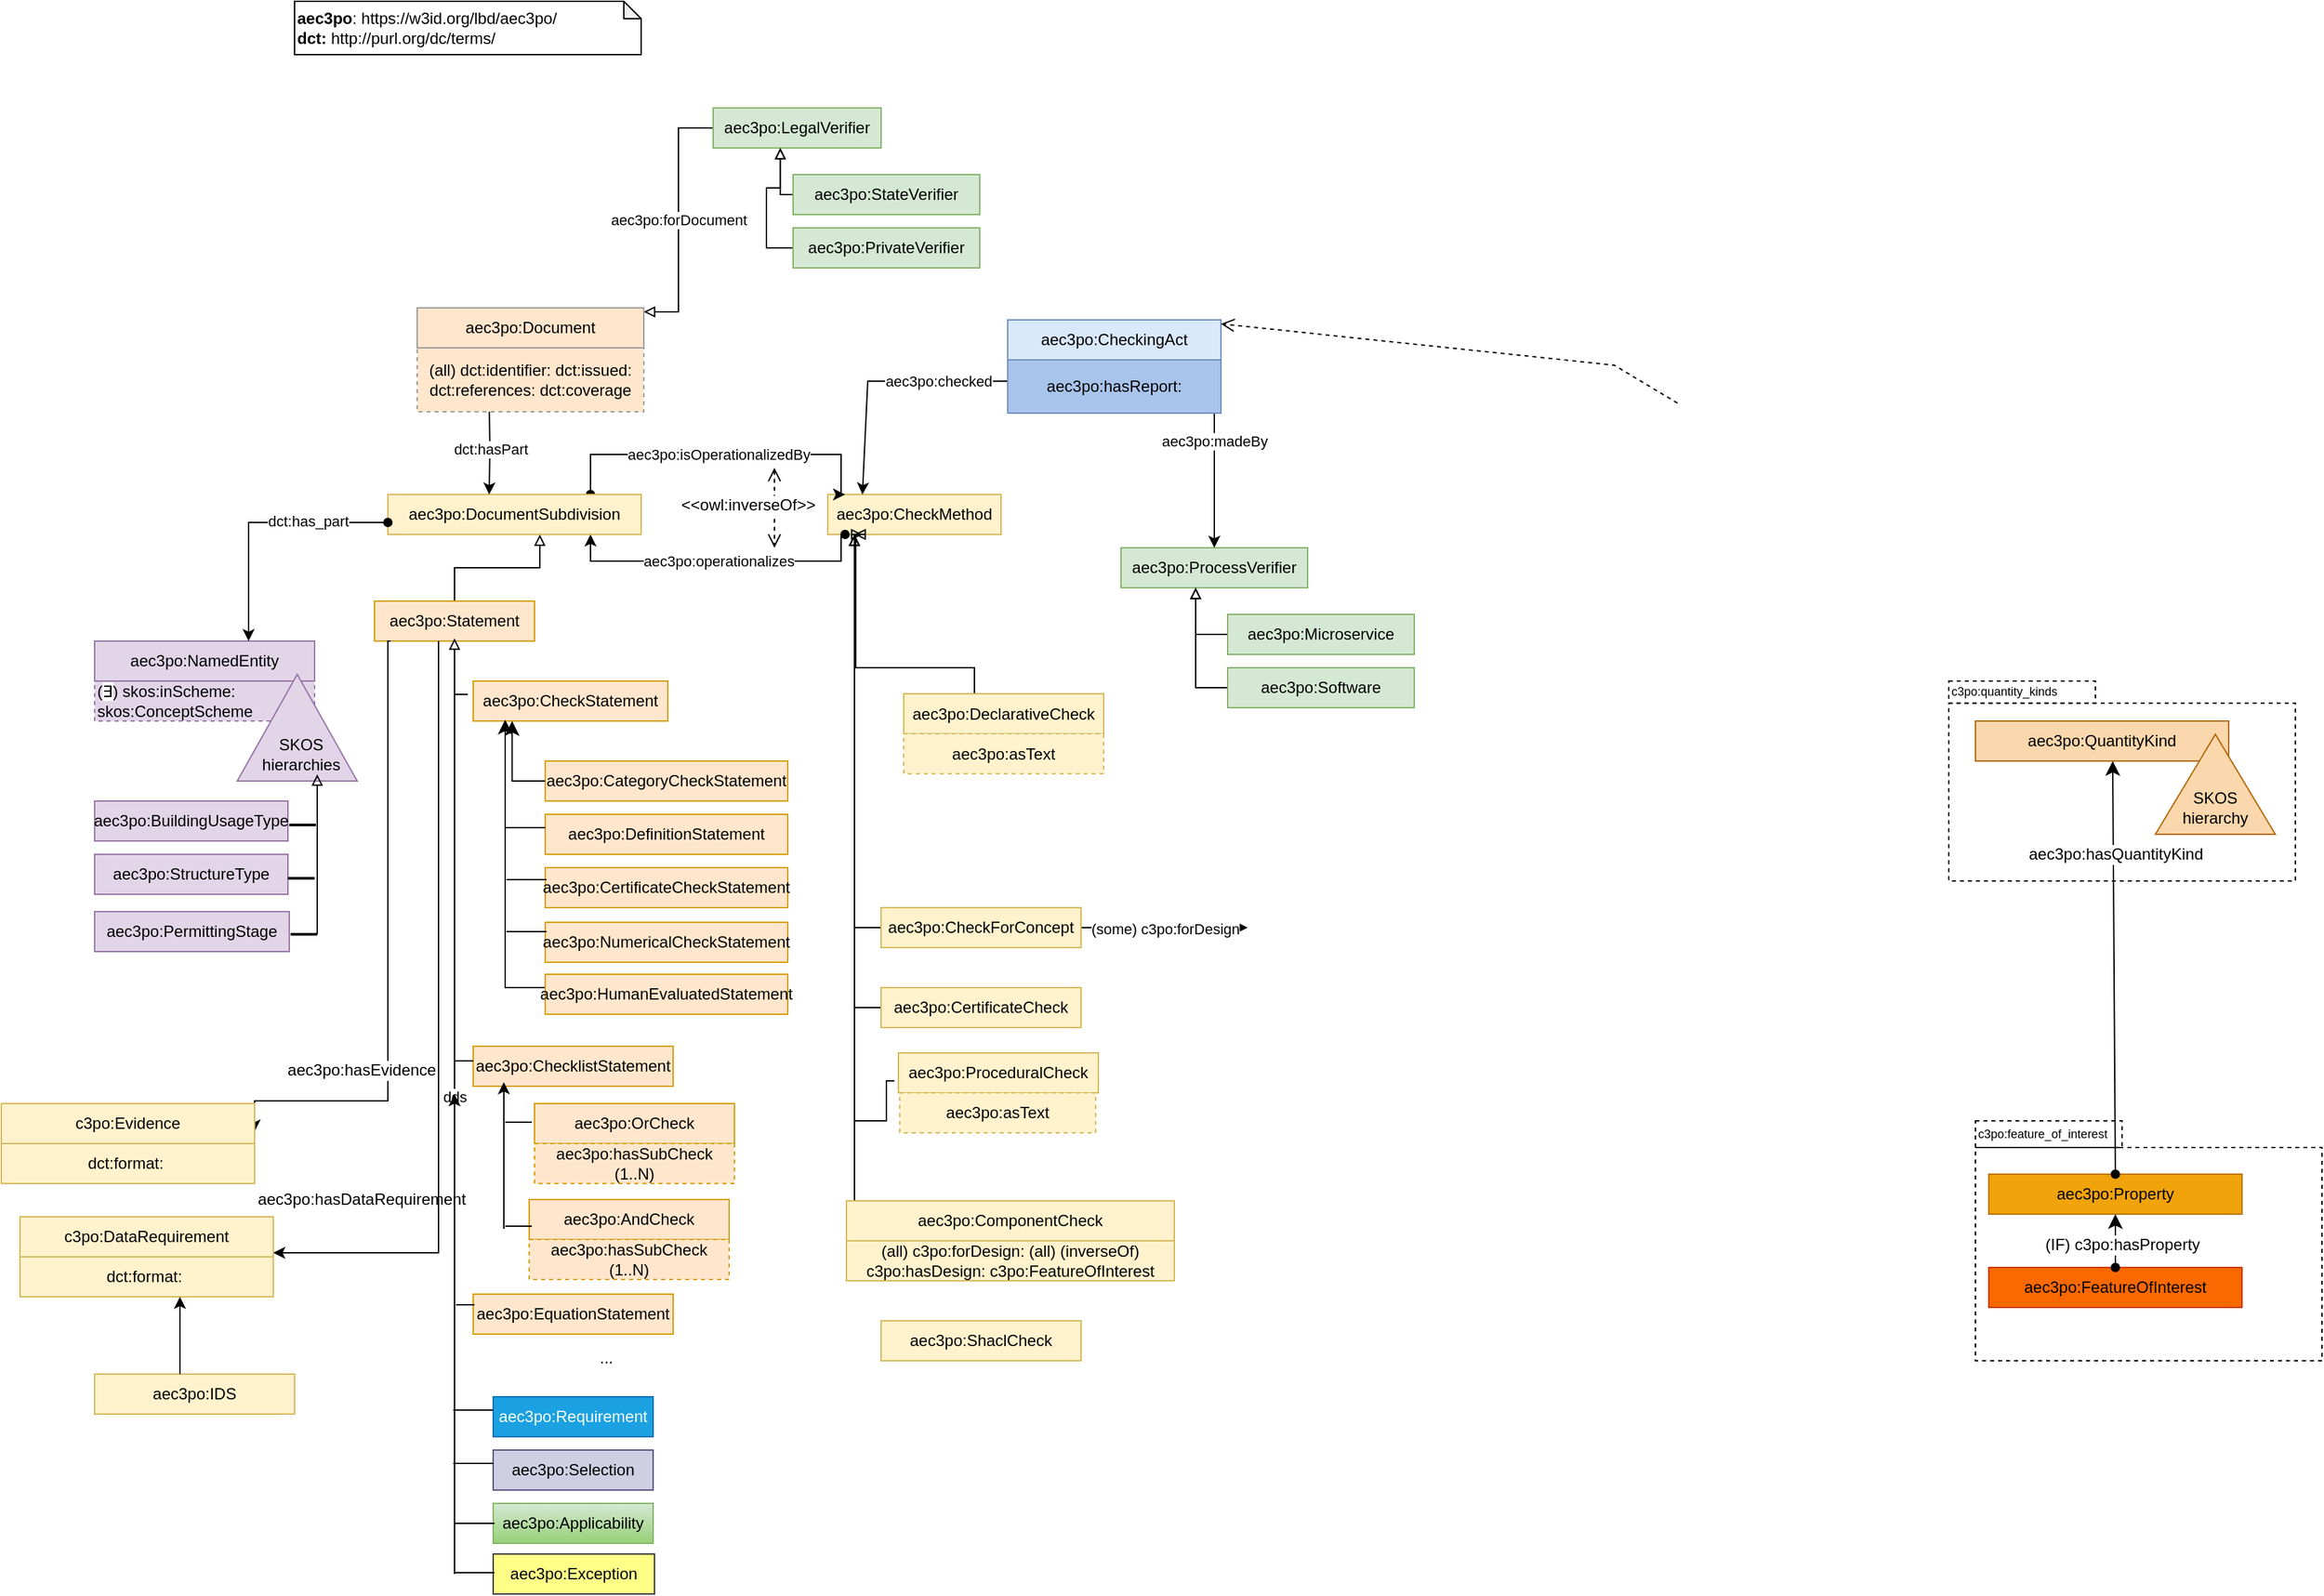 <mxfile version="21.6.5" type="github" pages="14">
  <diagram id="UScC1cD7duom_8nnRo4U" name="aec3po">
    <mxGraphModel dx="1621" dy="1607" grid="1" gridSize="10" guides="1" tooltips="1" connect="1" arrows="1" fold="1" page="1" pageScale="1" pageWidth="827" pageHeight="1169" math="0" shadow="0">
      <root>
        <mxCell id="0" />
        <mxCell id="1" parent="0" />
        <mxCell id="jokni7KNenPgXpSmiYM0-3" value="" style="group" parent="1" vertex="1" connectable="0">
          <mxGeometry x="1261" y="700" width="260" height="180" as="geometry" />
        </mxCell>
        <mxCell id="jokni7KNenPgXpSmiYM0-1" value="" style="rounded=0;whiteSpace=wrap;html=1;fontSize=9;fillColor=none;dashed=1;" parent="jokni7KNenPgXpSmiYM0-3" vertex="1">
          <mxGeometry y="20" width="260" height="160" as="geometry" />
        </mxCell>
        <mxCell id="jokni7KNenPgXpSmiYM0-2" value="c3po:feature_of_interest" style="text;html=1;strokeColor=default;fillColor=none;align=left;verticalAlign=middle;whiteSpace=wrap;rounded=0;dashed=1;fontSize=9;" parent="jokni7KNenPgXpSmiYM0-3" vertex="1">
          <mxGeometry width="110" height="20" as="geometry" />
        </mxCell>
        <mxCell id="nIFLo1w1Xrx-wlBWvT0a-1" value="&lt;b&gt;aec3po&lt;/b&gt;&lt;span style=&quot;background-color: initial;&quot;&gt;: https://w3id.org/lbd/aec3po/&lt;/span&gt;&lt;b&gt;&lt;br&gt;&lt;/b&gt;&lt;b style=&quot;--tw-border-spacing-x: 0; --tw-border-spacing-y: 0; --tw-translate-x: 0; --tw-translate-y: 0; --tw-rotate: 0; --tw-skew-x: 0; --tw-skew-y: 0; --tw-scale-x: 1; --tw-scale-y: 1; --tw-pan-x: ; --tw-pan-y: ; --tw-pinch-zoom: ; --tw-scroll-snap-strictness: proximity; --tw-ordinal: ; --tw-slashed-zero: ; --tw-numeric-figure: ; --tw-numeric-spacing: ; --tw-numeric-fraction: ; --tw-ring-inset: ; --tw-ring-offset-width: 0px; --tw-ring-offset-color: #fff; --tw-ring-color: rgb(59 130 246 / 0.5); --tw-ring-offset-shadow: 0 0 #0000; --tw-ring-shadow: 0 0 #0000; --tw-shadow: 0 0 #0000; --tw-shadow-colored: 0 0 #0000; --tw-blur: ; --tw-brightness: ; --tw-contrast: ; --tw-grayscale: ; --tw-hue-rotate: ; --tw-invert: ; --tw-saturate: ; --tw-sepia: ; --tw-drop-shadow: ; --tw-backdrop-blur: ; --tw-backdrop-brightness: ; --tw-backdrop-contrast: ; --tw-backdrop-grayscale: ; --tw-backdrop-hue-rotate: ; --tw-backdrop-invert: ; --tw-backdrop-opacity: ; --tw-backdrop-saturate: ; --tw-backdrop-sepia: ; border-color: var(--border-color); background-color: initial;&quot;&gt;dct:&lt;/b&gt;&amp;nbsp;http://purl.org/dc/terms/" style="shape=note;whiteSpace=wrap;html=1;backgroundOutline=1;darkOpacity=0.05;size=13;align=left;" parent="1" vertex="1">
          <mxGeometry y="-140" width="260" height="40" as="geometry" />
        </mxCell>
        <mxCell id="nIFLo1w1Xrx-wlBWvT0a-2" value="aec3po:FeatureOfInterest" style="rounded=0;whiteSpace=wrap;html=1;snapToPoint=1;points=[[0.1,0],[0.2,0],[0.3,0],[0.4,0],[0.5,0],[0.6,0],[0.7,0],[0.8,0],[0.9,0],[0,0.1],[0,0.3],[0,0.5],[0,0.7],[0,0.9],[0.1,1],[0.2,1],[0.3,1],[0.4,1],[0.5,1],[0.6,1],[0.7,1],[0.8,1],[0.9,1],[1,0.1],[1,0.3],[1,0.5],[1,0.7],[1,0.9]];fillColor=#fa6800;fontColor=#000000;strokeColor=#C73500;" parent="1" vertex="1">
          <mxGeometry x="1271" y="810" width="190" height="30" as="geometry" />
        </mxCell>
        <mxCell id="nIFLo1w1Xrx-wlBWvT0a-9" value="aec3po:Property" style="rounded=0;whiteSpace=wrap;html=1;snapToPoint=1;points=[[0.1,0],[0.2,0],[0.3,0],[0.4,0],[0.5,0],[0.6,0],[0.7,0],[0.8,0],[0.9,0],[0,0.1],[0,0.3],[0,0.5],[0,0.7],[0,0.9],[0.1,1],[0.2,1],[0.3,1],[0.4,1],[0.5,1],[0.6,1],[0.7,1],[0.8,1],[0.9,1],[1,0.1],[1,0.3],[1,0.5],[1,0.7],[1,0.9]];fillColor=#f0a30a;fontColor=#000000;strokeColor=#BD7000;" parent="1" vertex="1">
          <mxGeometry x="1271" y="740" width="190" height="30" as="geometry" />
        </mxCell>
        <mxCell id="_TGrfCJ_9bRbSxPVq6Wt-4" style="edgeStyle=orthogonalEdgeStyle;rounded=0;orthogonalLoop=1;jettySize=auto;html=1;entryX=0.6;entryY=1;entryDx=0;entryDy=0;endArrow=block;endFill=0;" parent="1" source="nIFLo1w1Xrx-wlBWvT0a-10" target="_TGrfCJ_9bRbSxPVq6Wt-2" edge="1">
          <mxGeometry relative="1" as="geometry" />
        </mxCell>
        <mxCell id="nIFLo1w1Xrx-wlBWvT0a-10" value="aec3po:Statement" style="rounded=0;whiteSpace=wrap;html=1;snapToPoint=1;points=[[0.1,0],[0.2,0],[0.3,0],[0.4,0],[0.5,0],[0.6,0],[0.7,0],[0.8,0],[0.9,0],[0,0.1],[0,0.3],[0,0.5],[0,0.7],[0,0.9],[0.1,1],[0.2,1],[0.3,1],[0.4,1],[0.5,1],[0.6,1],[0.7,1],[0.8,1],[0.9,1],[1,0.1],[1,0.3],[1,0.5],[1,0.7],[1,0.9]];fillColor=#ffe6cc;strokeColor=#d79b00;" parent="1" vertex="1">
          <mxGeometry x="60" y="310" width="120" height="30" as="geometry" />
        </mxCell>
        <mxCell id="nIFLo1w1Xrx-wlBWvT0a-14" value="" style="endArrow=classic;html=1;entryX=0.5;entryY=1;entryDx=0;entryDy=0;endSize=8;arcSize=0;rounded=0;startArrow=oval;startFill=1;exitX=0.5;exitY=0;exitDx=0;exitDy=0;" parent="1" source="nIFLo1w1Xrx-wlBWvT0a-2" target="nIFLo1w1Xrx-wlBWvT0a-9" edge="1">
          <mxGeometry width="50" height="50" relative="1" as="geometry">
            <mxPoint x="1311" y="405" as="sourcePoint" />
            <mxPoint x="618" y="40" as="targetPoint" />
          </mxGeometry>
        </mxCell>
        <mxCell id="nIFLo1w1Xrx-wlBWvT0a-15" value="&lt;div&gt;(IF) c3po:hasProperty&lt;br&gt;&lt;/div&gt;" style="text;html=1;align=center;verticalAlign=middle;resizable=0;points=[];labelBackgroundColor=#ffffff;" parent="nIFLo1w1Xrx-wlBWvT0a-14" vertex="1" connectable="0">
          <mxGeometry x="-0.127" relative="1" as="geometry">
            <mxPoint x="5" as="offset" />
          </mxGeometry>
        </mxCell>
        <mxCell id="nIFLo1w1Xrx-wlBWvT0a-17" value="&lt;span style=&quot;color: rgb(0, 0, 0); font-family: Helvetica; font-size: 12px; font-style: normal; font-variant-ligatures: normal; font-variant-caps: normal; font-weight: 400; letter-spacing: normal; orphans: 2; text-align: center; text-indent: 0px; text-transform: none; widows: 2; word-spacing: 0px; -webkit-text-stroke-width: 0px; background-color: rgb(255, 255, 255); text-decoration-thickness: initial; text-decoration-style: initial; text-decoration-color: initial; float: none; display: inline !important;&quot;&gt;aec3po:hasQuantityKind&lt;/span&gt;" style="endArrow=classic;html=1;endSize=8;arcSize=0;rounded=0;startArrow=oval;startFill=1;exitX=0.5;exitY=0;exitDx=0;exitDy=0;entryX=0.542;entryY=1;entryDx=0;entryDy=0;entryPerimeter=0;" parent="1" source="nIFLo1w1Xrx-wlBWvT0a-9" target="nIFLo1w1Xrx-wlBWvT0a-16" edge="1">
          <mxGeometry x="0.548" y="-2" width="50" height="50" relative="1" as="geometry">
            <mxPoint x="1231" y="90" as="sourcePoint" />
            <mxPoint x="1191" y="50" as="targetPoint" />
            <mxPoint as="offset" />
          </mxGeometry>
        </mxCell>
        <mxCell id="nIFLo1w1Xrx-wlBWvT0a-16" value="aec3po:QuantityKind" style="rounded=0;whiteSpace=wrap;html=1;snapToPoint=1;points=[[0.1,0],[0.2,0],[0.3,0],[0.4,0],[0.5,0],[0.6,0],[0.7,0],[0.8,0],[0.9,0],[0,0.1],[0,0.3],[0,0.5],[0,0.7],[0,0.9],[0.1,1],[0.2,1],[0.3,1],[0.4,1],[0.5,1],[0.6,1],[0.7,1],[0.8,1],[0.9,1],[1,0.1],[1,0.3],[1,0.5],[1,0.7],[1,0.9]];fillColor=#fad7ac;strokeColor=#b46504;" parent="1" vertex="1">
          <mxGeometry x="1261" y="400" width="190" height="30" as="geometry" />
        </mxCell>
        <mxCell id="nIFLo1w1Xrx-wlBWvT0a-28" value="aec3po:ProcessVerifier" style="rounded=0;whiteSpace=wrap;html=1;snapToPoint=1;points=[[0.1,0],[0.2,0],[0.3,0],[0.4,0],[0.5,0],[0.6,0],[0.7,0],[0.8,0],[0.9,0],[0,0.1],[0,0.3],[0,0.5],[0,0.7],[0,0.9],[0.1,1],[0.2,1],[0.3,1],[0.4,1],[0.5,1],[0.6,1],[0.7,1],[0.8,1],[0.9,1],[1,0.1],[1,0.3],[1,0.5],[1,0.7],[1,0.9]];fillColor=#d5e8d4;strokeColor=#82b366;" parent="1" vertex="1">
          <mxGeometry x="620" y="270" width="140" height="30" as="geometry" />
        </mxCell>
        <mxCell id="nIFLo1w1Xrx-wlBWvT0a-29" value="aec3po:CheckMethod" style="rounded=0;whiteSpace=wrap;html=1;snapToPoint=1;points=[[0.1,0],[0.2,0],[0.3,0],[0.4,0],[0.5,0],[0.6,0],[0.7,0],[0.8,0],[0.9,0],[0,0.1],[0,0.3],[0,0.5],[0,0.7],[0,0.9],[0.1,1],[0.2,1],[0.3,1],[0.4,1],[0.5,1],[0.6,1],[0.7,1],[0.8,1],[0.9,1],[1,0.1],[1,0.3],[1,0.5],[1,0.7],[1,0.9]];fillColor=#fff2cc;strokeColor=#d6b656;" parent="1" vertex="1">
          <mxGeometry x="400" y="230" width="130" height="30" as="geometry" />
        </mxCell>
        <mxCell id="nIFLo1w1Xrx-wlBWvT0a-112" value="aec3po:madeBy" style="edgeStyle=orthogonalEdgeStyle;rounded=0;orthogonalLoop=1;jettySize=auto;html=1;entryX=0.5;entryY=0;entryDx=0;entryDy=0;startArrow=none;startFill=0;endArrow=classic;endFill=1;exitX=1;exitY=0.5;exitDx=0;exitDy=0;" parent="1" source="nIFLo1w1Xrx-wlBWvT0a-32" target="nIFLo1w1Xrx-wlBWvT0a-28" edge="1">
          <mxGeometry relative="1" as="geometry">
            <Array as="points">
              <mxPoint x="690" y="145" />
            </Array>
          </mxGeometry>
        </mxCell>
        <mxCell id="nIFLo1w1Xrx-wlBWvT0a-114" value="aec3po:checked" style="edgeStyle=orthogonalEdgeStyle;rounded=0;orthogonalLoop=1;jettySize=auto;html=1;startArrow=none;startFill=0;endArrow=classic;endFill=1;" parent="1" source="nIFLo1w1Xrx-wlBWvT0a-32" target="nIFLo1w1Xrx-wlBWvT0a-29" edge="1">
          <mxGeometry x="-0.046" relative="1" as="geometry">
            <mxPoint as="offset" />
            <Array as="points">
              <mxPoint x="592" y="145" />
              <mxPoint x="430" y="145" />
            </Array>
          </mxGeometry>
        </mxCell>
        <mxCell id="nIFLo1w1Xrx-wlBWvT0a-32" value="aec3po:CheckingAct" style="rounded=0;whiteSpace=wrap;html=1;snapToPoint=1;points=[[0.1,0],[0.2,0],[0.3,0],[0.4,0],[0.5,0],[0.6,0],[0.7,0],[0.8,0],[0.9,0],[0,0.1],[0,0.3],[0,0.5],[0,0.7],[0,0.9],[0.1,1],[0.2,1],[0.3,1],[0.4,1],[0.5,1],[0.6,1],[0.7,1],[0.8,1],[0.9,1],[1,0.1],[1,0.3],[1,0.5],[1,0.7],[1,0.9]];fillColor=#dae8fc;strokeColor=#6c8ebf;" parent="1" vertex="1">
          <mxGeometry x="535" y="99" width="160" height="30" as="geometry" />
        </mxCell>
        <mxCell id="nIFLo1w1Xrx-wlBWvT0a-63" value="aec3po:isOperationalizedBy" style="edgeStyle=orthogonalEdgeStyle;rounded=0;orthogonalLoop=1;jettySize=auto;html=1;exitX=0.8;exitY=0;exitDx=0;exitDy=0;entryX=0.1;entryY=0;entryDx=0;entryDy=0;startArrow=oval;startFill=1;endArrow=classic;endFill=1;" parent="1" source="_TGrfCJ_9bRbSxPVq6Wt-2" target="nIFLo1w1Xrx-wlBWvT0a-29" edge="1">
          <mxGeometry relative="1" as="geometry">
            <Array as="points">
              <mxPoint x="222" y="200" />
              <mxPoint x="410" y="200" />
            </Array>
          </mxGeometry>
        </mxCell>
        <mxCell id="nIFLo1w1Xrx-wlBWvT0a-64" value="aec3po:operationalizes" style="edgeStyle=orthogonalEdgeStyle;rounded=0;orthogonalLoop=1;jettySize=auto;html=1;startArrow=oval;startFill=1;endArrow=classic;endFill=1;exitX=0.1;exitY=1;exitDx=0;exitDy=0;entryX=0.8;entryY=1;entryDx=0;entryDy=0;" parent="1" source="nIFLo1w1Xrx-wlBWvT0a-29" target="_TGrfCJ_9bRbSxPVq6Wt-2" edge="1">
          <mxGeometry relative="1" as="geometry">
            <mxPoint x="320" y="280" as="sourcePoint" />
            <mxPoint x="140" y="260" as="targetPoint" />
            <Array as="points">
              <mxPoint x="410" y="280" />
              <mxPoint x="222" y="280" />
            </Array>
          </mxGeometry>
        </mxCell>
        <mxCell id="nIFLo1w1Xrx-wlBWvT0a-69" value="" style="endArrow=open;html=1;fontColor=#000099;endFill=0;dashed=1;endSize=8;startArrow=open;startFill=0;startSize=8;arcSize=0;rounded=0;" parent="1" edge="1">
          <mxGeometry width="50" height="50" relative="1" as="geometry">
            <mxPoint x="360" y="210" as="sourcePoint" />
            <mxPoint x="360" y="270" as="targetPoint" />
          </mxGeometry>
        </mxCell>
        <mxCell id="nIFLo1w1Xrx-wlBWvT0a-70" value="&amp;lt;&amp;lt;owl:inverseOf&amp;gt;&amp;gt;" style="text;html=1;align=center;verticalAlign=middle;resizable=0;points=[];fontColor=#000000;labelBackgroundColor=#ffffff;" parent="nIFLo1w1Xrx-wlBWvT0a-69" vertex="1" connectable="0">
          <mxGeometry x="-0.328" relative="1" as="geometry">
            <mxPoint x="-20" y="8" as="offset" />
          </mxGeometry>
        </mxCell>
        <mxCell id="nIFLo1w1Xrx-wlBWvT0a-76" value="aec3po:OrCheck" style="rounded=0;whiteSpace=wrap;html=1;snapToPoint=1;points=[[0.1,0],[0.2,0],[0.3,0],[0.4,0],[0.5,0],[0.6,0],[0.7,0],[0.8,0],[0.9,0],[0,0.1],[0,0.3],[0,0.5],[0,0.7],[0,0.9],[0.1,1],[0.2,1],[0.3,1],[0.4,1],[0.5,1],[0.6,1],[0.7,1],[0.8,1],[0.9,1],[1,0.1],[1,0.3],[1,0.5],[1,0.7],[1,0.9]];fillColor=#ffe6cc;strokeColor=#d79b00;" parent="1" vertex="1">
          <mxGeometry x="180" y="687" width="150" height="30" as="geometry" />
        </mxCell>
        <mxCell id="nIFLo1w1Xrx-wlBWvT0a-77" value="aec3po:hasSubCheck (1..N)" style="rounded=0;whiteSpace=wrap;html=1;snapToPoint=1;points=[[0.1,0],[0.2,0],[0.3,0],[0.4,0],[0.5,0],[0.6,0],[0.7,0],[0.8,0],[0.9,0],[0,0.1],[0,0.3],[0,0.5],[0,0.7],[0,0.9],[0.1,1],[0.2,1],[0.3,1],[0.4,1],[0.5,1],[0.6,1],[0.7,1],[0.8,1],[0.9,1],[1,0.1],[1,0.3],[1,0.5],[1,0.7],[1,0.9]];dashed=1;fillColor=#ffe6cc;strokeColor=#d79b00;" parent="1" vertex="1">
          <mxGeometry x="180" y="717" width="150" height="30" as="geometry" />
        </mxCell>
        <mxCell id="nIFLo1w1Xrx-wlBWvT0a-80" value="(some) c3po:forDesign" style="edgeStyle=orthogonalEdgeStyle;rounded=0;orthogonalLoop=1;jettySize=auto;html=1;exitX=1;exitY=0.5;exitDx=0;exitDy=0;entryX=0;entryY=0.5;entryDx=0;entryDy=0;startArrow=none;startFill=0;endArrow=classic;endFill=1;" parent="1" source="nIFLo1w1Xrx-wlBWvT0a-78" edge="1">
          <mxGeometry relative="1" as="geometry">
            <mxPoint x="715" y="555" as="targetPoint" />
          </mxGeometry>
        </mxCell>
        <mxCell id="nIFLo1w1Xrx-wlBWvT0a-95" style="edgeStyle=orthogonalEdgeStyle;rounded=0;orthogonalLoop=1;jettySize=auto;html=1;exitX=0;exitY=0.5;exitDx=0;exitDy=0;startArrow=none;startFill=0;endArrow=block;endFill=0;" parent="1" source="nIFLo1w1Xrx-wlBWvT0a-78" edge="1">
          <mxGeometry relative="1" as="geometry">
            <mxPoint x="420" y="260" as="targetPoint" />
          </mxGeometry>
        </mxCell>
        <mxCell id="nIFLo1w1Xrx-wlBWvT0a-78" value="aec3po:CheckForConcept" style="rounded=0;whiteSpace=wrap;html=1;snapToPoint=1;points=[[0.1,0],[0.2,0],[0.3,0],[0.4,0],[0.5,0],[0.6,0],[0.7,0],[0.8,0],[0.9,0],[0,0.1],[0,0.3],[0,0.5],[0,0.7],[0,0.9],[0.1,1],[0.2,1],[0.3,1],[0.4,1],[0.5,1],[0.6,1],[0.7,1],[0.8,1],[0.9,1],[1,0.1],[1,0.3],[1,0.5],[1,0.7],[1,0.9]];fillColor=#fff2cc;strokeColor=#d6b656;" parent="1" vertex="1">
          <mxGeometry x="440" y="540" width="150" height="30" as="geometry" />
        </mxCell>
        <mxCell id="nIFLo1w1Xrx-wlBWvT0a-94" style="edgeStyle=orthogonalEdgeStyle;rounded=0;orthogonalLoop=1;jettySize=auto;html=1;exitX=0;exitY=0.5;exitDx=0;exitDy=0;startArrow=none;startFill=0;endArrow=block;endFill=0;" parent="1" source="nIFLo1w1Xrx-wlBWvT0a-81" edge="1">
          <mxGeometry relative="1" as="geometry">
            <mxPoint x="420" y="260" as="targetPoint" />
          </mxGeometry>
        </mxCell>
        <mxCell id="nIFLo1w1Xrx-wlBWvT0a-81" value="aec3po:CertificateCheck" style="rounded=0;whiteSpace=wrap;html=1;snapToPoint=1;points=[[0.1,0],[0.2,0],[0.3,0],[0.4,0],[0.5,0],[0.6,0],[0.7,0],[0.8,0],[0.9,0],[0,0.1],[0,0.3],[0,0.5],[0,0.7],[0,0.9],[0.1,1],[0.2,1],[0.3,1],[0.4,1],[0.5,1],[0.6,1],[0.7,1],[0.8,1],[0.9,1],[1,0.1],[1,0.3],[1,0.5],[1,0.7],[1,0.9]];fillColor=#fff2cc;strokeColor=#d6b656;" parent="1" vertex="1">
          <mxGeometry x="440" y="600" width="150" height="30" as="geometry" />
        </mxCell>
        <mxCell id="nIFLo1w1Xrx-wlBWvT0a-93" style="edgeStyle=orthogonalEdgeStyle;rounded=0;orthogonalLoop=1;jettySize=auto;html=1;startArrow=none;startFill=0;endArrow=block;endFill=0;" parent="1" edge="1">
          <mxGeometry relative="1" as="geometry">
            <mxPoint x="420" y="260" as="targetPoint" />
            <mxPoint x="420" y="760" as="sourcePoint" />
            <Array as="points">
              <mxPoint x="420" y="760" />
            </Array>
          </mxGeometry>
        </mxCell>
        <mxCell id="nIFLo1w1Xrx-wlBWvT0a-82" value="aec3po:ComponentCheck" style="rounded=0;whiteSpace=wrap;html=1;snapToPoint=1;points=[[0.1,0],[0.2,0],[0.3,0],[0.4,0],[0.5,0],[0.6,0],[0.7,0],[0.8,0],[0.9,0],[0,0.1],[0,0.3],[0,0.5],[0,0.7],[0,0.9],[0.1,1],[0.2,1],[0.3,1],[0.4,1],[0.5,1],[0.6,1],[0.7,1],[0.8,1],[0.9,1],[1,0.1],[1,0.3],[1,0.5],[1,0.7],[1,0.9]];fillColor=#fff2cc;strokeColor=#d6b656;" parent="1" vertex="1">
          <mxGeometry x="414" y="760" width="246" height="30" as="geometry" />
        </mxCell>
        <mxCell id="nIFLo1w1Xrx-wlBWvT0a-92" style="edgeStyle=orthogonalEdgeStyle;rounded=0;orthogonalLoop=1;jettySize=auto;html=1;exitX=1;exitY=0.5;exitDx=0;exitDy=0;startArrow=none;startFill=0;endArrow=block;endFill=0;" parent="1" source="nIFLo1w1Xrx-wlBWvT0a-84" edge="1">
          <mxGeometry relative="1" as="geometry">
            <mxPoint x="420" y="260" as="targetPoint" />
            <Array as="points">
              <mxPoint x="510" y="395" />
              <mxPoint x="510" y="360" />
              <mxPoint x="421" y="360" />
            </Array>
          </mxGeometry>
        </mxCell>
        <mxCell id="nIFLo1w1Xrx-wlBWvT0a-84" value="aec3po:DeclarativeCheck" style="rounded=0;whiteSpace=wrap;html=1;snapToPoint=1;points=[[0.1,0],[0.2,0],[0.3,0],[0.4,0],[0.5,0],[0.6,0],[0.7,0],[0.8,0],[0.9,0],[0,0.1],[0,0.3],[0,0.5],[0,0.7],[0,0.9],[0.1,1],[0.2,1],[0.3,1],[0.4,1],[0.5,1],[0.6,1],[0.7,1],[0.8,1],[0.9,1],[1,0.1],[1,0.3],[1,0.5],[1,0.7],[1,0.9]];fillColor=#fff2cc;strokeColor=#d6b656;" parent="1" vertex="1">
          <mxGeometry x="457" y="379.5" width="150" height="30" as="geometry" />
        </mxCell>
        <mxCell id="nIFLo1w1Xrx-wlBWvT0a-87" value="aec3po:ProceduralCheck" style="rounded=0;whiteSpace=wrap;html=1;snapToPoint=1;points=[[0.1,0],[0.2,0],[0.3,0],[0.4,0],[0.5,0],[0.6,0],[0.7,0],[0.8,0],[0.9,0],[0,0.1],[0,0.3],[0,0.5],[0,0.7],[0,0.9],[0.1,1],[0.2,1],[0.3,1],[0.4,1],[0.5,1],[0.6,1],[0.7,1],[0.8,1],[0.9,1],[1,0.1],[1,0.3],[1,0.5],[1,0.7],[1,0.9]];fillColor=#fff2cc;strokeColor=#d6b656;" parent="1" vertex="1">
          <mxGeometry x="453" y="649" width="150" height="30" as="geometry" />
        </mxCell>
        <mxCell id="nIFLo1w1Xrx-wlBWvT0a-88" value="aec3po:asText" style="rounded=0;whiteSpace=wrap;html=1;snapToPoint=1;points=[[0.1,0],[0.2,0],[0.3,0],[0.4,0],[0.5,0],[0.6,0],[0.7,0],[0.8,0],[0.9,0],[0,0.1],[0,0.3],[0,0.5],[0,0.7],[0,0.9],[0.1,1],[0.2,1],[0.3,1],[0.4,1],[0.5,1],[0.6,1],[0.7,1],[0.8,1],[0.9,1],[1,0.1],[1,0.3],[1,0.5],[1,0.7],[1,0.9]];dashed=1;fillColor=#fff2cc;strokeColor=#d6b656;" parent="1" vertex="1">
          <mxGeometry x="454" y="679" width="147" height="30" as="geometry" />
        </mxCell>
        <mxCell id="nIFLo1w1Xrx-wlBWvT0a-90" value="aec3po:asText" style="rounded=0;whiteSpace=wrap;html=1;snapToPoint=1;points=[[0.1,0],[0.2,0],[0.3,0],[0.4,0],[0.5,0],[0.6,0],[0.7,0],[0.8,0],[0.9,0],[0,0.1],[0,0.3],[0,0.5],[0,0.7],[0,0.9],[0.1,1],[0.2,1],[0.3,1],[0.4,1],[0.5,1],[0.6,1],[0.7,1],[0.8,1],[0.9,1],[1,0.1],[1,0.3],[1,0.5],[1,0.7],[1,0.9]];dashed=1;fillColor=#fff2cc;strokeColor=#d6b656;" parent="1" vertex="1">
          <mxGeometry x="457" y="409.5" width="150" height="30" as="geometry" />
        </mxCell>
        <mxCell id="nIFLo1w1Xrx-wlBWvT0a-91" style="edgeStyle=orthogonalEdgeStyle;rounded=0;orthogonalLoop=1;jettySize=auto;html=1;entryX=0.2;entryY=1;entryDx=0;entryDy=0;startArrow=none;startFill=0;endArrow=block;endFill=0;" parent="1" target="nIFLo1w1Xrx-wlBWvT0a-29" edge="1">
          <mxGeometry relative="1" as="geometry">
            <mxPoint x="450" y="670" as="sourcePoint" />
            <mxPoint x="590" y="705" as="targetPoint" />
            <Array as="points">
              <mxPoint x="444" y="670" />
              <mxPoint x="444" y="700" />
              <mxPoint x="420" y="700" />
            </Array>
          </mxGeometry>
        </mxCell>
        <mxCell id="nIFLo1w1Xrx-wlBWvT0a-100" style="edgeStyle=orthogonalEdgeStyle;rounded=0;orthogonalLoop=1;jettySize=auto;html=1;exitX=0;exitY=0.5;exitDx=0;exitDy=0;entryX=0.4;entryY=1;entryDx=0;entryDy=0;startArrow=none;startFill=0;endArrow=block;endFill=0;" parent="1" source="nIFLo1w1Xrx-wlBWvT0a-98" target="nIFLo1w1Xrx-wlBWvT0a-28" edge="1">
          <mxGeometry relative="1" as="geometry" />
        </mxCell>
        <mxCell id="nIFLo1w1Xrx-wlBWvT0a-98" value="aec3po:Microservice" style="rounded=0;whiteSpace=wrap;html=1;snapToPoint=1;points=[[0.1,0],[0.2,0],[0.3,0],[0.4,0],[0.5,0],[0.6,0],[0.7,0],[0.8,0],[0.9,0],[0,0.1],[0,0.3],[0,0.5],[0,0.7],[0,0.9],[0.1,1],[0.2,1],[0.3,1],[0.4,1],[0.5,1],[0.6,1],[0.7,1],[0.8,1],[0.9,1],[1,0.1],[1,0.3],[1,0.5],[1,0.7],[1,0.9]];fillColor=#d5e8d4;strokeColor=#82b366;" parent="1" vertex="1">
          <mxGeometry x="700" y="320" width="140" height="30" as="geometry" />
        </mxCell>
        <mxCell id="nIFLo1w1Xrx-wlBWvT0a-101" style="edgeStyle=orthogonalEdgeStyle;rounded=0;orthogonalLoop=1;jettySize=auto;html=1;exitX=0;exitY=0.5;exitDx=0;exitDy=0;entryX=0.4;entryY=1;entryDx=0;entryDy=0;startArrow=none;startFill=0;endArrow=block;endFill=0;" parent="1" source="nIFLo1w1Xrx-wlBWvT0a-99" target="nIFLo1w1Xrx-wlBWvT0a-28" edge="1">
          <mxGeometry relative="1" as="geometry" />
        </mxCell>
        <mxCell id="nIFLo1w1Xrx-wlBWvT0a-99" value="aec3po:Software" style="rounded=0;whiteSpace=wrap;html=1;snapToPoint=1;points=[[0.1,0],[0.2,0],[0.3,0],[0.4,0],[0.5,0],[0.6,0],[0.7,0],[0.8,0],[0.9,0],[0,0.1],[0,0.3],[0,0.5],[0,0.7],[0,0.9],[0.1,1],[0.2,1],[0.3,1],[0.4,1],[0.5,1],[0.6,1],[0.7,1],[0.8,1],[0.9,1],[1,0.1],[1,0.3],[1,0.5],[1,0.7],[1,0.9]];fillColor=#d5e8d4;strokeColor=#82b366;" parent="1" vertex="1">
          <mxGeometry x="700" y="360" width="140" height="30" as="geometry" />
        </mxCell>
        <mxCell id="nIFLo1w1Xrx-wlBWvT0a-119" value="" style="endArrow=open;html=1;fontColor=#000099;endFill=0;dashed=1;entryX=1;entryY=0.1;entryDx=0;entryDy=0;endSize=8;rounded=0;exitX=0;exitY=0;exitDx=0;exitDy=0;" parent="1" target="nIFLo1w1Xrx-wlBWvT0a-32" edge="1">
          <mxGeometry width="50" height="50" relative="1" as="geometry">
            <mxPoint x="1037.45" y="161.45" as="sourcePoint" />
            <mxPoint x="910" y="92.5" as="targetPoint" />
            <Array as="points">
              <mxPoint x="990" y="133" />
            </Array>
          </mxGeometry>
        </mxCell>
        <mxCell id="nIFLo1w1Xrx-wlBWvT0a-130" value="aec3po:hasReport:" style="rounded=0;whiteSpace=wrap;html=1;snapToPoint=1;points=[[0.1,0],[0.2,0],[0.3,0],[0.4,0],[0.5,0],[0.6,0],[0.7,0],[0.8,0],[0.9,0],[0,0.1],[0,0.3],[0,0.5],[0,0.7],[0,0.9],[0.1,1],[0.2,1],[0.3,1],[0.4,1],[0.5,1],[0.6,1],[0.7,1],[0.8,1],[0.9,1],[1,0.1],[1,0.3],[1,0.5],[1,0.7],[1,0.9]];fillColor=#A9C4EB;strokeColor=#6c8ebf;" parent="1" vertex="1">
          <mxGeometry x="535" y="129" width="160" height="40" as="geometry" />
        </mxCell>
        <mxCell id="nIFLo1w1Xrx-wlBWvT0a-135" value="(all) c3po:forDesign: (all) (inverseOf) c3po:hasDesign: c3po:FeatureOfInterest" style="rounded=0;whiteSpace=wrap;html=1;snapToPoint=1;points=[[0.1,0],[0.2,0],[0.3,0],[0.4,0],[0.5,0],[0.6,0],[0.7,0],[0.8,0],[0.9,0],[0,0.1],[0,0.3],[0,0.5],[0,0.7],[0,0.9],[0.1,1],[0.2,1],[0.3,1],[0.4,1],[0.5,1],[0.6,1],[0.7,1],[0.8,1],[0.9,1],[1,0.1],[1,0.3],[1,0.5],[1,0.7],[1,0.9]];fillColor=#fff2cc;strokeColor=#d6b656;" parent="1" vertex="1">
          <mxGeometry x="414" y="790" width="246" height="30" as="geometry" />
        </mxCell>
        <mxCell id="nIFLo1w1Xrx-wlBWvT0a-138" value="" style="triangle;whiteSpace=wrap;html=1;rotation=-90;fillColor=#fad7ac;strokeColor=#b46504;" parent="1" vertex="1">
          <mxGeometry x="1403.5" y="402.5" width="75" height="90" as="geometry" />
        </mxCell>
        <mxCell id="nIFLo1w1Xrx-wlBWvT0a-139" value="SKOS hierarchy" style="text;html=1;strokeColor=none;fillColor=none;align=center;verticalAlign=middle;whiteSpace=wrap;rounded=0;" parent="1" vertex="1">
          <mxGeometry x="1411" y="450" width="60" height="30" as="geometry" />
        </mxCell>
        <mxCell id="_TGrfCJ_9bRbSxPVq6Wt-2" value="aec3po:DocumentSubdivision" style="rounded=0;whiteSpace=wrap;html=1;snapToPoint=1;points=[[0.1,0],[0.2,0],[0.3,0],[0.4,0],[0.5,0],[0.6,0],[0.7,0],[0.8,0],[0.9,0],[0,0.1],[0,0.3],[0,0.5],[0,0.7],[0,0.9],[0.1,1],[0.2,1],[0.3,1],[0.4,1],[0.5,1],[0.6,1],[0.7,1],[0.8,1],[0.9,1],[1,0.1],[1,0.3],[1,0.5],[1,0.7],[1,0.9]];fillColor=#fff2cc;strokeColor=#d6b656;" parent="1" vertex="1">
          <mxGeometry x="70" y="230" width="190" height="30" as="geometry" />
        </mxCell>
        <mxCell id="_TGrfCJ_9bRbSxPVq6Wt-3" value="dct:hasPart" style="edgeStyle=orthogonalEdgeStyle;rounded=0;orthogonalLoop=1;jettySize=auto;html=1;startArrow=oval;startFill=1;exitX=0.4;exitY=1;exitDx=0;exitDy=0;entryX=0.4;entryY=0;entryDx=0;entryDy=0;" parent="1" target="_TGrfCJ_9bRbSxPVq6Wt-2" edge="1">
          <mxGeometry relative="1" as="geometry">
            <mxPoint x="146" y="160" as="sourcePoint" />
            <mxPoint x="385" y="239.8" as="targetPoint" />
          </mxGeometry>
        </mxCell>
        <mxCell id="_TGrfCJ_9bRbSxPVq6Wt-9" value="aec3po:CheckStatement" style="rounded=0;whiteSpace=wrap;html=1;snapToPoint=1;points=[[0.1,0],[0.2,0],[0.3,0],[0.4,0],[0.5,0],[0.6,0],[0.7,0],[0.8,0],[0.9,0],[0,0.1],[0,0.3],[0,0.5],[0,0.7],[0,0.9],[0.1,1],[0.2,1],[0.3,1],[0.4,1],[0.5,1],[0.6,1],[0.7,1],[0.8,1],[0.9,1],[1,0.1],[1,0.3],[1,0.5],[1,0.7],[1,0.9]];fillColor=#ffe6cc;strokeColor=#d79b00;" parent="1" vertex="1">
          <mxGeometry x="134" y="370" width="146" height="30" as="geometry" />
        </mxCell>
        <mxCell id="_TGrfCJ_9bRbSxPVq6Wt-15" value="aec3po:forDocument" style="edgeStyle=orthogonalEdgeStyle;rounded=0;orthogonalLoop=1;jettySize=auto;html=1;entryX=1;entryY=0.1;entryDx=0;entryDy=0;endArrow=block;endFill=0;" parent="1" source="_TGrfCJ_9bRbSxPVq6Wt-10" target="h-KyKkrpE38Og0TT7BF3-2" edge="1">
          <mxGeometry relative="1" as="geometry">
            <mxPoint x="260" y="145" as="targetPoint" />
          </mxGeometry>
        </mxCell>
        <mxCell id="_TGrfCJ_9bRbSxPVq6Wt-10" value="aec3po:LegalVerifier" style="rounded=0;whiteSpace=wrap;html=1;snapToPoint=1;points=[[0.1,0],[0.2,0],[0.3,0],[0.4,0],[0.5,0],[0.6,0],[0.7,0],[0.8,0],[0.9,0],[0,0.1],[0,0.3],[0,0.5],[0,0.7],[0,0.9],[0.1,1],[0.2,1],[0.3,1],[0.4,1],[0.5,1],[0.6,1],[0.7,1],[0.8,1],[0.9,1],[1,0.1],[1,0.3],[1,0.5],[1,0.7],[1,0.9]];fillColor=#d5e8d4;strokeColor=#82b366;" parent="1" vertex="1">
          <mxGeometry x="314" y="-60" width="126" height="30" as="geometry" />
        </mxCell>
        <mxCell id="_TGrfCJ_9bRbSxPVq6Wt-11" style="edgeStyle=orthogonalEdgeStyle;rounded=0;orthogonalLoop=1;jettySize=auto;html=1;exitX=0;exitY=0.5;exitDx=0;exitDy=0;entryX=0.4;entryY=1;entryDx=0;entryDy=0;startArrow=none;startFill=0;endArrow=block;endFill=0;" parent="1" source="_TGrfCJ_9bRbSxPVq6Wt-12" target="_TGrfCJ_9bRbSxPVq6Wt-10" edge="1">
          <mxGeometry relative="1" as="geometry" />
        </mxCell>
        <mxCell id="_TGrfCJ_9bRbSxPVq6Wt-12" value="aec3po:StateVerifier" style="rounded=0;whiteSpace=wrap;html=1;snapToPoint=1;points=[[0.1,0],[0.2,0],[0.3,0],[0.4,0],[0.5,0],[0.6,0],[0.7,0],[0.8,0],[0.9,0],[0,0.1],[0,0.3],[0,0.5],[0,0.7],[0,0.9],[0.1,1],[0.2,1],[0.3,1],[0.4,1],[0.5,1],[0.6,1],[0.7,1],[0.8,1],[0.9,1],[1,0.1],[1,0.3],[1,0.5],[1,0.7],[1,0.9]];fillColor=#d5e8d4;strokeColor=#82b366;" parent="1" vertex="1">
          <mxGeometry x="374" y="-10" width="140" height="30" as="geometry" />
        </mxCell>
        <mxCell id="_TGrfCJ_9bRbSxPVq6Wt-13" style="edgeStyle=orthogonalEdgeStyle;rounded=0;orthogonalLoop=1;jettySize=auto;html=1;exitX=0;exitY=0.5;exitDx=0;exitDy=0;entryX=0.4;entryY=1;entryDx=0;entryDy=0;startArrow=none;startFill=0;endArrow=block;endFill=0;" parent="1" source="_TGrfCJ_9bRbSxPVq6Wt-14" target="_TGrfCJ_9bRbSxPVq6Wt-10" edge="1">
          <mxGeometry relative="1" as="geometry" />
        </mxCell>
        <mxCell id="_TGrfCJ_9bRbSxPVq6Wt-14" value="aec3po:PrivateVerifier" style="rounded=0;whiteSpace=wrap;html=1;snapToPoint=1;points=[[0.1,0],[0.2,0],[0.3,0],[0.4,0],[0.5,0],[0.6,0],[0.7,0],[0.8,0],[0.9,0],[0,0.1],[0,0.3],[0,0.5],[0,0.7],[0,0.9],[0.1,1],[0.2,1],[0.3,1],[0.4,1],[0.5,1],[0.6,1],[0.7,1],[0.8,1],[0.9,1],[1,0.1],[1,0.3],[1,0.5],[1,0.7],[1,0.9]];fillColor=#d5e8d4;strokeColor=#82b366;" parent="1" vertex="1">
          <mxGeometry x="374" y="30" width="140" height="30" as="geometry" />
        </mxCell>
        <mxCell id="_TGrfCJ_9bRbSxPVq6Wt-21" value="(&lt;span style=&quot;background-color: rgb(255, 255, 255);&quot;&gt;∃&lt;/span&gt;) skos:inScheme: skos:ConceptScheme" style="rounded=0;whiteSpace=wrap;html=1;snapToPoint=1;points=[[0.1,0],[0.2,0],[0.3,0],[0.4,0],[0.5,0],[0.6,0],[0.7,0],[0.8,0],[0.9,0],[0,0.1],[0,0.3],[0,0.5],[0,0.7],[0,0.9],[0.1,1],[0.2,1],[0.3,1],[0.4,1],[0.5,1],[0.6,1],[0.7,1],[0.8,1],[0.9,1],[1,0.1],[1,0.3],[1,0.5],[1,0.7],[1,0.9]];dashed=1;align=left;fillColor=#e1d5e7;strokeColor=#9673a6;" parent="1" vertex="1">
          <mxGeometry x="-150" y="370" width="165" height="30" as="geometry" />
        </mxCell>
        <mxCell id="_TGrfCJ_9bRbSxPVq6Wt-22" value="aec3po:NamedEntity" style="rounded=0;whiteSpace=wrap;html=1;snapToPoint=1;points=[[0.1,0],[0.2,0],[0.3,0],[0.4,0],[0.5,0],[0.6,0],[0.7,0],[0.8,0],[0.9,0],[0,0.1],[0,0.3],[0,0.5],[0,0.7],[0,0.9],[0.1,1],[0.2,1],[0.3,1],[0.4,1],[0.5,1],[0.6,1],[0.7,1],[0.8,1],[0.9,1],[1,0.1],[1,0.3],[1,0.5],[1,0.7],[1,0.9]];fillColor=#e1d5e7;strokeColor=#9673a6;" parent="1" vertex="1">
          <mxGeometry x="-150" y="340" width="165" height="30" as="geometry" />
        </mxCell>
        <mxCell id="_TGrfCJ_9bRbSxPVq6Wt-23" value="" style="triangle;whiteSpace=wrap;html=1;rotation=-90;fillColor=#e1d5e7;strokeColor=#9673a6;" parent="1" vertex="1">
          <mxGeometry x="-38" y="360" width="80" height="90" as="geometry" />
        </mxCell>
        <mxCell id="_TGrfCJ_9bRbSxPVq6Wt-24" value="SKOS hierarchies" style="text;html=1;align=center;verticalAlign=middle;whiteSpace=wrap;rounded=0;strokeColor=none;" parent="1" vertex="1">
          <mxGeometry x="-25" y="410" width="60" height="30" as="geometry" />
        </mxCell>
        <mxCell id="_TGrfCJ_9bRbSxPVq6Wt-26" value="aec3po:BuildingUsageType" style="rounded=0;whiteSpace=wrap;html=1;snapToPoint=1;points=[[0.1,0],[0.2,0],[0.3,0],[0.4,0],[0.5,0],[0.6,0],[0.7,0],[0.8,0],[0.9,0],[0,0.1],[0,0.3],[0,0.5],[0,0.7],[0,0.9],[0.1,1],[0.2,1],[0.3,1],[0.4,1],[0.5,1],[0.6,1],[0.7,1],[0.8,1],[0.9,1],[1,0.1],[1,0.3],[1,0.5],[1,0.7],[1,0.9]];fillColor=#e1d5e7;strokeColor=#9673a6;" parent="1" vertex="1">
          <mxGeometry x="-150" y="460" width="145" height="30" as="geometry" />
        </mxCell>
        <mxCell id="_TGrfCJ_9bRbSxPVq6Wt-28" value="aec3po:StructureType" style="rounded=0;whiteSpace=wrap;html=1;snapToPoint=1;points=[[0.1,0],[0.2,0],[0.3,0],[0.4,0],[0.5,0],[0.6,0],[0.7,0],[0.8,0],[0.9,0],[0,0.1],[0,0.3],[0,0.5],[0,0.7],[0,0.9],[0.1,1],[0.2,1],[0.3,1],[0.4,1],[0.5,1],[0.6,1],[0.7,1],[0.8,1],[0.9,1],[1,0.1],[1,0.3],[1,0.5],[1,0.7],[1,0.9]];fillColor=#e1d5e7;strokeColor=#9673a6;" parent="1" vertex="1">
          <mxGeometry x="-150" y="500" width="145" height="30" as="geometry" />
        </mxCell>
        <mxCell id="_TGrfCJ_9bRbSxPVq6Wt-32" value="dct:has_part" style="edgeStyle=orthogonalEdgeStyle;rounded=0;orthogonalLoop=1;jettySize=auto;html=1;startArrow=oval;startFill=1;exitX=0;exitY=0.7;exitDx=0;exitDy=0;entryX=0.7;entryY=0;entryDx=0;entryDy=0;" parent="1" source="_TGrfCJ_9bRbSxPVq6Wt-2" target="_TGrfCJ_9bRbSxPVq6Wt-22" edge="1">
          <mxGeometry x="-0.38" y="-1" relative="1" as="geometry">
            <mxPoint x="156" y="170" as="sourcePoint" />
            <mxPoint x="156" y="240" as="targetPoint" />
            <mxPoint as="offset" />
          </mxGeometry>
        </mxCell>
        <mxCell id="_TGrfCJ_9bRbSxPVq6Wt-33" value="aec3po:DefinitionStatement" style="rounded=0;whiteSpace=wrap;html=1;snapToPoint=1;points=[[0.1,0],[0.2,0],[0.3,0],[0.4,0],[0.5,0],[0.6,0],[0.7,0],[0.8,0],[0.9,0],[0,0.1],[0,0.3],[0,0.5],[0,0.7],[0,0.9],[0.1,1],[0.2,1],[0.3,1],[0.4,1],[0.5,1],[0.6,1],[0.7,1],[0.8,1],[0.9,1],[1,0.1],[1,0.3],[1,0.5],[1,0.7],[1,0.9]];fillColor=#ffe6cc;strokeColor=#d79b00;" parent="1" vertex="1">
          <mxGeometry x="188" y="470" width="182" height="30" as="geometry" />
        </mxCell>
        <mxCell id="_TGrfCJ_9bRbSxPVq6Wt-34" value="aec3po:ChecklistStatement" style="rounded=0;whiteSpace=wrap;html=1;snapToPoint=1;points=[[0.1,0],[0.2,0],[0.3,0],[0.4,0],[0.5,0],[0.6,0],[0.7,0],[0.8,0],[0.9,0],[0,0.1],[0,0.3],[0,0.5],[0,0.7],[0,0.9],[0.1,1],[0.2,1],[0.3,1],[0.4,1],[0.5,1],[0.6,1],[0.7,1],[0.8,1],[0.9,1],[1,0.1],[1,0.3],[1,0.5],[1,0.7],[1,0.9]];fillColor=#ffe6cc;strokeColor=#d79b00;" parent="1" vertex="1">
          <mxGeometry x="134" y="644" width="150" height="30" as="geometry" />
        </mxCell>
        <mxCell id="_TGrfCJ_9bRbSxPVq6Wt-35" value="aec3po:CategoryCheckStatement" style="rounded=0;whiteSpace=wrap;html=1;snapToPoint=1;points=[[0.1,0],[0.2,0],[0.3,0],[0.4,0],[0.5,0],[0.6,0],[0.7,0],[0.8,0],[0.9,0],[0,0.1],[0,0.3],[0,0.5],[0,0.7],[0,0.9],[0.1,1],[0.2,1],[0.3,1],[0.4,1],[0.5,1],[0.6,1],[0.7,1],[0.8,1],[0.9,1],[1,0.1],[1,0.3],[1,0.5],[1,0.7],[1,0.9]];fillColor=#ffe6cc;strokeColor=#d79b00;" parent="1" vertex="1">
          <mxGeometry x="188" y="430" width="182" height="30" as="geometry" />
        </mxCell>
        <mxCell id="_TGrfCJ_9bRbSxPVq6Wt-36" value="aec3po:CertificateCheckStatement" style="rounded=0;whiteSpace=wrap;html=1;snapToPoint=1;points=[[0.1,0],[0.2,0],[0.3,0],[0.4,0],[0.5,0],[0.6,0],[0.7,0],[0.8,0],[0.9,0],[0,0.1],[0,0.3],[0,0.5],[0,0.7],[0,0.9],[0.1,1],[0.2,1],[0.3,1],[0.4,1],[0.5,1],[0.6,1],[0.7,1],[0.8,1],[0.9,1],[1,0.1],[1,0.3],[1,0.5],[1,0.7],[1,0.9]];fillColor=#ffe6cc;strokeColor=#d79b00;" parent="1" vertex="1">
          <mxGeometry x="188" y="510" width="182" height="30" as="geometry" />
        </mxCell>
        <mxCell id="Ena-B5fO-OJQIhd3wIeo-4" value="aec3po:AndCheck" style="rounded=0;whiteSpace=wrap;html=1;snapToPoint=1;points=[[0.1,0],[0.2,0],[0.3,0],[0.4,0],[0.5,0],[0.6,0],[0.7,0],[0.8,0],[0.9,0],[0,0.1],[0,0.3],[0,0.5],[0,0.7],[0,0.9],[0.1,1],[0.2,1],[0.3,1],[0.4,1],[0.5,1],[0.6,1],[0.7,1],[0.8,1],[0.9,1],[1,0.1],[1,0.3],[1,0.5],[1,0.7],[1,0.9]];fillColor=#ffe6cc;strokeColor=#d79b00;" parent="1" vertex="1">
          <mxGeometry x="176" y="759" width="150" height="30" as="geometry" />
        </mxCell>
        <mxCell id="Ena-B5fO-OJQIhd3wIeo-5" value="aec3po:hasSubCheck (1..N)" style="rounded=0;whiteSpace=wrap;html=1;snapToPoint=1;points=[[0.1,0],[0.2,0],[0.3,0],[0.4,0],[0.5,0],[0.6,0],[0.7,0],[0.8,0],[0.9,0],[0,0.1],[0,0.3],[0,0.5],[0,0.7],[0,0.9],[0.1,1],[0.2,1],[0.3,1],[0.4,1],[0.5,1],[0.6,1],[0.7,1],[0.8,1],[0.9,1],[1,0.1],[1,0.3],[1,0.5],[1,0.7],[1,0.9]];dashed=1;fillColor=#ffe6cc;strokeColor=#d79b00;" parent="1" vertex="1">
          <mxGeometry x="176" y="789" width="150" height="30" as="geometry" />
        </mxCell>
        <mxCell id="Ena-B5fO-OJQIhd3wIeo-6" value="dds" style="edgeStyle=orthogonalEdgeStyle;rounded=0;orthogonalLoop=1;jettySize=auto;html=1;startArrow=none;startFill=0;endArrow=block;endFill=0;" parent="1" edge="1">
          <mxGeometry relative="1" as="geometry">
            <mxPoint x="120" y="338" as="targetPoint" />
            <mxPoint x="120" y="650" as="sourcePoint" />
            <Array as="points">
              <mxPoint x="120" y="838" />
            </Array>
          </mxGeometry>
        </mxCell>
        <mxCell id="Ena-B5fO-OJQIhd3wIeo-16" value="" style="edgeStyle=segmentEdgeStyle;endArrow=classic;html=1;curved=0;rounded=0;endSize=8;startSize=8;entryX=0.2;entryY=1;entryDx=0;entryDy=0;exitX=0;exitY=0.5;exitDx=0;exitDy=0;" parent="1" source="_TGrfCJ_9bRbSxPVq6Wt-35" target="_TGrfCJ_9bRbSxPVq6Wt-9" edge="1">
          <mxGeometry width="50" height="50" relative="1" as="geometry">
            <mxPoint x="160" y="500" as="sourcePoint" />
            <mxPoint x="210" y="450" as="targetPoint" />
          </mxGeometry>
        </mxCell>
        <mxCell id="Ena-B5fO-OJQIhd3wIeo-19" value="" style="edgeStyle=segmentEdgeStyle;endArrow=classic;html=1;curved=0;rounded=0;endSize=8;startSize=8;entryX=0.2;entryY=1;entryDx=0;entryDy=0;exitX=0;exitY=0.3;exitDx=0;exitDy=0;" parent="1" source="GtJcTKdZWyMRpuNCWOe9-5" edge="1">
          <mxGeometry width="50" height="50" relative="1" as="geometry">
            <mxPoint x="188.0" y="527.0" as="sourcePoint" />
            <mxPoint x="158.0" y="399" as="targetPoint" />
            <Array as="points">
              <mxPoint x="188" y="600" />
              <mxPoint x="158" y="600" />
            </Array>
          </mxGeometry>
        </mxCell>
        <mxCell id="EuHg-dzVuMaZDzajdJJ5-1" value="" style="endArrow=none;html=1;rounded=0;" parent="1" edge="1">
          <mxGeometry width="50" height="50" relative="1" as="geometry">
            <mxPoint x="120" y="380" as="sourcePoint" />
            <mxPoint x="130" y="380" as="targetPoint" />
          </mxGeometry>
        </mxCell>
        <mxCell id="EuHg-dzVuMaZDzajdJJ5-4" value="aec3po:Requirement" style="rounded=0;whiteSpace=wrap;html=1;snapToPoint=1;points=[[0.1,0],[0.2,0],[0.3,0],[0.4,0],[0.5,0],[0.6,0],[0.7,0],[0.8,0],[0.9,0],[0,0.1],[0,0.3],[0,0.5],[0,0.7],[0,0.9],[0.1,1],[0.2,1],[0.3,1],[0.4,1],[0.5,1],[0.6,1],[0.7,1],[0.8,1],[0.9,1],[1,0.1],[1,0.3],[1,0.5],[1,0.7],[1,0.9]];fillColor=#1ba1e2;strokeColor=#006EAF;fontColor=#ffffff;" parent="1" vertex="1">
          <mxGeometry x="149" y="907" width="120" height="30" as="geometry" />
        </mxCell>
        <mxCell id="EuHg-dzVuMaZDzajdJJ5-6" value="aec3po:Selection" style="rounded=0;whiteSpace=wrap;html=1;snapToPoint=1;points=[[0.1,0],[0.2,0],[0.3,0],[0.4,0],[0.5,0],[0.6,0],[0.7,0],[0.8,0],[0.9,0],[0,0.1],[0,0.3],[0,0.5],[0,0.7],[0,0.9],[0.1,1],[0.2,1],[0.3,1],[0.4,1],[0.5,1],[0.6,1],[0.7,1],[0.8,1],[0.9,1],[1,0.1],[1,0.3],[1,0.5],[1,0.7],[1,0.9]];fillColor=#d0cee2;strokeColor=#56517e;" parent="1" vertex="1">
          <mxGeometry x="149" y="947" width="120" height="30" as="geometry" />
        </mxCell>
        <mxCell id="EuHg-dzVuMaZDzajdJJ5-7" value="aec3po:Applicability" style="rounded=0;whiteSpace=wrap;html=1;snapToPoint=1;points=[[0.1,0],[0.2,0],[0.3,0],[0.4,0],[0.5,0],[0.6,0],[0.7,0],[0.8,0],[0.9,0],[0,0.1],[0,0.3],[0,0.5],[0,0.7],[0,0.9],[0.1,1],[0.2,1],[0.3,1],[0.4,1],[0.5,1],[0.6,1],[0.7,1],[0.8,1],[0.9,1],[1,0.1],[1,0.3],[1,0.5],[1,0.7],[1,0.9]];fillColor=#d5e8d4;strokeColor=#82b366;gradientColor=#97d077;" parent="1" vertex="1">
          <mxGeometry x="149" y="987" width="120" height="30" as="geometry" />
        </mxCell>
        <mxCell id="EuHg-dzVuMaZDzajdJJ5-8" value="aec3po:Exception" style="rounded=0;whiteSpace=wrap;html=1;snapToPoint=1;points=[[0.1,0],[0.2,0],[0.3,0],[0.4,0],[0.5,0],[0.6,0],[0.7,0],[0.8,0],[0.9,0],[0,0.1],[0,0.3],[0,0.5],[0,0.7],[0,0.9],[0.1,1],[0.2,1],[0.3,1],[0.4,1],[0.5,1],[0.6,1],[0.7,1],[0.8,1],[0.9,1],[1,0.1],[1,0.3],[1,0.5],[1,0.7],[1,0.9]];fillColor=#ffff88;strokeColor=#36393d;" parent="1" vertex="1">
          <mxGeometry x="149" y="1025" width="121" height="30" as="geometry" />
        </mxCell>
        <mxCell id="EuHg-dzVuMaZDzajdJJ5-10" value="" style="endArrow=none;html=1;rounded=0;" parent="1" edge="1">
          <mxGeometry width="50" height="50" relative="1" as="geometry">
            <mxPoint x="119" y="957" as="sourcePoint" />
            <mxPoint x="149" y="957" as="targetPoint" />
            <Array as="points">
              <mxPoint x="129" y="957" />
            </Array>
          </mxGeometry>
        </mxCell>
        <mxCell id="EuHg-dzVuMaZDzajdJJ5-13" value="" style="endArrow=none;html=1;rounded=0;" parent="1" edge="1">
          <mxGeometry width="50" height="50" relative="1" as="geometry">
            <mxPoint x="119" y="917" as="sourcePoint" />
            <mxPoint x="149" y="917" as="targetPoint" />
            <Array as="points">
              <mxPoint x="129" y="917" />
            </Array>
          </mxGeometry>
        </mxCell>
        <mxCell id="EuHg-dzVuMaZDzajdJJ5-14" value="" style="endArrow=none;html=1;rounded=0;" parent="1" edge="1">
          <mxGeometry width="50" height="50" relative="1" as="geometry">
            <mxPoint x="120" y="1002" as="sourcePoint" />
            <mxPoint x="150" y="1002" as="targetPoint" />
            <Array as="points">
              <mxPoint x="130" y="1002" />
            </Array>
          </mxGeometry>
        </mxCell>
        <mxCell id="EuHg-dzVuMaZDzajdJJ5-15" value="" style="endArrow=none;html=1;rounded=0;" parent="1" edge="1">
          <mxGeometry width="50" height="50" relative="1" as="geometry">
            <mxPoint x="120" y="1039" as="sourcePoint" />
            <mxPoint x="150" y="1039" as="targetPoint" />
            <Array as="points">
              <mxPoint x="130" y="1039" />
            </Array>
          </mxGeometry>
        </mxCell>
        <mxCell id="sSspcEWEQRGXVQ1Zgzw1-1" value="aec3po:PermittingStage" style="rounded=0;whiteSpace=wrap;html=1;snapToPoint=1;points=[[0.1,0],[0.2,0],[0.3,0],[0.4,0],[0.5,0],[0.6,0],[0.7,0],[0.8,0],[0.9,0],[0,0.1],[0,0.3],[0,0.5],[0,0.7],[0,0.9],[0.1,1],[0.2,1],[0.3,1],[0.4,1],[0.5,1],[0.6,1],[0.7,1],[0.8,1],[0.9,1],[1,0.1],[1,0.3],[1,0.5],[1,0.7],[1,0.9]];fillColor=#e1d5e7;strokeColor=#9673a6;" parent="1" vertex="1">
          <mxGeometry x="-150" y="543" width="146" height="30" as="geometry" />
        </mxCell>
        <mxCell id="sSspcEWEQRGXVQ1Zgzw1-4" style="edgeStyle=orthogonalEdgeStyle;rounded=0;orthogonalLoop=1;jettySize=auto;html=1;exitX=1;exitY=0.5;exitDx=0;exitDy=0;startArrow=none;startFill=0;endArrow=block;endFill=0;exitPerimeter=0;" parent="1" source="sSspcEWEQRGXVQ1Zgzw1-8" edge="1">
          <mxGeometry relative="1" as="geometry">
            <mxPoint x="17" y="440" as="targetPoint" />
            <mxPoint x="-3" y="610" as="sourcePoint" />
            <Array as="points">
              <mxPoint x="17" y="530" />
              <mxPoint x="17" y="530" />
            </Array>
          </mxGeometry>
        </mxCell>
        <mxCell id="sSspcEWEQRGXVQ1Zgzw1-5" value="" style="line;strokeWidth=2;html=1;" parent="1" vertex="1">
          <mxGeometry x="-4" y="473" width="20" height="10" as="geometry" />
        </mxCell>
        <mxCell id="sSspcEWEQRGXVQ1Zgzw1-8" value="" style="line;strokeWidth=2;html=1;" parent="1" vertex="1">
          <mxGeometry x="-3" y="555" width="20" height="10" as="geometry" />
        </mxCell>
        <mxCell id="sSspcEWEQRGXVQ1Zgzw1-9" value="" style="line;strokeWidth=2;html=1;" parent="1" vertex="1">
          <mxGeometry x="-5" y="513" width="20" height="10" as="geometry" />
        </mxCell>
        <mxCell id="tM0Y8XdGbdW8dzQ4H5mf-1" value="..." style="text;html=1;strokeColor=none;fillColor=none;align=center;verticalAlign=middle;whiteSpace=wrap;rounded=0;" parent="1" vertex="1">
          <mxGeometry x="204" y="863" width="60" height="30" as="geometry" />
        </mxCell>
        <mxCell id="h-KyKkrpE38Og0TT7BF3-1" value="(all) dct:identifier: dct:issued: dct:references: dct:coverage" style="rounded=0;whiteSpace=wrap;html=1;snapToPoint=1;points=[[0.1,0],[0.2,0],[0.3,0],[0.4,0],[0.5,0],[0.6,0],[0.7,0],[0.8,0],[0.9,0],[0,0.1],[0,0.3],[0,0.5],[0,0.7],[0,0.9],[0.1,1],[0.2,1],[0.3,1],[0.4,1],[0.5,1],[0.6,1],[0.7,1],[0.8,1],[0.9,1],[1,0.1],[1,0.3],[1,0.5],[1,0.7],[1,0.9]];dashed=1;shadow=0;strokeColor=#999999;fillColor=#FFE6CC;" parent="1" vertex="1">
          <mxGeometry x="92" y="120" width="170" height="48" as="geometry" />
        </mxCell>
        <mxCell id="h-KyKkrpE38Og0TT7BF3-2" value="aec3po:Document" style="rounded=0;whiteSpace=wrap;html=1;snapToPoint=1;points=[[0.1,0],[0.2,0],[0.3,0],[0.4,0],[0.5,0],[0.6,0],[0.7,0],[0.8,0],[0.9,0],[0,0.1],[0,0.3],[0,0.5],[0,0.7],[0,0.9],[0.1,1],[0.2,1],[0.3,1],[0.4,1],[0.5,1],[0.6,1],[0.7,1],[0.8,1],[0.9,1],[1,0.1],[1,0.3],[1,0.5],[1,0.7],[1,0.9]];shadow=0;strokeColor=#999999;fillColor=#FFE6CC;" parent="1" vertex="1">
          <mxGeometry x="92" y="90" width="170" height="30" as="geometry" />
        </mxCell>
        <mxCell id="GtJcTKdZWyMRpuNCWOe9-1" value="" style="endArrow=classic;html=1;rounded=0;" parent="1" edge="1">
          <mxGeometry width="50" height="50" relative="1" as="geometry">
            <mxPoint x="157" y="781" as="sourcePoint" />
            <mxPoint x="157" y="671" as="targetPoint" />
          </mxGeometry>
        </mxCell>
        <mxCell id="GtJcTKdZWyMRpuNCWOe9-2" value="" style="endArrow=none;html=1;rounded=0;" parent="1" edge="1">
          <mxGeometry width="50" height="50" relative="1" as="geometry">
            <mxPoint x="158" y="701" as="sourcePoint" />
            <mxPoint x="178" y="701" as="targetPoint" />
          </mxGeometry>
        </mxCell>
        <mxCell id="GtJcTKdZWyMRpuNCWOe9-3" value="" style="endArrow=none;html=1;rounded=0;" parent="1" edge="1">
          <mxGeometry width="50" height="50" relative="1" as="geometry">
            <mxPoint x="158" y="779" as="sourcePoint" />
            <mxPoint x="178" y="779" as="targetPoint" />
          </mxGeometry>
        </mxCell>
        <mxCell id="GtJcTKdZWyMRpuNCWOe9-4" value="aec3po:NumericalCheckStatement" style="rounded=0;whiteSpace=wrap;html=1;snapToPoint=1;points=[[0.1,0],[0.2,0],[0.3,0],[0.4,0],[0.5,0],[0.6,0],[0.7,0],[0.8,0],[0.9,0],[0,0.1],[0,0.3],[0,0.5],[0,0.7],[0,0.9],[0.1,1],[0.2,1],[0.3,1],[0.4,1],[0.5,1],[0.6,1],[0.7,1],[0.8,1],[0.9,1],[1,0.1],[1,0.3],[1,0.5],[1,0.7],[1,0.9]];fillColor=#ffe6cc;strokeColor=#d79b00;" parent="1" vertex="1">
          <mxGeometry x="188" y="551" width="182" height="30" as="geometry" />
        </mxCell>
        <mxCell id="GtJcTKdZWyMRpuNCWOe9-5" value="aec3po:HumanEvaluatedStatement" style="rounded=0;whiteSpace=wrap;html=1;snapToPoint=1;points=[[0.1,0],[0.2,0],[0.3,0],[0.4,0],[0.5,0],[0.6,0],[0.7,0],[0.8,0],[0.9,0],[0,0.1],[0,0.3],[0,0.5],[0,0.7],[0,0.9],[0.1,1],[0.2,1],[0.3,1],[0.4,1],[0.5,1],[0.6,1],[0.7,1],[0.8,1],[0.9,1],[1,0.1],[1,0.3],[1,0.5],[1,0.7],[1,0.9]];fillColor=#ffe6cc;strokeColor=#d79b00;" parent="1" vertex="1">
          <mxGeometry x="188" y="590" width="182" height="30" as="geometry" />
        </mxCell>
        <mxCell id="GtJcTKdZWyMRpuNCWOe9-6" value="" style="endArrow=none;html=1;rounded=0;" parent="1" edge="1">
          <mxGeometry width="50" height="50" relative="1" as="geometry">
            <mxPoint x="158" y="480" as="sourcePoint" />
            <mxPoint x="188" y="480" as="targetPoint" />
          </mxGeometry>
        </mxCell>
        <mxCell id="GtJcTKdZWyMRpuNCWOe9-7" value="" style="endArrow=none;html=1;rounded=0;" parent="1" edge="1">
          <mxGeometry width="50" height="50" relative="1" as="geometry">
            <mxPoint x="159" y="519" as="sourcePoint" />
            <mxPoint x="189" y="519" as="targetPoint" />
          </mxGeometry>
        </mxCell>
        <mxCell id="GtJcTKdZWyMRpuNCWOe9-8" value="" style="endArrow=none;html=1;rounded=0;" parent="1" edge="1">
          <mxGeometry width="50" height="50" relative="1" as="geometry">
            <mxPoint x="159" y="558" as="sourcePoint" />
            <mxPoint x="189" y="558" as="targetPoint" />
          </mxGeometry>
        </mxCell>
        <mxCell id="GtJcTKdZWyMRpuNCWOe9-9" value="" style="endArrow=none;html=1;rounded=0;" parent="1" edge="1">
          <mxGeometry width="50" height="50" relative="1" as="geometry">
            <mxPoint x="120" y="655" as="sourcePoint" />
            <mxPoint x="134" y="655" as="targetPoint" />
          </mxGeometry>
        </mxCell>
        <mxCell id="F1AGeONah4Ro3YN1YogJ-1" value="aec3po:EquationStatement" style="rounded=0;whiteSpace=wrap;html=1;snapToPoint=1;points=[[0.1,0],[0.2,0],[0.3,0],[0.4,0],[0.5,0],[0.6,0],[0.7,0],[0.8,0],[0.9,0],[0,0.1],[0,0.3],[0,0.5],[0,0.7],[0,0.9],[0.1,1],[0.2,1],[0.3,1],[0.4,1],[0.5,1],[0.6,1],[0.7,1],[0.8,1],[0.9,1],[1,0.1],[1,0.3],[1,0.5],[1,0.7],[1,0.9]];fillColor=#ffe6cc;strokeColor=#d79b00;" parent="1" vertex="1">
          <mxGeometry x="134" y="830" width="150" height="30" as="geometry" />
        </mxCell>
        <mxCell id="F1AGeONah4Ro3YN1YogJ-2" value="" style="endArrow=none;html=1;rounded=0;" parent="1" edge="1">
          <mxGeometry width="50" height="50" relative="1" as="geometry">
            <mxPoint x="121" y="838" as="sourcePoint" />
            <mxPoint x="135" y="838" as="targetPoint" />
          </mxGeometry>
        </mxCell>
        <mxCell id="W-V0XQ-apsBv60ZxBIU3-5" value="&lt;div&gt;aec3po:hasDataRequirement&lt;br&gt;&lt;/div&gt;" style="text;html=1;align=center;verticalAlign=middle;resizable=0;points=[];labelBackgroundColor=#ffffff;" parent="1" vertex="1" connectable="0">
          <mxGeometry x="50" y="759" as="geometry" />
        </mxCell>
        <mxCell id="W-V0XQ-apsBv60ZxBIU3-7" style="edgeStyle=orthogonalEdgeStyle;rounded=0;orthogonalLoop=1;jettySize=auto;html=1;startArrow=none;startFill=0;endArrow=classic;endFill=1;entryX=1;entryY=0.7;entryDx=0;entryDy=0;exitX=0.1;exitY=1;exitDx=0;exitDy=0;" parent="1" source="nIFLo1w1Xrx-wlBWvT0a-10" target="JOpijZHTx0w0nkI32887-5" edge="1">
          <mxGeometry relative="1" as="geometry">
            <mxPoint x="-10" y="685" as="targetPoint" />
            <mxPoint x="90" y="530" as="sourcePoint" />
            <Array as="points">
              <mxPoint x="70" y="340" />
              <mxPoint x="70" y="685" />
              <mxPoint x="-30" y="685" />
            </Array>
          </mxGeometry>
        </mxCell>
        <mxCell id="VrwIi7mBFqzoKUjWBXWc-1" value="" style="endArrow=classic;html=1;rounded=0;" parent="1" edge="1">
          <mxGeometry width="50" height="50" relative="1" as="geometry">
            <mxPoint x="120" y="1040" as="sourcePoint" />
            <mxPoint x="120" y="680" as="targetPoint" />
          </mxGeometry>
        </mxCell>
        <mxCell id="jokni7KNenPgXpSmiYM0-4" value="" style="group" parent="1" vertex="1" connectable="0">
          <mxGeometry x="1241" y="370" width="260" height="150" as="geometry" />
        </mxCell>
        <mxCell id="jokni7KNenPgXpSmiYM0-5" value="" style="rounded=0;whiteSpace=wrap;html=1;fontSize=9;fillColor=none;dashed=1;" parent="jokni7KNenPgXpSmiYM0-4" vertex="1">
          <mxGeometry y="16.667" width="260" height="133.333" as="geometry" />
        </mxCell>
        <mxCell id="jokni7KNenPgXpSmiYM0-6" value="c3po:quantity_kinds" style="text;html=1;strokeColor=default;fillColor=none;align=left;verticalAlign=middle;whiteSpace=wrap;rounded=0;dashed=1;fontSize=9;" parent="jokni7KNenPgXpSmiYM0-4" vertex="1">
          <mxGeometry width="110" height="16.667" as="geometry" />
        </mxCell>
        <mxCell id="w5PXQDr1RRmxArtMuCvR-1" value="aec3po:ShaclCheck" style="rounded=0;whiteSpace=wrap;html=1;snapToPoint=1;points=[[0.1,0],[0.2,0],[0.3,0],[0.4,0],[0.5,0],[0.6,0],[0.7,0],[0.8,0],[0.9,0],[0,0.1],[0,0.3],[0,0.5],[0,0.7],[0,0.9],[0.1,1],[0.2,1],[0.3,1],[0.4,1],[0.5,1],[0.6,1],[0.7,1],[0.8,1],[0.9,1],[1,0.1],[1,0.3],[1,0.5],[1,0.7],[1,0.9]];fillColor=#fff2cc;strokeColor=#d6b656;" parent="1" vertex="1">
          <mxGeometry x="440" y="850" width="150" height="30" as="geometry" />
        </mxCell>
        <mxCell id="JOpijZHTx0w0nkI32887-1" value="aec3po:IDS" style="rounded=0;whiteSpace=wrap;html=1;snapToPoint=1;points=[[0.1,0],[0.2,0],[0.3,0],[0.4,0],[0.5,0],[0.6,0],[0.7,0],[0.8,0],[0.9,0],[0,0.1],[0,0.3],[0,0.5],[0,0.7],[0,0.9],[0.1,1],[0.2,1],[0.3,1],[0.4,1],[0.5,1],[0.6,1],[0.7,1],[0.8,1],[0.9,1],[1,0.1],[1,0.3],[1,0.5],[1,0.7],[1,0.9]];fillColor=#fff2cc;strokeColor=#d6b656;" parent="1" vertex="1">
          <mxGeometry x="-150" y="890" width="150" height="30" as="geometry" />
        </mxCell>
        <mxCell id="JOpijZHTx0w0nkI32887-2" value="&lt;div&gt;aec3po:hasEvidence&lt;br&gt;&lt;/div&gt;" style="text;html=1;align=center;verticalAlign=middle;resizable=0;points=[];labelBackgroundColor=#ffffff;" parent="1" vertex="1" connectable="0">
          <mxGeometry x="50" y="662" as="geometry" />
        </mxCell>
        <mxCell id="JOpijZHTx0w0nkI32887-8" style="edgeStyle=orthogonalEdgeStyle;rounded=0;orthogonalLoop=1;jettySize=auto;html=1;exitX=0.4;exitY=1;exitDx=0;exitDy=0;entryX=1;entryY=0.9;entryDx=0;entryDy=0;" parent="1" source="nIFLo1w1Xrx-wlBWvT0a-10" target="JOpijZHTx0w0nkI32887-3" edge="1">
          <mxGeometry relative="1" as="geometry">
            <mxPoint x="50" y="710" as="targetPoint" />
          </mxGeometry>
        </mxCell>
        <mxCell id="JOpijZHTx0w0nkI32887-3" value="c3po:DataRequirement" style="rounded=0;whiteSpace=wrap;html=1;snapToPoint=1;points=[[0.1,0],[0.2,0],[0.3,0],[0.4,0],[0.5,0],[0.6,0],[0.7,0],[0.8,0],[0.9,0],[0,0.1],[0,0.3],[0,0.5],[0,0.7],[0,0.9],[0.1,1],[0.2,1],[0.3,1],[0.4,1],[0.5,1],[0.6,1],[0.7,1],[0.8,1],[0.9,1],[1,0.1],[1,0.3],[1,0.5],[1,0.7],[1,0.9]];fillColor=#fff2cc;strokeColor=#d6b656;" parent="1" vertex="1">
          <mxGeometry x="-206" y="772" width="190" height="30" as="geometry" />
        </mxCell>
        <mxCell id="JOpijZHTx0w0nkI32887-4" value="dct:format:&amp;nbsp;" style="rounded=0;whiteSpace=wrap;html=1;snapToPoint=1;points=[[0.1,0],[0.2,0],[0.3,0],[0.4,0],[0.5,0],[0.6,0],[0.7,0],[0.8,0],[0.9,0],[0,0.1],[0,0.3],[0,0.5],[0,0.7],[0,0.9],[0.1,1],[0.2,1],[0.3,1],[0.4,1],[0.5,1],[0.6,1],[0.7,1],[0.8,1],[0.9,1],[1,0.1],[1,0.3],[1,0.5],[1,0.7],[1,0.9]];fillColor=#fff2cc;strokeColor=#d6b656;" parent="1" vertex="1">
          <mxGeometry x="-206" y="802" width="190" height="30" as="geometry" />
        </mxCell>
        <mxCell id="JOpijZHTx0w0nkI32887-5" value="c3po:Evidence" style="rounded=0;whiteSpace=wrap;html=1;snapToPoint=1;points=[[0.1,0],[0.2,0],[0.3,0],[0.4,0],[0.5,0],[0.6,0],[0.7,0],[0.8,0],[0.9,0],[0,0.1],[0,0.3],[0,0.5],[0,0.7],[0,0.9],[0.1,1],[0.2,1],[0.3,1],[0.4,1],[0.5,1],[0.6,1],[0.7,1],[0.8,1],[0.9,1],[1,0.1],[1,0.3],[1,0.5],[1,0.7],[1,0.9]];fillColor=#fff2cc;strokeColor=#d6b656;" parent="1" vertex="1">
          <mxGeometry x="-220" y="687" width="190" height="30" as="geometry" />
        </mxCell>
        <mxCell id="JOpijZHTx0w0nkI32887-6" value="dct:format:&amp;nbsp;" style="rounded=0;whiteSpace=wrap;html=1;snapToPoint=1;points=[[0.1,0],[0.2,0],[0.3,0],[0.4,0],[0.5,0],[0.6,0],[0.7,0],[0.8,0],[0.9,0],[0,0.1],[0,0.3],[0,0.5],[0,0.7],[0,0.9],[0.1,1],[0.2,1],[0.3,1],[0.4,1],[0.5,1],[0.6,1],[0.7,1],[0.8,1],[0.9,1],[1,0.1],[1,0.3],[1,0.5],[1,0.7],[1,0.9]];fillColor=#fff2cc;strokeColor=#d6b656;" parent="1" vertex="1">
          <mxGeometry x="-220" y="717" width="190" height="30" as="geometry" />
        </mxCell>
        <mxCell id="JOpijZHTx0w0nkI32887-9" value="" style="endArrow=classic;html=1;rounded=0;" parent="1" edge="1">
          <mxGeometry width="50" height="50" relative="1" as="geometry">
            <mxPoint x="-86" y="890" as="sourcePoint" />
            <mxPoint x="-86" y="832" as="targetPoint" />
          </mxGeometry>
        </mxCell>
      </root>
    </mxGraphModel>
  </diagram>
  <diagram id="b7IEKVB53GwhQN-PQSHV" name="evidence">
    <mxGraphModel dx="794" dy="438" grid="1" gridSize="10" guides="1" tooltips="1" connect="1" arrows="1" fold="1" page="1" pageScale="1" pageWidth="827" pageHeight="1169" math="0" shadow="0">
      <root>
        <mxCell id="0" />
        <mxCell id="1" parent="0" />
        <mxCell id="av_xtBqa6YoBU_iaK5fJ-1" value="&lt;b&gt;c3po&lt;/b&gt;&lt;span style=&quot;background-color: initial;&quot;&gt;: https://w3id.org/lbd/c3po/&lt;/span&gt;&lt;b&gt;&lt;br&gt;&lt;/b&gt;&lt;b style=&quot;background-color: initial;&quot;&gt;dct:&lt;/b&gt;&lt;span style=&quot;background-color: initial;&quot;&gt;&amp;nbsp;&lt;/span&gt;http://purl.org/dc/terms/" style="shape=note;whiteSpace=wrap;html=1;backgroundOutline=1;darkOpacity=0.05;size=13;align=left;" parent="1" vertex="1">
          <mxGeometry x="13" y="10" width="260" height="40" as="geometry" />
        </mxCell>
        <mxCell id="KzebZV1Ldc8EYb3lwiBt-1" value="dct:Image" style="rounded=0;whiteSpace=wrap;html=1;snapToPoint=1;points=[[0.1,0],[0.2,0],[0.3,0],[0.4,0],[0.5,0],[0.6,0],[0.7,0],[0.8,0],[0.9,0],[0,0.1],[0,0.3],[0,0.5],[0,0.7],[0,0.9],[0.1,1],[0.2,1],[0.3,1],[0.4,1],[0.5,1],[0.6,1],[0.7,1],[0.8,1],[0.9,1],[1,0.1],[1,0.3],[1,0.5],[1,0.7],[1,0.9]];fillColor=#fff2cc;strokeColor=#d6b656;" parent="1" vertex="1">
          <mxGeometry x="442" y="172" width="190" height="30" as="geometry" />
        </mxCell>
        <mxCell id="H4RQIIv4kTQWEwVIokH8-1" value="c3po:Evidence" style="rounded=0;whiteSpace=wrap;html=1;snapToPoint=1;points=[[0.1,0],[0.2,0],[0.3,0],[0.4,0],[0.5,0],[0.6,0],[0.7,0],[0.8,0],[0.9,0],[0,0.1],[0,0.3],[0,0.5],[0,0.7],[0,0.9],[0.1,1],[0.2,1],[0.3,1],[0.4,1],[0.5,1],[0.6,1],[0.7,1],[0.8,1],[0.9,1],[1,0.1],[1,0.3],[1,0.5],[1,0.7],[1,0.9]];fillColor=#fff2cc;strokeColor=#d6b656;" parent="1" vertex="1">
          <mxGeometry x="80" y="183" width="190" height="30" as="geometry" />
        </mxCell>
        <mxCell id="H4RQIIv4kTQWEwVIokH8-2" value="dct:format:&amp;nbsp;" style="rounded=0;whiteSpace=wrap;html=1;snapToPoint=1;points=[[0.1,0],[0.2,0],[0.3,0],[0.4,0],[0.5,0],[0.6,0],[0.7,0],[0.8,0],[0.9,0],[0,0.1],[0,0.3],[0,0.5],[0,0.7],[0,0.9],[0.1,1],[0.2,1],[0.3,1],[0.4,1],[0.5,1],[0.6,1],[0.7,1],[0.8,1],[0.9,1],[1,0.1],[1,0.3],[1,0.5],[1,0.7],[1,0.9]];fillColor=#fff2cc;strokeColor=#d6b656;" parent="1" vertex="1">
          <mxGeometry x="80" y="213" width="190" height="30" as="geometry" />
        </mxCell>
        <mxCell id="LMrZw5FJCZfT50acFHdC-1" value="c3po:Medium/dct:Format" style="rounded=0;whiteSpace=wrap;html=1;snapToPoint=1;points=[[0.1,0],[0.2,0],[0.3,0],[0.4,0],[0.5,0],[0.6,0],[0.7,0],[0.8,0],[0.9,0],[0,0.1],[0,0.3],[0,0.5],[0,0.7],[0,0.9],[0.1,1],[0.2,1],[0.3,1],[0.4,1],[0.5,1],[0.6,1],[0.7,1],[0.8,1],[0.9,1],[1,0.1],[1,0.3],[1,0.5],[1,0.7],[1,0.9]];fillColor=#fff2cc;strokeColor=#d6b656;" parent="1" vertex="1">
          <mxGeometry x="402" y="70" width="190" height="30" as="geometry" />
        </mxCell>
        <mxCell id="LMrZw5FJCZfT50acFHdC-2" value="dct:format:&amp;nbsp;" style="rounded=0;whiteSpace=wrap;html=1;snapToPoint=1;points=[[0.1,0],[0.2,0],[0.3,0],[0.4,0],[0.5,0],[0.6,0],[0.7,0],[0.8,0],[0.9,0],[0,0.1],[0,0.3],[0,0.5],[0,0.7],[0,0.9],[0.1,1],[0.2,1],[0.3,1],[0.4,1],[0.5,1],[0.6,1],[0.7,1],[0.8,1],[0.9,1],[1,0.1],[1,0.3],[1,0.5],[1,0.7],[1,0.9]];fillColor=#fff2cc;strokeColor=#d6b656;" parent="1" vertex="1">
          <mxGeometry x="402" y="100" width="190" height="30" as="geometry" />
        </mxCell>
        <mxCell id="LMrZw5FJCZfT50acFHdC-3" value="c3po:Document" style="rounded=0;whiteSpace=wrap;html=1;snapToPoint=1;points=[[0.1,0],[0.2,0],[0.3,0],[0.4,0],[0.5,0],[0.6,0],[0.7,0],[0.8,0],[0.9,0],[0,0.1],[0,0.3],[0,0.5],[0,0.7],[0,0.9],[0.1,1],[0.2,1],[0.3,1],[0.4,1],[0.5,1],[0.6,1],[0.7,1],[0.8,1],[0.9,1],[1,0.1],[1,0.3],[1,0.5],[1,0.7],[1,0.9]];fillColor=#fff2cc;strokeColor=#d6b656;" parent="1" vertex="1">
          <mxGeometry x="442" y="222" width="190" height="30" as="geometry" />
        </mxCell>
        <mxCell id="LMrZw5FJCZfT50acFHdC-5" value="The file format, physical medium, or dimensions of the resource." style="text;html=1;strokeColor=none;fillColor=none;align=center;verticalAlign=middle;whiteSpace=wrap;rounded=0;" parent="1" vertex="1">
          <mxGeometry x="630" y="79" width="190" height="30" as="geometry" />
        </mxCell>
        <mxCell id="LMrZw5FJCZfT50acFHdC-6" value="c3po:Model" style="rounded=0;whiteSpace=wrap;html=1;snapToPoint=1;points=[[0.1,0],[0.2,0],[0.3,0],[0.4,0],[0.5,0],[0.6,0],[0.7,0],[0.8,0],[0.9,0],[0,0.1],[0,0.3],[0,0.5],[0,0.7],[0,0.9],[0.1,1],[0.2,1],[0.3,1],[0.4,1],[0.5,1],[0.6,1],[0.7,1],[0.8,1],[0.9,1],[1,0.1],[1,0.3],[1,0.5],[1,0.7],[1,0.9]];fillColor=#fff2cc;strokeColor=#d6b656;" parent="1" vertex="1">
          <mxGeometry x="442" y="267" width="190" height="30" as="geometry" />
        </mxCell>
        <mxCell id="LMrZw5FJCZfT50acFHdC-7" value="c3po:Drawing/dct:Stilllmage" style="rounded=0;whiteSpace=wrap;html=1;snapToPoint=1;points=[[0.1,0],[0.2,0],[0.3,0],[0.4,0],[0.5,0],[0.6,0],[0.7,0],[0.8,0],[0.9,0],[0,0.1],[0,0.3],[0,0.5],[0,0.7],[0,0.9],[0.1,1],[0.2,1],[0.3,1],[0.4,1],[0.5,1],[0.6,1],[0.7,1],[0.8,1],[0.9,1],[1,0.1],[1,0.3],[1,0.5],[1,0.7],[1,0.9]];fillColor=#fff2cc;strokeColor=#d6b656;" parent="1" vertex="1">
          <mxGeometry x="442" y="320" width="190" height="30" as="geometry" />
        </mxCell>
        <mxCell id="LMrZw5FJCZfT50acFHdC-8" value="c3po:RequiredData" style="rounded=0;whiteSpace=wrap;html=1;snapToPoint=1;points=[[0.1,0],[0.2,0],[0.3,0],[0.4,0],[0.5,0],[0.6,0],[0.7,0],[0.8,0],[0.9,0],[0,0.1],[0,0.3],[0,0.5],[0,0.7],[0,0.9],[0.1,1],[0.2,1],[0.3,1],[0.4,1],[0.5,1],[0.6,1],[0.7,1],[0.8,1],[0.9,1],[1,0.1],[1,0.3],[1,0.5],[1,0.7],[1,0.9]];fillColor=#fff2cc;strokeColor=#d6b656;" parent="1" vertex="1">
          <mxGeometry x="79" y="281" width="190" height="30" as="geometry" />
        </mxCell>
        <mxCell id="LMrZw5FJCZfT50acFHdC-9" value="dct:format:&amp;nbsp;" style="rounded=0;whiteSpace=wrap;html=1;snapToPoint=1;points=[[0.1,0],[0.2,0],[0.3,0],[0.4,0],[0.5,0],[0.6,0],[0.7,0],[0.8,0],[0.9,0],[0,0.1],[0,0.3],[0,0.5],[0,0.7],[0,0.9],[0.1,1],[0.2,1],[0.3,1],[0.4,1],[0.5,1],[0.6,1],[0.7,1],[0.8,1],[0.9,1],[1,0.1],[1,0.3],[1,0.5],[1,0.7],[1,0.9]];fillColor=#fff2cc;strokeColor=#d6b656;" parent="1" vertex="1">
          <mxGeometry x="79" y="311" width="190" height="30" as="geometry" />
        </mxCell>
      </root>
    </mxGraphModel>
  </diagram>
  <diagram id="1feagbQHmoZOHPsf4hwp" name="RASE">
    <mxGraphModel dx="1621" dy="1607" grid="1" gridSize="10" guides="1" tooltips="1" connect="1" arrows="1" fold="1" page="1" pageScale="1" pageWidth="827" pageHeight="1169" math="0" shadow="0">
      <root>
        <mxCell id="0" />
        <mxCell id="1" parent="0" />
        <mxCell id="fduZdui4RSvH-zNgQ_my-2" value="xsd:string" style="text;strokeColor=none;fillColor=none;align=left;verticalAlign=middle;spacingLeft=4;spacingRight=4;overflow=hidden;points=[[0,0.5],[1,0.5]];portConstraint=eastwest;rotatable=0;whiteSpace=wrap;html=1;fontStyle=1" parent="1" vertex="1">
          <mxGeometry x="-630" y="-1010" width="80" height="30" as="geometry" />
        </mxCell>
        <mxCell id="FAwjFDyiY8KQhnbfNTzw-2" value="aec3po:DocumentSubdivision" style="rounded=0;whiteSpace=wrap;html=1;snapToPoint=1;points=[[0.1,0],[0.2,0],[0.3,0],[0.4,0],[0.5,0],[0.6,0],[0.7,0],[0.8,0],[0.9,0],[0,0.1],[0,0.3],[0,0.5],[0,0.7],[0,0.9],[0.1,1],[0.2,1],[0.3,1],[0.4,1],[0.5,1],[0.6,1],[0.7,1],[0.8,1],[0.9,1],[1,0.1],[1,0.3],[1,0.5],[1,0.7],[1,0.9]];fillColor=#fff2cc;strokeColor=#d6b656;" parent="1" vertex="1">
          <mxGeometry x="-380" y="-988" width="190" height="30" as="geometry" />
        </mxCell>
        <mxCell id="Oe6s36Wdul2Rn-oWo-r5-2" value="" style="endArrow=classic;html=1;rounded=0;entryX=1;entryY=0.3;entryDx=0;entryDy=0;" parent="1" edge="1">
          <mxGeometry x="-1" y="190" relative="1" as="geometry">
            <mxPoint x="-330" y="-990" as="sourcePoint" />
            <mxPoint x="-514" y="-1039" as="targetPoint" />
            <Array as="points">
              <mxPoint x="-330" y="-1040" />
            </Array>
            <mxPoint x="130" y="180" as="offset" />
          </mxGeometry>
        </mxCell>
        <mxCell id="Oe6s36Wdul2Rn-oWo-r5-4" value="hasRequirement" style="edgeLabel;html=1;align=center;verticalAlign=middle;resizable=0;points=[];" parent="Oe6s36Wdul2Rn-oWo-r5-2" connectable="0" vertex="1">
          <mxGeometry x="0.116" y="-2" relative="1" as="geometry">
            <mxPoint x="1" as="offset" />
          </mxGeometry>
        </mxCell>
        <mxCell id="Oe6s36Wdul2Rn-oWo-r5-7" value="hasSelection" style="endArrow=classic;html=1;rounded=0;entryX=1;entryY=0.5;entryDx=0;entryDy=0;exitX=0.1;exitY=0;exitDx=0;exitDy=0;" parent="1" source="FAwjFDyiY8KQhnbfNTzw-2" edge="1">
          <mxGeometry relative="1" as="geometry">
            <mxPoint x="-410" y="-960" as="sourcePoint" />
            <mxPoint x="-514" y="-993" as="targetPoint" />
            <Array as="points">
              <mxPoint x="-450" y="-993" />
            </Array>
          </mxGeometry>
        </mxCell>
        <mxCell id="Oe6s36Wdul2Rn-oWo-r5-9" value="hasApplicability" style="endArrow=classic;html=1;rounded=0;entryX=1;entryY=0.5;entryDx=0;entryDy=0;exitX=0;exitY=0.9;exitDx=0;exitDy=0;" parent="1" source="FAwjFDyiY8KQhnbfNTzw-2" edge="1">
          <mxGeometry relative="1" as="geometry">
            <mxPoint x="-350" y="-900" as="sourcePoint" />
            <mxPoint x="-514" y="-953" as="targetPoint" />
          </mxGeometry>
        </mxCell>
        <mxCell id="Oe6s36Wdul2Rn-oWo-r5-11" value="hasException" style="endArrow=classic;html=1;rounded=0;entryX=1;entryY=0.5;entryDx=0;entryDy=0;exitX=0.7;exitY=1;exitDx=0;exitDy=0;" parent="1" source="FAwjFDyiY8KQhnbfNTzw-2" edge="1">
          <mxGeometry width="50" height="50" relative="1" as="geometry">
            <mxPoint x="-330" y="-880" as="sourcePoint" />
            <mxPoint x="-514" y="-915" as="targetPoint" />
          </mxGeometry>
        </mxCell>
        <mxCell id="fduZdui4RSvH-zNgQ_my-3" value="&lt;h3 style=&quot;--tw-border-spacing-x: 0; --tw-border-spacing-y: 0; --tw-translate-x: 0; --tw-translate-y: 0; --tw-rotate: 0; --tw-skew-x: 0; --tw-skew-y: 0; --tw-scale-x: 1; --tw-scale-y: 1; --tw-pan-x: ; --tw-pan-y: ; --tw-pinch-zoom: ; --tw-scroll-snap-strictness: proximity; --tw-ordinal: ; --tw-slashed-zero: ; --tw-numeric-figure: ; --tw-numeric-spacing: ; --tw-numeric-fraction: ; --tw-ring-inset: ; --tw-ring-offset-width: 0px; --tw-ring-offset-color: #fff; --tw-ring-color: rgb(59 130 246 / 0.5); --tw-ring-offset-shadow: 0 0 #0000; --tw-ring-shadow: 0 0 #0000; --tw-shadow: 0 0 #0000; --tw-shadow-colored: 0 0 #0000; --tw-blur: ; --tw-brightness: ; --tw-contrast: ; --tw-grayscale: ; --tw-hue-rotate: ; --tw-invert: ; --tw-saturate: ; --tw-sepia: ; --tw-drop-shadow: ; --tw-backdrop-blur: ; --tw-backdrop-brightness: ; --tw-backdrop-contrast: ; --tw-backdrop-grayscale: ; --tw-backdrop-hue-rotate: ; --tw-backdrop-invert: ; --tw-backdrop-opacity: ; --tw-backdrop-saturate: ; --tw-backdrop-sepia: ; color: rgb(0, 90, 156); background: white; font-variant-numeric: normal; font-variant-east-asian: normal; font-variant-alternates: normal; font-kerning: auto; font-optical-sizing: auto; font-feature-settings: normal; font-variation-settings: normal; font-weight: normal; font-stretch: normal; font-size: 19.2px; line-height: normal; font-family: sans-serif;&quot; id=&quot;h3_section-html&quot; role=&quot;heading&quot; aria-level=&quot;2&quot;&gt;&lt;code style=&quot;--tw-border-spacing-x: 0; --tw-border-spacing-y: 0; --tw-translate-x: 0; --tw-translate-y: 0; --tw-rotate: 0; --tw-skew-x: 0; --tw-skew-y: 0; --tw-scale-x: 1; --tw-scale-y: 1; --tw-pan-x: ; --tw-pan-y: ; --tw-pinch-zoom: ; --tw-scroll-snap-strictness: proximity; --tw-ordinal: ; --tw-slashed-zero: ; --tw-numeric-figure: ; --tw-numeric-spacing: ; --tw-numeric-fraction: ; --tw-ring-inset: ; --tw-ring-offset-width: 0px; --tw-ring-offset-color: #fff; --tw-ring-color: rgb(59 130 246 / 0.5); --tw-ring-offset-shadow: 0 0 #0000; --tw-ring-shadow: 0 0 #0000; --tw-shadow: 0 0 #0000; --tw-shadow-colored: 0 0 #0000; --tw-blur: ; --tw-brightness: ; --tw-contrast: ; --tw-grayscale: ; --tw-hue-rotate: ; --tw-invert: ; --tw-saturate: ; --tw-sepia: ; --tw-drop-shadow: ; --tw-backdrop-blur: ; --tw-backdrop-brightness: ; --tw-backdrop-contrast: ; --tw-backdrop-grayscale: ; --tw-backdrop-hue-rotate: ; --tw-backdrop-invert: ; --tw-backdrop-opacity: ; --tw-backdrop-saturate: ; --tw-backdrop-sepia: ; color: rgb(255, 69, 0);&quot;&gt;rdf:HTML&lt;/code&gt;&lt;/h3&gt;" style="text;strokeColor=none;fillColor=none;align=left;verticalAlign=middle;spacingLeft=4;spacingRight=4;overflow=hidden;points=[[0,0.5],[1,0.5]];portConstraint=eastwest;rotatable=0;whiteSpace=wrap;html=1;" parent="1" vertex="1">
          <mxGeometry x="-640" y="-988" width="150" height="70" as="geometry" />
        </mxCell>
      </root>
    </mxGraphModel>
  </diagram>
  <diagram id="ujmJwDW54Lf6-xwrMl7L" name="aec3po_light">
    <mxGraphModel dx="794" dy="438" grid="1" gridSize="10" guides="1" tooltips="1" connect="1" arrows="1" fold="1" page="1" pageScale="1" pageWidth="827" pageHeight="1169" math="0" shadow="0">
      <root>
        <mxCell id="0" />
        <mxCell id="1" parent="0" />
        <mxCell id="6jmo85DI6xjCP64ScIo4-1" value="&lt;b&gt;aec3po&lt;/b&gt;&lt;span style=&quot;background-color: initial;&quot;&gt;: https://w3id.org/lbd/aec3po/&lt;/span&gt;&lt;b&gt;&lt;br&gt;&lt;/b&gt;&lt;b style=&quot;--tw-border-spacing-x: 0; --tw-border-spacing-y: 0; --tw-translate-x: 0; --tw-translate-y: 0; --tw-rotate: 0; --tw-skew-x: 0; --tw-skew-y: 0; --tw-scale-x: 1; --tw-scale-y: 1; --tw-pan-x: ; --tw-pan-y: ; --tw-pinch-zoom: ; --tw-scroll-snap-strictness: proximity; --tw-ordinal: ; --tw-slashed-zero: ; --tw-numeric-figure: ; --tw-numeric-spacing: ; --tw-numeric-fraction: ; --tw-ring-inset: ; --tw-ring-offset-width: 0px; --tw-ring-offset-color: #fff; --tw-ring-color: rgb(59 130 246 / 0.5); --tw-ring-offset-shadow: 0 0 #0000; --tw-ring-shadow: 0 0 #0000; --tw-shadow: 0 0 #0000; --tw-shadow-colored: 0 0 #0000; --tw-blur: ; --tw-brightness: ; --tw-contrast: ; --tw-grayscale: ; --tw-hue-rotate: ; --tw-invert: ; --tw-saturate: ; --tw-sepia: ; --tw-drop-shadow: ; --tw-backdrop-blur: ; --tw-backdrop-brightness: ; --tw-backdrop-contrast: ; --tw-backdrop-grayscale: ; --tw-backdrop-hue-rotate: ; --tw-backdrop-invert: ; --tw-backdrop-opacity: ; --tw-backdrop-saturate: ; --tw-backdrop-sepia: ; border-color: var(--border-color); background-color: initial;&quot;&gt;dct:&lt;/b&gt;&amp;nbsp;http://purl.org/dc/terms/" style="shape=note;whiteSpace=wrap;html=1;backgroundOutline=1;darkOpacity=0.05;size=13;align=left;" parent="1" vertex="1">
          <mxGeometry x="110" width="260" height="40" as="geometry" />
        </mxCell>
        <mxCell id="6jmo85DI6xjCP64ScIo4-2" value="aec3po:FeatureOfInterest" style="rounded=0;whiteSpace=wrap;html=1;snapToPoint=1;points=[[0.1,0],[0.2,0],[0.3,0],[0.4,0],[0.5,0],[0.6,0],[0.7,0],[0.8,0],[0.9,0],[0,0.1],[0,0.3],[0,0.5],[0,0.7],[0,0.9],[0.1,1],[0.2,1],[0.3,1],[0.4,1],[0.5,1],[0.6,1],[0.7,1],[0.8,1],[0.9,1],[1,0.1],[1,0.3],[1,0.5],[1,0.7],[1,0.9]];fillColor=#fa6800;fontColor=#000000;strokeColor=#C73500;" parent="1" vertex="1">
          <mxGeometry x="1130" y="950" width="190" height="30" as="geometry" />
        </mxCell>
        <mxCell id="6jmo85DI6xjCP64ScIo4-3" value="aec3po:hasValue" style="rounded=0;whiteSpace=wrap;html=1;snapToPoint=1;points=[[0.1,0],[0.2,0],[0.3,0],[0.4,0],[0.5,0],[0.6,0],[0.7,0],[0.8,0],[0.9,0],[0,0.1],[0,0.3],[0,0.5],[0,0.7],[0,0.9],[0.1,1],[0.2,1],[0.3,1],[0.4,1],[0.5,1],[0.6,1],[0.7,1],[0.8,1],[0.9,1],[1,0.1],[1,0.3],[1,0.5],[1,0.7],[1,0.9]];dashed=1;fillColor=#e1d5e7;strokeColor=#9673a6;" parent="1" vertex="1">
          <mxGeometry x="781" y="910.0" width="136" height="30" as="geometry" />
        </mxCell>
        <mxCell id="6jmo85DI6xjCP64ScIo4-4" style="edgeStyle=orthogonalEdgeStyle;rounded=0;orthogonalLoop=1;jettySize=auto;html=1;exitX=0;exitY=0.5;exitDx=0;exitDy=0;entryX=0.6;entryY=1;entryDx=0;entryDy=0;startArrow=none;startFill=0;endArrow=block;endFill=0;" parent="1" source="6jmo85DI6xjCP64ScIo4-6" target="6jmo85DI6xjCP64ScIo4-68" edge="1">
          <mxGeometry relative="1" as="geometry">
            <Array as="points">
              <mxPoint x="768" y="895" />
            </Array>
          </mxGeometry>
        </mxCell>
        <mxCell id="6jmo85DI6xjCP64ScIo4-5" value="aec3po:hasDesign" style="edgeStyle=orthogonalEdgeStyle;rounded=0;orthogonalLoop=1;jettySize=auto;html=1;entryX=1;entryY=0.5;entryDx=0;entryDy=0;startArrow=none;startFill=0;endArrow=classic;endFill=1;exitX=0;exitY=0.5;exitDx=0;exitDy=0;" parent="1" source="6jmo85DI6xjCP64ScIo4-10" target="6jmo85DI6xjCP64ScIo4-6" edge="1">
          <mxGeometry relative="1" as="geometry">
            <mxPoint x="1050" y="920" as="sourcePoint" />
          </mxGeometry>
        </mxCell>
        <mxCell id="6jmo85DI6xjCP64ScIo4-6" value="aec3po:PropertyDesign" style="rounded=0;whiteSpace=wrap;html=1;snapToPoint=1;points=[[0.1,0],[0.2,0],[0.3,0],[0.4,0],[0.5,0],[0.6,0],[0.7,0],[0.8,0],[0.9,0],[0,0.1],[0,0.3],[0,0.5],[0,0.7],[0,0.9],[0.1,1],[0.2,1],[0.3,1],[0.4,1],[0.5,1],[0.6,1],[0.7,1],[0.8,1],[0.9,1],[1,0.1],[1,0.3],[1,0.5],[1,0.7],[1,0.9]];fillColor=#e1d5e7;strokeColor=#9673a6;" parent="1" vertex="1">
          <mxGeometry x="781" y="880.0" width="136" height="30" as="geometry" />
        </mxCell>
        <mxCell id="6jmo85DI6xjCP64ScIo4-7" value="aec3po:hasValue" style="rounded=0;whiteSpace=wrap;html=1;snapToPoint=1;points=[[0.1,0],[0.2,0],[0.3,0],[0.4,0],[0.5,0],[0.6,0],[0.7,0],[0.8,0],[0.9,0],[0,0.1],[0,0.3],[0,0.5],[0,0.7],[0,0.9],[0.1,1],[0.2,1],[0.3,1],[0.4,1],[0.5,1],[0.6,1],[0.7,1],[0.8,1],[0.9,1],[1,0.1],[1,0.3],[1,0.5],[1,0.7],[1,0.9]];dashed=1;fillColor=#e1d5e7;strokeColor=#9673a6;" parent="1" vertex="1">
          <mxGeometry x="780" y="570" width="160" height="30" as="geometry" />
        </mxCell>
        <mxCell id="6jmo85DI6xjCP64ScIo4-8" style="edgeStyle=orthogonalEdgeStyle;rounded=0;orthogonalLoop=1;jettySize=auto;html=1;entryX=0.6;entryY=1;entryDx=0;entryDy=0;startArrow=none;startFill=0;endArrow=block;endFill=0;exitX=0;exitY=0.5;exitDx=0;exitDy=0;" parent="1" source="6jmo85DI6xjCP64ScIo4-9" target="6jmo85DI6xjCP64ScIo4-68" edge="1">
          <mxGeometry relative="1" as="geometry">
            <Array as="points">
              <mxPoint x="770" y="555" />
              <mxPoint x="770" y="470" />
            </Array>
          </mxGeometry>
        </mxCell>
        <mxCell id="6jmo85DI6xjCP64ScIo4-9" value="aec3po:PropertyKindDesign" style="rounded=0;whiteSpace=wrap;html=1;snapToPoint=1;points=[[0.1,0],[0.2,0],[0.3,0],[0.4,0],[0.5,0],[0.6,0],[0.7,0],[0.8,0],[0.9,0],[0,0.1],[0,0.3],[0,0.5],[0,0.7],[0,0.9],[0.1,1],[0.2,1],[0.3,1],[0.4,1],[0.5,1],[0.6,1],[0.7,1],[0.8,1],[0.9,1],[1,0.1],[1,0.3],[1,0.5],[1,0.7],[1,0.9]];fillColor=#e1d5e7;strokeColor=#9673a6;" parent="1" vertex="1">
          <mxGeometry x="780" y="540" width="160" height="30" as="geometry" />
        </mxCell>
        <mxCell id="6jmo85DI6xjCP64ScIo4-10" value="aec3po:Property" style="rounded=0;whiteSpace=wrap;html=1;snapToPoint=1;points=[[0.1,0],[0.2,0],[0.3,0],[0.4,0],[0.5,0],[0.6,0],[0.7,0],[0.8,0],[0.9,0],[0,0.1],[0,0.3],[0,0.5],[0,0.7],[0,0.9],[0.1,1],[0.2,1],[0.3,1],[0.4,1],[0.5,1],[0.6,1],[0.7,1],[0.8,1],[0.9,1],[1,0.1],[1,0.3],[1,0.5],[1,0.7],[1,0.9]];fillColor=#f0a30a;fontColor=#000000;strokeColor=#BD7000;" parent="1" vertex="1">
          <mxGeometry x="1130" y="880" width="190" height="30" as="geometry" />
        </mxCell>
        <mxCell id="6jmo85DI6xjCP64ScIo4-11" style="edgeStyle=orthogonalEdgeStyle;rounded=0;orthogonalLoop=1;jettySize=auto;html=1;entryX=0.6;entryY=1;entryDx=0;entryDy=0;endArrow=block;endFill=0;" parent="1" source="6jmo85DI6xjCP64ScIo4-12" target="6jmo85DI6xjCP64ScIo4-91" edge="1">
          <mxGeometry relative="1" as="geometry" />
        </mxCell>
        <mxCell id="6jmo85DI6xjCP64ScIo4-12" value="aec3po:Statement" style="rounded=0;whiteSpace=wrap;html=1;snapToPoint=1;points=[[0.1,0],[0.2,0],[0.3,0],[0.4,0],[0.5,0],[0.6,0],[0.7,0],[0.8,0],[0.9,0],[0,0.1],[0,0.3],[0,0.5],[0,0.7],[0,0.9],[0.1,1],[0.2,1],[0.3,1],[0.4,1],[0.5,1],[0.6,1],[0.7,1],[0.8,1],[0.9,1],[1,0.1],[1,0.3],[1,0.5],[1,0.7],[1,0.9]];fillColor=#ffe6cc;strokeColor=#d79b00;" parent="1" vertex="1">
          <mxGeometry x="60" y="310" width="120" height="30" as="geometry" />
        </mxCell>
        <mxCell id="6jmo85DI6xjCP64ScIo4-13" value="" style="endArrow=classic;html=1;entryX=0.5;entryY=1;entryDx=0;entryDy=0;endSize=8;arcSize=0;rounded=0;startArrow=oval;startFill=1;exitX=0.5;exitY=0;exitDx=0;exitDy=0;" parent="1" source="6jmo85DI6xjCP64ScIo4-2" target="6jmo85DI6xjCP64ScIo4-10" edge="1">
          <mxGeometry width="50" height="50" relative="1" as="geometry">
            <mxPoint x="1170" y="545" as="sourcePoint" />
            <mxPoint x="477" y="180" as="targetPoint" />
          </mxGeometry>
        </mxCell>
        <mxCell id="6jmo85DI6xjCP64ScIo4-14" value="&lt;div&gt;(IF) c3po:hasProperty&lt;br&gt;&lt;/div&gt;" style="text;html=1;align=center;verticalAlign=middle;resizable=0;points=[];labelBackgroundColor=#ffffff;" parent="6jmo85DI6xjCP64ScIo4-13" vertex="1" connectable="0">
          <mxGeometry x="-0.127" relative="1" as="geometry">
            <mxPoint x="5" as="offset" />
          </mxGeometry>
        </mxCell>
        <mxCell id="6jmo85DI6xjCP64ScIo4-15" value="&lt;span style=&quot;color: rgb(0, 0, 0); font-family: Helvetica; font-size: 12px; font-style: normal; font-variant-ligatures: normal; font-variant-caps: normal; font-weight: 400; letter-spacing: normal; orphans: 2; text-align: center; text-indent: 0px; text-transform: none; widows: 2; word-spacing: 0px; -webkit-text-stroke-width: 0px; background-color: rgb(255, 255, 255); text-decoration-thickness: initial; text-decoration-style: initial; text-decoration-color: initial; float: none; display: inline !important;&quot;&gt;aec3po:hasPropertyKind&lt;/span&gt;" style="endArrow=classic;html=1;endSize=8;arcSize=0;rounded=0;startArrow=oval;startFill=1;exitX=0.5;exitY=0;exitDx=0;exitDy=0;entryX=0.542;entryY=1;entryDx=0;entryDy=0;entryPerimeter=0;" parent="1" source="6jmo85DI6xjCP64ScIo4-10" target="6jmo85DI6xjCP64ScIo4-18" edge="1">
          <mxGeometry width="50" height="50" relative="1" as="geometry">
            <mxPoint x="1090" y="230" as="sourcePoint" />
            <mxPoint x="1050" y="190" as="targetPoint" />
            <mxPoint as="offset" />
          </mxGeometry>
        </mxCell>
        <mxCell id="6jmo85DI6xjCP64ScIo4-16" value="" style="endArrow=classic;html=1;endSize=8;arcSize=0;rounded=0;startArrow=oval;startFill=1;entryX=0;entryY=0.5;entryDx=0;entryDy=0;exitX=1;exitY=0.5;exitDx=0;exitDy=0;" parent="1" source="6jmo85DI6xjCP64ScIo4-9" target="6jmo85DI6xjCP64ScIo4-18" edge="1">
          <mxGeometry width="50" height="50" relative="1" as="geometry">
            <mxPoint x="1290" y="655" as="sourcePoint" />
            <mxPoint x="1070" y="545" as="targetPoint" />
          </mxGeometry>
        </mxCell>
        <mxCell id="6jmo85DI6xjCP64ScIo4-17" value="&lt;div&gt;aec3po:forPropertyKind&lt;br&gt;&lt;/div&gt;" style="text;html=1;align=center;verticalAlign=middle;resizable=0;points=[];labelBackgroundColor=#ffffff;" parent="6jmo85DI6xjCP64ScIo4-16" vertex="1" connectable="0">
          <mxGeometry x="-0.127" relative="1" as="geometry">
            <mxPoint as="offset" />
          </mxGeometry>
        </mxCell>
        <mxCell id="6jmo85DI6xjCP64ScIo4-18" value="aec3po:PropertyKind" style="rounded=0;whiteSpace=wrap;html=1;snapToPoint=1;points=[[0.1,0],[0.2,0],[0.3,0],[0.4,0],[0.5,0],[0.6,0],[0.7,0],[0.8,0],[0.9,0],[0,0.1],[0,0.3],[0,0.5],[0,0.7],[0,0.9],[0.1,1],[0.2,1],[0.3,1],[0.4,1],[0.5,1],[0.6,1],[0.7,1],[0.8,1],[0.9,1],[1,0.1],[1,0.3],[1,0.5],[1,0.7],[1,0.9]];fillColor=#fad7ac;strokeColor=#b46504;" parent="1" vertex="1">
          <mxGeometry x="1120" y="540" width="190" height="30" as="geometry" />
        </mxCell>
        <mxCell id="6jmo85DI6xjCP64ScIo4-26" style="edgeStyle=orthogonalEdgeStyle;rounded=0;orthogonalLoop=1;jettySize=auto;html=1;exitX=0.4;exitY=0;exitDx=0;exitDy=0;entryX=0.1;entryY=1;entryDx=0;entryDy=0;startArrow=none;startFill=0;endArrow=block;endFill=0;" parent="1" source="6jmo85DI6xjCP64ScIo4-27" target="6jmo85DI6xjCP64ScIo4-68" edge="1">
          <mxGeometry relative="1" as="geometry">
            <Array as="points">
              <mxPoint x="621" y="505" />
              <mxPoint x="703" y="505" />
            </Array>
          </mxGeometry>
        </mxCell>
        <mxCell id="6jmo85DI6xjCP64ScIo4-27" value="aec3po:ClassificationDesign" style="rounded=0;whiteSpace=wrap;html=1;snapToPoint=1;points=[[0.1,0],[0.2,0],[0.3,0],[0.4,0],[0.5,0],[0.6,0],[0.7,0],[0.8,0],[0.9,0],[0,0.1],[0,0.3],[0,0.5],[0,0.7],[0,0.9],[0.1,1],[0.2,1],[0.3,1],[0.4,1],[0.5,1],[0.6,1],[0.7,1],[0.8,1],[0.9,1],[1,0.1],[1,0.3],[1,0.5],[1,0.7],[1,0.9]];fillColor=#e1d5e7;strokeColor=#9673a6;" parent="1" vertex="1">
          <mxGeometry x="545" y="540" width="165" height="30" as="geometry" />
        </mxCell>
        <mxCell id="6jmo85DI6xjCP64ScIo4-28" value="(&lt;span style=&quot;background-color: rgb(255, 255, 255);&quot;&gt;∃&lt;/span&gt;) skos:inScheme: skos:ConceptScheme" style="rounded=0;whiteSpace=wrap;html=1;snapToPoint=1;points=[[0.1,0],[0.2,0],[0.3,0],[0.4,0],[0.5,0],[0.6,0],[0.7,0],[0.8,0],[0.9,0],[0,0.1],[0,0.3],[0,0.5],[0,0.7],[0,0.9],[0.1,1],[0.2,1],[0.3,1],[0.4,1],[0.5,1],[0.6,1],[0.7,1],[0.8,1],[0.9,1],[1,0.1],[1,0.3],[1,0.5],[1,0.7],[1,0.9]];dashed=1;align=left;fillColor=#e1d5e7;strokeColor=#9673a6;" parent="1" vertex="1">
          <mxGeometry x="545" y="570" width="165" height="30" as="geometry" />
        </mxCell>
        <mxCell id="6jmo85DI6xjCP64ScIo4-29" value="" style="endArrow=classic;html=1;endSize=8;arcSize=0;rounded=0;startArrow=oval;startFill=1;exitX=1;exitY=0.9;exitDx=0;exitDy=0;entryX=0.5;entryY=0;entryDx=0;entryDy=0;" parent="1" source="6jmo85DI6xjCP64ScIo4-9" target="6jmo85DI6xjCP64ScIo4-31" edge="1">
          <mxGeometry width="50" height="50" relative="1" as="geometry">
            <mxPoint x="890" y="565" as="sourcePoint" />
            <mxPoint x="980" y="695" as="targetPoint" />
            <Array as="points">
              <mxPoint x="960" y="567" />
            </Array>
          </mxGeometry>
        </mxCell>
        <mxCell id="6jmo85DI6xjCP64ScIo4-30" value="&lt;div&gt;(F) c3po:hasComparisonOperator&lt;br&gt;&lt;/div&gt;" style="text;html=1;align=center;verticalAlign=middle;resizable=0;points=[];labelBackgroundColor=#ffffff;" parent="6jmo85DI6xjCP64ScIo4-29" vertex="1" connectable="0">
          <mxGeometry x="-0.127" relative="1" as="geometry">
            <mxPoint y="23" as="offset" />
          </mxGeometry>
        </mxCell>
        <mxCell id="6jmo85DI6xjCP64ScIo4-31" value="aec3po:ComparisonOperator" style="rounded=0;whiteSpace=wrap;html=1;snapToPoint=1;points=[[0.1,0],[0.2,0],[0.3,0],[0.4,0],[0.5,0],[0.6,0],[0.7,0],[0.8,0],[0.9,0],[0,0.1],[0,0.3],[0,0.5],[0,0.7],[0,0.9],[0.1,1],[0.2,1],[0.3,1],[0.4,1],[0.5,1],[0.6,1],[0.7,1],[0.8,1],[0.9,1],[1,0.1],[1,0.3],[1,0.5],[1,0.7],[1,0.9]];fillColor=#b0e3e6;strokeColor=#0e8088;" parent="1" vertex="1">
          <mxGeometry x="880" y="650" width="160" height="30" as="geometry" />
        </mxCell>
        <mxCell id="6jmo85DI6xjCP64ScIo4-32" value="&lt;u&gt;aec3po:ComparisonOperator-lt&lt;/u&gt;" style="rounded=0;whiteSpace=wrap;html=1;snapToPoint=1;points=[[0.1,0],[0.2,0],[0.3,0],[0.4,0],[0.5,0],[0.6,0],[0.7,0],[0.8,0],[0.9,0],[0,0.1],[0,0.3],[0,0.5],[0,0.7],[0,0.9],[0.1,1],[0.2,1],[0.3,1],[0.4,1],[0.5,1],[0.6,1],[0.7,1],[0.8,1],[0.9,1],[1,0.1],[1,0.3],[1,0.5],[1,0.7],[1,0.9]];fillColor=#b0e3e6;strokeColor=#0e8088;" parent="1" vertex="1">
          <mxGeometry x="917" y="700" width="173" height="30" as="geometry" />
        </mxCell>
        <mxCell id="6jmo85DI6xjCP64ScIo4-33" value="&lt;u&gt;aec3po:ComparisonOperator-le&lt;/u&gt;" style="rounded=0;whiteSpace=wrap;html=1;snapToPoint=1;points=[[0.1,0],[0.2,0],[0.3,0],[0.4,0],[0.5,0],[0.6,0],[0.7,0],[0.8,0],[0.9,0],[0,0.1],[0,0.3],[0,0.5],[0,0.7],[0,0.9],[0.1,1],[0.2,1],[0.3,1],[0.4,1],[0.5,1],[0.6,1],[0.7,1],[0.8,1],[0.9,1],[1,0.1],[1,0.3],[1,0.5],[1,0.7],[1,0.9]];fillColor=#b0e3e6;strokeColor=#0e8088;" parent="1" vertex="1">
          <mxGeometry x="917" y="730" width="173" height="30" as="geometry" />
        </mxCell>
        <mxCell id="6jmo85DI6xjCP64ScIo4-34" value="&lt;u&gt;aec3po:ComparisonOperator-eq&lt;/u&gt;" style="rounded=0;whiteSpace=wrap;html=1;snapToPoint=1;points=[[0.1,0],[0.2,0],[0.3,0],[0.4,0],[0.5,0],[0.6,0],[0.7,0],[0.8,0],[0.9,0],[0,0.1],[0,0.3],[0,0.5],[0,0.7],[0,0.9],[0.1,1],[0.2,1],[0.3,1],[0.4,1],[0.5,1],[0.6,1],[0.7,1],[0.8,1],[0.9,1],[1,0.1],[1,0.3],[1,0.5],[1,0.7],[1,0.9]];fillColor=#b0e3e6;strokeColor=#0e8088;" parent="1" vertex="1">
          <mxGeometry x="917" y="760" width="173" height="30" as="geometry" />
        </mxCell>
        <mxCell id="6jmo85DI6xjCP64ScIo4-35" value="&lt;u&gt;aec3po:ComparisonOperator-ge&lt;/u&gt;" style="rounded=0;whiteSpace=wrap;html=1;snapToPoint=1;points=[[0.1,0],[0.2,0],[0.3,0],[0.4,0],[0.5,0],[0.6,0],[0.7,0],[0.8,0],[0.9,0],[0,0.1],[0,0.3],[0,0.5],[0,0.7],[0,0.9],[0.1,1],[0.2,1],[0.3,1],[0.4,1],[0.5,1],[0.6,1],[0.7,1],[0.8,1],[0.9,1],[1,0.1],[1,0.3],[1,0.5],[1,0.7],[1,0.9]];fillColor=#b0e3e6;strokeColor=#0e8088;" parent="1" vertex="1">
          <mxGeometry x="917" y="790" width="173" height="30" as="geometry" />
        </mxCell>
        <mxCell id="6jmo85DI6xjCP64ScIo4-36" value="&lt;u&gt;aec3po:ComparisonOperator-gt&lt;/u&gt;" style="rounded=0;whiteSpace=wrap;html=1;snapToPoint=1;points=[[0.1,0],[0.2,0],[0.3,0],[0.4,0],[0.5,0],[0.6,0],[0.7,0],[0.8,0],[0.9,0],[0,0.1],[0,0.3],[0,0.5],[0,0.7],[0,0.9],[0.1,1],[0.2,1],[0.3,1],[0.4,1],[0.5,1],[0.6,1],[0.7,1],[0.8,1],[0.9,1],[1,0.1],[1,0.3],[1,0.5],[1,0.7],[1,0.9]];fillColor=#b0e3e6;strokeColor=#0e8088;" parent="1" vertex="1">
          <mxGeometry x="917" y="820" width="173" height="30" as="geometry" />
        </mxCell>
        <mxCell id="6jmo85DI6xjCP64ScIo4-37" value="" style="endArrow=open;html=1;fontColor=#000099;endFill=0;dashed=1;entryX=0.1;entryY=1;entryDx=0;entryDy=0;endSize=8;exitX=0;exitY=0.5;exitDx=0;exitDy=0;rounded=0;" parent="1" source="6jmo85DI6xjCP64ScIo4-32" target="6jmo85DI6xjCP64ScIo4-31" edge="1">
          <mxGeometry width="50" height="50" relative="1" as="geometry">
            <mxPoint x="820" y="825" as="sourcePoint" />
            <mxPoint x="820" y="745" as="targetPoint" />
            <Array as="points">
              <mxPoint x="896" y="715" />
            </Array>
          </mxGeometry>
        </mxCell>
        <mxCell id="6jmo85DI6xjCP64ScIo4-38" value="&amp;lt;&amp;lt;rdf:type&amp;gt;&amp;gt;" style="text;html=1;align=center;verticalAlign=middle;resizable=0;points=[];fontColor=#000000;labelBackgroundColor=#ffffff;" parent="6jmo85DI6xjCP64ScIo4-37" vertex="1" connectable="0">
          <mxGeometry x="-0.328" relative="1" as="geometry">
            <mxPoint x="-18" y="-15" as="offset" />
          </mxGeometry>
        </mxCell>
        <mxCell id="6jmo85DI6xjCP64ScIo4-43" value="aec3po:OrCheck" style="rounded=0;whiteSpace=wrap;html=1;snapToPoint=1;points=[[0.1,0],[0.2,0],[0.3,0],[0.4,0],[0.5,0],[0.6,0],[0.7,0],[0.8,0],[0.9,0],[0,0.1],[0,0.3],[0,0.5],[0,0.7],[0,0.9],[0.1,1],[0.2,1],[0.3,1],[0.4,1],[0.5,1],[0.6,1],[0.7,1],[0.8,1],[0.9,1],[1,0.1],[1,0.3],[1,0.5],[1,0.7],[1,0.9]];fillColor=#ffe6cc;strokeColor=#d79b00;" parent="1" vertex="1">
          <mxGeometry x="180" y="687" width="150" height="30" as="geometry" />
        </mxCell>
        <mxCell id="6jmo85DI6xjCP64ScIo4-44" value="aec3po:hasSubCheck (1..N)" style="rounded=0;whiteSpace=wrap;html=1;snapToPoint=1;points=[[0.1,0],[0.2,0],[0.3,0],[0.4,0],[0.5,0],[0.6,0],[0.7,0],[0.8,0],[0.9,0],[0,0.1],[0,0.3],[0,0.5],[0,0.7],[0,0.9],[0.1,1],[0.2,1],[0.3,1],[0.4,1],[0.5,1],[0.6,1],[0.7,1],[0.8,1],[0.9,1],[1,0.1],[1,0.3],[1,0.5],[1,0.7],[1,0.9]];dashed=1;fillColor=#ffe6cc;strokeColor=#d79b00;" parent="1" vertex="1">
          <mxGeometry x="180" y="717" width="150" height="30" as="geometry" />
        </mxCell>
        <mxCell id="6jmo85DI6xjCP64ScIo4-64" value="" style="endArrow=open;html=1;fontColor=#000099;endFill=0;dashed=1;endSize=8;exitX=0;exitY=0.5;exitDx=0;exitDy=0;rounded=0;entryX=0.1;entryY=1;entryDx=0;entryDy=0;" parent="1" source="6jmo85DI6xjCP64ScIo4-33" target="6jmo85DI6xjCP64ScIo4-31" edge="1">
          <mxGeometry width="50" height="50" relative="1" as="geometry">
            <mxPoint x="927" y="725" as="sourcePoint" />
            <mxPoint x="900" y="680" as="targetPoint" />
            <Array as="points">
              <mxPoint x="896" y="745" />
            </Array>
          </mxGeometry>
        </mxCell>
        <mxCell id="6jmo85DI6xjCP64ScIo4-65" value="" style="endArrow=open;html=1;fontColor=#000099;endFill=0;dashed=1;endSize=8;exitX=0;exitY=0.5;exitDx=0;exitDy=0;rounded=0;entryX=0.1;entryY=1;entryDx=0;entryDy=0;" parent="1" source="6jmo85DI6xjCP64ScIo4-36" target="6jmo85DI6xjCP64ScIo4-31" edge="1">
          <mxGeometry width="50" height="50" relative="1" as="geometry">
            <mxPoint x="890" y="837.5" as="sourcePoint" />
            <mxPoint x="869" y="772.5" as="targetPoint" />
            <Array as="points">
              <mxPoint x="896" y="835" />
            </Array>
          </mxGeometry>
        </mxCell>
        <mxCell id="6jmo85DI6xjCP64ScIo4-66" value="" style="endArrow=open;html=1;fontColor=#000099;endFill=0;dashed=1;endSize=8;exitX=0;exitY=0.5;exitDx=0;exitDy=0;rounded=0;entryX=0.1;entryY=1;entryDx=0;entryDy=0;" parent="1" source="6jmo85DI6xjCP64ScIo4-35" target="6jmo85DI6xjCP64ScIo4-31" edge="1">
          <mxGeometry width="50" height="50" relative="1" as="geometry">
            <mxPoint x="927" y="845" as="sourcePoint" />
            <mxPoint x="879" y="782.5" as="targetPoint" />
            <Array as="points">
              <mxPoint x="896" y="805" />
            </Array>
          </mxGeometry>
        </mxCell>
        <mxCell id="6jmo85DI6xjCP64ScIo4-67" value="" style="endArrow=open;html=1;fontColor=#000099;endFill=0;dashed=1;endSize=8;exitX=0;exitY=0.5;exitDx=0;exitDy=0;rounded=0;entryX=0.1;entryY=1;entryDx=0;entryDy=0;" parent="1" source="6jmo85DI6xjCP64ScIo4-34" target="6jmo85DI6xjCP64ScIo4-31" edge="1">
          <mxGeometry width="50" height="50" relative="1" as="geometry">
            <mxPoint x="927" y="815" as="sourcePoint" />
            <mxPoint x="889" y="792.5" as="targetPoint" />
            <Array as="points">
              <mxPoint x="896" y="775" />
            </Array>
          </mxGeometry>
        </mxCell>
        <mxCell id="6jmo85DI6xjCP64ScIo4-68" value="aec3po:Design" style="rounded=0;whiteSpace=wrap;html=1;snapToPoint=1;points=[[0.1,0],[0.2,0],[0.3,0],[0.4,0],[0.5,0],[0.6,0],[0.7,0],[0.8,0],[0.9,0],[0,0.1],[0,0.3],[0,0.5],[0,0.7],[0,0.9],[0.1,1],[0.2,1],[0.3,1],[0.4,1],[0.5,1],[0.6,1],[0.7,1],[0.8,1],[0.9,1],[1,0.1],[1,0.3],[1,0.5],[1,0.7],[1,0.9]];fillColor=#e1d5e7;strokeColor=#9673a6;" parent="1" vertex="1">
          <mxGeometry x="690" y="440" width="130" height="30" as="geometry" />
        </mxCell>
        <mxCell id="6jmo85DI6xjCP64ScIo4-81" value="aec3po:hasDesign" style="edgeStyle=orthogonalEdgeStyle;rounded=0;orthogonalLoop=1;jettySize=auto;html=1;startArrow=none;startFill=0;endArrow=classic;endFill=1;exitX=0;exitY=0.1;exitDx=0;exitDy=0;" parent="1" source="6jmo85DI6xjCP64ScIo4-2" edge="1">
          <mxGeometry x="-0.563" relative="1" as="geometry">
            <mxPoint x="1130" y="950" as="sourcePoint" />
            <mxPoint x="750" y="470" as="targetPoint" />
            <Array as="points">
              <mxPoint x="750" y="953" />
              <mxPoint x="750" y="470" />
            </Array>
            <mxPoint as="offset" />
          </mxGeometry>
        </mxCell>
        <mxCell id="6jmo85DI6xjCP64ScIo4-83" value="" style="triangle;whiteSpace=wrap;html=1;rotation=-90;fillColor=#fad7ac;strokeColor=#b46504;" parent="1" vertex="1">
          <mxGeometry x="1262.5" y="542.5" width="75" height="90" as="geometry" />
        </mxCell>
        <mxCell id="6jmo85DI6xjCP64ScIo4-84" value="SKOS hierarchy" style="text;html=1;strokeColor=none;fillColor=none;align=center;verticalAlign=middle;whiteSpace=wrap;rounded=0;" parent="1" vertex="1">
          <mxGeometry x="1270" y="590" width="60" height="30" as="geometry" />
        </mxCell>
        <mxCell id="6jmo85DI6xjCP64ScIo4-85" value="" style="triangle;whiteSpace=wrap;html=1;rotation=-90;fillColor=#e1d5e7;strokeColor=#9673a6;" parent="1" vertex="1">
          <mxGeometry x="657" y="560" width="80" height="90" as="geometry" />
        </mxCell>
        <mxCell id="6jmo85DI6xjCP64ScIo4-86" value="SKOS hierarchies" style="text;html=1;align=center;verticalAlign=middle;whiteSpace=wrap;rounded=0;strokeColor=none;" parent="1" vertex="1">
          <mxGeometry x="670" y="610" width="60" height="30" as="geometry" />
        </mxCell>
        <mxCell id="6jmo85DI6xjCP64ScIo4-87" style="edgeStyle=orthogonalEdgeStyle;rounded=0;orthogonalLoop=1;jettySize=auto;html=1;exitX=1;exitY=0.5;exitDx=0;exitDy=0;entryX=-0.002;entryY=0.64;entryDx=0;entryDy=0;startArrow=none;startFill=0;endArrow=block;endFill=0;entryPerimeter=0;" parent="1" source="6jmo85DI6xjCP64ScIo4-88" target="6jmo85DI6xjCP64ScIo4-85" edge="1">
          <mxGeometry relative="1" as="geometry" />
        </mxCell>
        <mxCell id="6jmo85DI6xjCP64ScIo4-88" value="aec3po:IfcElementType" style="rounded=0;whiteSpace=wrap;html=1;snapToPoint=1;points=[[0.1,0],[0.2,0],[0.3,0],[0.4,0],[0.5,0],[0.6,0],[0.7,0],[0.8,0],[0.9,0],[0,0.1],[0,0.3],[0,0.5],[0,0.7],[0,0.9],[0.1,1],[0.2,1],[0.3,1],[0.4,1],[0.5,1],[0.6,1],[0.7,1],[0.8,1],[0.9,1],[1,0.1],[1,0.3],[1,0.5],[1,0.7],[1,0.9]];fillColor=#e1d5e7;strokeColor=#9673a6;" parent="1" vertex="1">
          <mxGeometry x="552" y="660" width="138" height="30" as="geometry" />
        </mxCell>
        <mxCell id="6jmo85DI6xjCP64ScIo4-89" value="..." style="text;html=1;strokeColor=none;fillColor=none;align=center;verticalAlign=middle;whiteSpace=wrap;rounded=0;fontStyle=1" parent="1" vertex="1">
          <mxGeometry x="677" y="680" width="60" height="30" as="geometry" />
        </mxCell>
        <mxCell id="6jmo85DI6xjCP64ScIo4-90" style="edgeStyle=orthogonalEdgeStyle;rounded=0;orthogonalLoop=1;jettySize=auto;html=1;exitX=0.6;exitY=0;exitDx=0;exitDy=0;entryX=0.6;entryY=1;entryDx=0;entryDy=0;endArrow=block;endFill=0;" parent="1" source="6jmo85DI6xjCP64ScIo4-91" edge="1">
          <mxGeometry relative="1" as="geometry">
            <mxPoint x="184" y="160" as="targetPoint" />
          </mxGeometry>
        </mxCell>
        <mxCell id="6jmo85DI6xjCP64ScIo4-91" value="aec3po:DocumentSubdivision" style="rounded=0;whiteSpace=wrap;html=1;snapToPoint=1;points=[[0.1,0],[0.2,0],[0.3,0],[0.4,0],[0.5,0],[0.6,0],[0.7,0],[0.8,0],[0.9,0],[0,0.1],[0,0.3],[0,0.5],[0,0.7],[0,0.9],[0.1,1],[0.2,1],[0.3,1],[0.4,1],[0.5,1],[0.6,1],[0.7,1],[0.8,1],[0.9,1],[1,0.1],[1,0.3],[1,0.5],[1,0.7],[1,0.9]];fillColor=#fff2cc;strokeColor=#d6b656;" parent="1" vertex="1">
          <mxGeometry x="70" y="230" width="190" height="30" as="geometry" />
        </mxCell>
        <mxCell id="6jmo85DI6xjCP64ScIo4-92" value="aec3po:has_part" style="edgeStyle=orthogonalEdgeStyle;rounded=0;orthogonalLoop=1;jettySize=auto;html=1;startArrow=oval;startFill=1;exitX=0.4;exitY=1;exitDx=0;exitDy=0;entryX=0.4;entryY=0;entryDx=0;entryDy=0;" parent="1" target="6jmo85DI6xjCP64ScIo4-91" edge="1">
          <mxGeometry relative="1" as="geometry">
            <mxPoint x="146" y="160" as="sourcePoint" />
            <mxPoint x="385" y="239.8" as="targetPoint" />
          </mxGeometry>
        </mxCell>
        <mxCell id="6jmo85DI6xjCP64ScIo4-93" value="aec3po:CheckStatement" style="rounded=0;whiteSpace=wrap;html=1;snapToPoint=1;points=[[0.1,0],[0.2,0],[0.3,0],[0.4,0],[0.5,0],[0.6,0],[0.7,0],[0.8,0],[0.9,0],[0,0.1],[0,0.3],[0,0.5],[0,0.7],[0,0.9],[0.1,1],[0.2,1],[0.3,1],[0.4,1],[0.5,1],[0.6,1],[0.7,1],[0.8,1],[0.9,1],[1,0.1],[1,0.3],[1,0.5],[1,0.7],[1,0.9]];fillColor=#ffe6cc;strokeColor=#d79b00;" parent="1" vertex="1">
          <mxGeometry x="134" y="370" width="146" height="30" as="geometry" />
        </mxCell>
        <mxCell id="6jmo85DI6xjCP64ScIo4-100" value="" style="endArrow=classic;html=1;endSize=8;arcSize=0;rounded=0;startArrow=none;startFill=0;entryX=0;entryY=0.5;entryDx=0;entryDy=0;" parent="1" target="6jmo85DI6xjCP64ScIo4-68" edge="1">
          <mxGeometry width="50" height="50" relative="1" as="geometry">
            <mxPoint x="180" y="320" as="sourcePoint" />
            <mxPoint x="663" y="470" as="targetPoint" />
            <Array as="points">
              <mxPoint x="510" y="319" />
            </Array>
          </mxGeometry>
        </mxCell>
        <mxCell id="6jmo85DI6xjCP64ScIo4-109" value="aec3po:DefinitionStatement" style="rounded=0;whiteSpace=wrap;html=1;snapToPoint=1;points=[[0.1,0],[0.2,0],[0.3,0],[0.4,0],[0.5,0],[0.6,0],[0.7,0],[0.8,0],[0.9,0],[0,0.1],[0,0.3],[0,0.5],[0,0.7],[0,0.9],[0.1,1],[0.2,1],[0.3,1],[0.4,1],[0.5,1],[0.6,1],[0.7,1],[0.8,1],[0.9,1],[1,0.1],[1,0.3],[1,0.5],[1,0.7],[1,0.9]];fillColor=#ffe6cc;strokeColor=#d79b00;" parent="1" vertex="1">
          <mxGeometry x="188" y="470" width="182" height="30" as="geometry" />
        </mxCell>
        <mxCell id="6jmo85DI6xjCP64ScIo4-110" value="aec3po:ChecklistStatement" style="rounded=0;whiteSpace=wrap;html=1;snapToPoint=1;points=[[0.1,0],[0.2,0],[0.3,0],[0.4,0],[0.5,0],[0.6,0],[0.7,0],[0.8,0],[0.9,0],[0,0.1],[0,0.3],[0,0.5],[0,0.7],[0,0.9],[0.1,1],[0.2,1],[0.3,1],[0.4,1],[0.5,1],[0.6,1],[0.7,1],[0.8,1],[0.9,1],[1,0.1],[1,0.3],[1,0.5],[1,0.7],[1,0.9]];fillColor=#ffe6cc;strokeColor=#d79b00;" parent="1" vertex="1">
          <mxGeometry x="134" y="644" width="150" height="30" as="geometry" />
        </mxCell>
        <mxCell id="6jmo85DI6xjCP64ScIo4-111" value="aec3po:CategoryCheckStatement" style="rounded=0;whiteSpace=wrap;html=1;snapToPoint=1;points=[[0.1,0],[0.2,0],[0.3,0],[0.4,0],[0.5,0],[0.6,0],[0.7,0],[0.8,0],[0.9,0],[0,0.1],[0,0.3],[0,0.5],[0,0.7],[0,0.9],[0.1,1],[0.2,1],[0.3,1],[0.4,1],[0.5,1],[0.6,1],[0.7,1],[0.8,1],[0.9,1],[1,0.1],[1,0.3],[1,0.5],[1,0.7],[1,0.9]];fillColor=#ffe6cc;strokeColor=#d79b00;" parent="1" vertex="1">
          <mxGeometry x="188" y="430" width="182" height="30" as="geometry" />
        </mxCell>
        <mxCell id="6jmo85DI6xjCP64ScIo4-112" value="aec3po:CertificateCheckStatement" style="rounded=0;whiteSpace=wrap;html=1;snapToPoint=1;points=[[0.1,0],[0.2,0],[0.3,0],[0.4,0],[0.5,0],[0.6,0],[0.7,0],[0.8,0],[0.9,0],[0,0.1],[0,0.3],[0,0.5],[0,0.7],[0,0.9],[0.1,1],[0.2,1],[0.3,1],[0.4,1],[0.5,1],[0.6,1],[0.7,1],[0.8,1],[0.9,1],[1,0.1],[1,0.3],[1,0.5],[1,0.7],[1,0.9]];fillColor=#ffe6cc;strokeColor=#d79b00;" parent="1" vertex="1">
          <mxGeometry x="188" y="510" width="182" height="30" as="geometry" />
        </mxCell>
        <mxCell id="6jmo85DI6xjCP64ScIo4-113" value="aec3po:AndCheck" style="rounded=0;whiteSpace=wrap;html=1;snapToPoint=1;points=[[0.1,0],[0.2,0],[0.3,0],[0.4,0],[0.5,0],[0.6,0],[0.7,0],[0.8,0],[0.9,0],[0,0.1],[0,0.3],[0,0.5],[0,0.7],[0,0.9],[0.1,1],[0.2,1],[0.3,1],[0.4,1],[0.5,1],[0.6,1],[0.7,1],[0.8,1],[0.9,1],[1,0.1],[1,0.3],[1,0.5],[1,0.7],[1,0.9]];fillColor=#ffe6cc;strokeColor=#d79b00;" parent="1" vertex="1">
          <mxGeometry x="176" y="759" width="150" height="30" as="geometry" />
        </mxCell>
        <mxCell id="6jmo85DI6xjCP64ScIo4-114" value="aec3po:hasSubCheck (1..N)" style="rounded=0;whiteSpace=wrap;html=1;snapToPoint=1;points=[[0.1,0],[0.2,0],[0.3,0],[0.4,0],[0.5,0],[0.6,0],[0.7,0],[0.8,0],[0.9,0],[0,0.1],[0,0.3],[0,0.5],[0,0.7],[0,0.9],[0.1,1],[0.2,1],[0.3,1],[0.4,1],[0.5,1],[0.6,1],[0.7,1],[0.8,1],[0.9,1],[1,0.1],[1,0.3],[1,0.5],[1,0.7],[1,0.9]];dashed=1;fillColor=#ffe6cc;strokeColor=#d79b00;" parent="1" vertex="1">
          <mxGeometry x="176" y="789" width="150" height="30" as="geometry" />
        </mxCell>
        <mxCell id="6jmo85DI6xjCP64ScIo4-115" style="edgeStyle=orthogonalEdgeStyle;rounded=0;orthogonalLoop=1;jettySize=auto;html=1;startArrow=none;startFill=0;endArrow=block;endFill=0;" parent="1" edge="1">
          <mxGeometry relative="1" as="geometry">
            <mxPoint x="120" y="338" as="targetPoint" />
            <mxPoint x="120" y="650" as="sourcePoint" />
            <Array as="points">
              <mxPoint x="120" y="838" />
            </Array>
          </mxGeometry>
        </mxCell>
        <mxCell id="6jmo85DI6xjCP64ScIo4-116" value="" style="edgeStyle=segmentEdgeStyle;endArrow=classic;html=1;curved=0;rounded=0;endSize=8;startSize=8;entryX=0.2;entryY=1;entryDx=0;entryDy=0;exitX=0;exitY=0.5;exitDx=0;exitDy=0;" parent="1" source="6jmo85DI6xjCP64ScIo4-111" target="6jmo85DI6xjCP64ScIo4-93" edge="1">
          <mxGeometry width="50" height="50" relative="1" as="geometry">
            <mxPoint x="160" y="500" as="sourcePoint" />
            <mxPoint x="210" y="450" as="targetPoint" />
          </mxGeometry>
        </mxCell>
        <mxCell id="6jmo85DI6xjCP64ScIo4-117" value="" style="edgeStyle=segmentEdgeStyle;endArrow=classic;html=1;curved=0;rounded=0;endSize=8;startSize=8;entryX=0.2;entryY=1;entryDx=0;entryDy=0;exitX=0;exitY=0.3;exitDx=0;exitDy=0;" parent="1" source="6jmo85DI6xjCP64ScIo4-143" edge="1">
          <mxGeometry width="50" height="50" relative="1" as="geometry">
            <mxPoint x="188.0" y="527.0" as="sourcePoint" />
            <mxPoint x="158.0" y="399" as="targetPoint" />
            <Array as="points">
              <mxPoint x="188" y="600" />
              <mxPoint x="158" y="600" />
            </Array>
          </mxGeometry>
        </mxCell>
        <mxCell id="6jmo85DI6xjCP64ScIo4-118" value="" style="endArrow=none;html=1;rounded=0;" parent="1" edge="1">
          <mxGeometry width="50" height="50" relative="1" as="geometry">
            <mxPoint x="120" y="380" as="sourcePoint" />
            <mxPoint x="130" y="380" as="targetPoint" />
          </mxGeometry>
        </mxCell>
        <mxCell id="6jmo85DI6xjCP64ScIo4-136" value="..." style="text;html=1;strokeColor=none;fillColor=none;align=center;verticalAlign=middle;whiteSpace=wrap;rounded=0;" parent="1" vertex="1">
          <mxGeometry x="204" y="863" width="60" height="30" as="geometry" />
        </mxCell>
        <mxCell id="6jmo85DI6xjCP64ScIo4-137" value="(all) dct:identifier: dct:issued: &lt;u&gt;dct:references:&amp;nbsp;&lt;/u&gt;" style="rounded=0;whiteSpace=wrap;html=1;snapToPoint=1;points=[[0.1,0],[0.2,0],[0.3,0],[0.4,0],[0.5,0],[0.6,0],[0.7,0],[0.8,0],[0.9,0],[0,0.1],[0,0.3],[0,0.5],[0,0.7],[0,0.9],[0.1,1],[0.2,1],[0.3,1],[0.4,1],[0.5,1],[0.6,1],[0.7,1],[0.8,1],[0.9,1],[1,0.1],[1,0.3],[1,0.5],[1,0.7],[1,0.9]];dashed=1;shadow=0;strokeColor=#999999;fillColor=#FFE6CC;" parent="1" vertex="1">
          <mxGeometry x="92" y="120" width="170" height="48" as="geometry" />
        </mxCell>
        <mxCell id="6jmo85DI6xjCP64ScIo4-138" value="aec3po:Document" style="rounded=0;whiteSpace=wrap;html=1;snapToPoint=1;points=[[0.1,0],[0.2,0],[0.3,0],[0.4,0],[0.5,0],[0.6,0],[0.7,0],[0.8,0],[0.9,0],[0,0.1],[0,0.3],[0,0.5],[0,0.7],[0,0.9],[0.1,1],[0.2,1],[0.3,1],[0.4,1],[0.5,1],[0.6,1],[0.7,1],[0.8,1],[0.9,1],[1,0.1],[1,0.3],[1,0.5],[1,0.7],[1,0.9]];shadow=0;strokeColor=#999999;fillColor=#FFE6CC;" parent="1" vertex="1">
          <mxGeometry x="92" y="90" width="170" height="30" as="geometry" />
        </mxCell>
        <mxCell id="6jmo85DI6xjCP64ScIo4-139" value="" style="endArrow=classic;html=1;rounded=0;" parent="1" edge="1">
          <mxGeometry width="50" height="50" relative="1" as="geometry">
            <mxPoint x="157" y="781" as="sourcePoint" />
            <mxPoint x="157" y="671" as="targetPoint" />
          </mxGeometry>
        </mxCell>
        <mxCell id="6jmo85DI6xjCP64ScIo4-140" value="" style="endArrow=none;html=1;rounded=0;" parent="1" edge="1">
          <mxGeometry width="50" height="50" relative="1" as="geometry">
            <mxPoint x="158" y="701" as="sourcePoint" />
            <mxPoint x="178" y="701" as="targetPoint" />
          </mxGeometry>
        </mxCell>
        <mxCell id="6jmo85DI6xjCP64ScIo4-141" value="" style="endArrow=none;html=1;rounded=0;" parent="1" edge="1">
          <mxGeometry width="50" height="50" relative="1" as="geometry">
            <mxPoint x="158" y="779" as="sourcePoint" />
            <mxPoint x="178" y="779" as="targetPoint" />
          </mxGeometry>
        </mxCell>
        <mxCell id="6jmo85DI6xjCP64ScIo4-142" value="aec3po:NumericalCheckStatement" style="rounded=0;whiteSpace=wrap;html=1;snapToPoint=1;points=[[0.1,0],[0.2,0],[0.3,0],[0.4,0],[0.5,0],[0.6,0],[0.7,0],[0.8,0],[0.9,0],[0,0.1],[0,0.3],[0,0.5],[0,0.7],[0,0.9],[0.1,1],[0.2,1],[0.3,1],[0.4,1],[0.5,1],[0.6,1],[0.7,1],[0.8,1],[0.9,1],[1,0.1],[1,0.3],[1,0.5],[1,0.7],[1,0.9]];fillColor=#ffe6cc;strokeColor=#d79b00;" parent="1" vertex="1">
          <mxGeometry x="188" y="551" width="182" height="30" as="geometry" />
        </mxCell>
        <mxCell id="6jmo85DI6xjCP64ScIo4-143" value="aec3po:HumanEvaluatedStatement" style="rounded=0;whiteSpace=wrap;html=1;snapToPoint=1;points=[[0.1,0],[0.2,0],[0.3,0],[0.4,0],[0.5,0],[0.6,0],[0.7,0],[0.8,0],[0.9,0],[0,0.1],[0,0.3],[0,0.5],[0,0.7],[0,0.9],[0.1,1],[0.2,1],[0.3,1],[0.4,1],[0.5,1],[0.6,1],[0.7,1],[0.8,1],[0.9,1],[1,0.1],[1,0.3],[1,0.5],[1,0.7],[1,0.9]];fillColor=#ffe6cc;strokeColor=#d79b00;" parent="1" vertex="1">
          <mxGeometry x="188" y="590" width="182" height="30" as="geometry" />
        </mxCell>
        <mxCell id="6jmo85DI6xjCP64ScIo4-144" value="" style="endArrow=none;html=1;rounded=0;" parent="1" edge="1">
          <mxGeometry width="50" height="50" relative="1" as="geometry">
            <mxPoint x="158" y="480" as="sourcePoint" />
            <mxPoint x="188" y="480" as="targetPoint" />
          </mxGeometry>
        </mxCell>
        <mxCell id="6jmo85DI6xjCP64ScIo4-145" value="" style="endArrow=none;html=1;rounded=0;" parent="1" edge="1">
          <mxGeometry width="50" height="50" relative="1" as="geometry">
            <mxPoint x="159" y="519" as="sourcePoint" />
            <mxPoint x="189" y="519" as="targetPoint" />
          </mxGeometry>
        </mxCell>
        <mxCell id="6jmo85DI6xjCP64ScIo4-146" value="" style="endArrow=none;html=1;rounded=0;" parent="1" edge="1">
          <mxGeometry width="50" height="50" relative="1" as="geometry">
            <mxPoint x="159" y="558" as="sourcePoint" />
            <mxPoint x="189" y="558" as="targetPoint" />
          </mxGeometry>
        </mxCell>
        <mxCell id="6jmo85DI6xjCP64ScIo4-147" value="" style="endArrow=none;html=1;rounded=0;" parent="1" edge="1">
          <mxGeometry width="50" height="50" relative="1" as="geometry">
            <mxPoint x="120" y="655" as="sourcePoint" />
            <mxPoint x="134" y="655" as="targetPoint" />
          </mxGeometry>
        </mxCell>
        <mxCell id="6jmo85DI6xjCP64ScIo4-148" value="aec3po:EquationStatement" style="rounded=0;whiteSpace=wrap;html=1;snapToPoint=1;points=[[0.1,0],[0.2,0],[0.3,0],[0.4,0],[0.5,0],[0.6,0],[0.7,0],[0.8,0],[0.9,0],[0,0.1],[0,0.3],[0,0.5],[0,0.7],[0,0.9],[0.1,1],[0.2,1],[0.3,1],[0.4,1],[0.5,1],[0.6,1],[0.7,1],[0.8,1],[0.9,1],[1,0.1],[1,0.3],[1,0.5],[1,0.7],[1,0.9]];fillColor=#ffe6cc;strokeColor=#d79b00;" parent="1" vertex="1">
          <mxGeometry x="134" y="830" width="150" height="30" as="geometry" />
        </mxCell>
        <mxCell id="6jmo85DI6xjCP64ScIo4-149" value="" style="endArrow=none;html=1;rounded=0;" parent="1" edge="1">
          <mxGeometry width="50" height="50" relative="1" as="geometry">
            <mxPoint x="121" y="838" as="sourcePoint" />
            <mxPoint x="135" y="838" as="targetPoint" />
          </mxGeometry>
        </mxCell>
        <mxCell id="tJv-NzqAhul7JfeEj9Aj-1" value="&lt;div&gt;aec3po:forDesign&lt;br&gt;&lt;/div&gt;" style="text;html=1;align=center;verticalAlign=middle;resizable=0;points=[];labelBackgroundColor=#ffffff;" parent="1" vertex="1" connectable="0">
          <mxGeometry x="420.0" y="299.999" as="geometry">
            <mxPoint x="-14" y="18" as="offset" />
          </mxGeometry>
        </mxCell>
      </root>
    </mxGraphModel>
  </diagram>
  <diagram id="o9cYVb-x_VHOsoS3WBwL" name="pep">
    <mxGraphModel dx="794" dy="438" grid="1" gridSize="10" guides="1" tooltips="1" connect="1" arrows="1" fold="1" page="1" pageScale="1" pageWidth="827" pageHeight="1169" math="0" shadow="0">
      <root>
        <mxCell id="0" />
        <mxCell id="1" parent="0" />
        <mxCell id="oukXxnfRXxIPF06CwC26-1" value="aec3po:ProcessVerifier" style="rounded=0;whiteSpace=wrap;html=1;snapToPoint=1;points=[[0.1,0],[0.2,0],[0.3,0],[0.4,0],[0.5,0],[0.6,0],[0.7,0],[0.8,0],[0.9,0],[0,0.1],[0,0.3],[0,0.5],[0,0.7],[0,0.9],[0.1,1],[0.2,1],[0.3,1],[0.4,1],[0.5,1],[0.6,1],[0.7,1],[0.8,1],[0.9,1],[1,0.1],[1,0.3],[1,0.5],[1,0.7],[1,0.9]];fillColor=#d5e8d4;strokeColor=#82b366;" parent="1" vertex="1">
          <mxGeometry x="600" y="120" width="140" height="30" as="geometry" />
        </mxCell>
        <mxCell id="oukXxnfRXxIPF06CwC26-2" value="aec3po:Check" style="rounded=0;whiteSpace=wrap;html=1;snapToPoint=1;points=[[0.1,0],[0.2,0],[0.3,0],[0.4,0],[0.5,0],[0.6,0],[0.7,0],[0.8,0],[0.9,0],[0,0.1],[0,0.3],[0,0.5],[0,0.7],[0,0.9],[0.1,1],[0.2,1],[0.3,1],[0.4,1],[0.5,1],[0.6,1],[0.7,1],[0.8,1],[0.9,1],[1,0.1],[1,0.3],[1,0.5],[1,0.7],[1,0.9]];fillColor=#fff2cc;strokeColor=#d6b656;" parent="1" vertex="1">
          <mxGeometry y="120" width="100" height="30" as="geometry" />
        </mxCell>
        <mxCell id="oukXxnfRXxIPF06CwC26-3" value="aec3po:madeBy" style="edgeStyle=orthogonalEdgeStyle;rounded=0;orthogonalLoop=1;jettySize=auto;html=1;entryX=0;entryY=0.5;entryDx=0;entryDy=0;startArrow=none;startFill=0;endArrow=classic;endFill=1;exitX=1;exitY=0.5;exitDx=0;exitDy=0;" parent="1" source="oukXxnfRXxIPF06CwC26-5" target="oukXxnfRXxIPF06CwC26-1" edge="1">
          <mxGeometry relative="1" as="geometry">
            <Array as="points">
              <mxPoint x="440" y="135" />
              <mxPoint x="440" y="135" />
            </Array>
          </mxGeometry>
        </mxCell>
        <mxCell id="oukXxnfRXxIPF06CwC26-4" value="aec3po:checked" style="edgeStyle=orthogonalEdgeStyle;rounded=0;orthogonalLoop=1;jettySize=auto;html=1;startArrow=none;startFill=0;endArrow=classic;endFill=1;exitX=0;exitY=0.5;exitDx=0;exitDy=0;entryX=1;entryY=0.5;entryDx=0;entryDy=0;" parent="1" source="oukXxnfRXxIPF06CwC26-5" target="oukXxnfRXxIPF06CwC26-2" edge="1">
          <mxGeometry x="-0.046" relative="1" as="geometry">
            <mxPoint as="offset" />
            <Array as="points">
              <mxPoint x="210" y="135" />
              <mxPoint x="210" y="135" />
            </Array>
          </mxGeometry>
        </mxCell>
        <mxCell id="oukXxnfRXxIPF06CwC26-5" value="aec3po:Checking" style="rounded=0;whiteSpace=wrap;html=1;snapToPoint=1;points=[[0.1,0],[0.2,0],[0.3,0],[0.4,0],[0.5,0],[0.6,0],[0.7,0],[0.8,0],[0.9,0],[0,0.1],[0,0.3],[0,0.5],[0,0.7],[0,0.9],[0.1,1],[0.2,1],[0.3,1],[0.4,1],[0.5,1],[0.6,1],[0.7,1],[0.8,1],[0.9,1],[1,0.1],[1,0.3],[1,0.5],[1,0.7],[1,0.9]];fillColor=#dae8fc;strokeColor=#6c8ebf;" parent="1" vertex="1">
          <mxGeometry x="280" y="120" width="160" height="30" as="geometry" />
        </mxCell>
        <mxCell id="oukXxnfRXxIPF06CwC26-6" value="(all) aec3po:hasDataRequirement: aec3po:hasReport:" style="rounded=0;whiteSpace=wrap;html=1;snapToPoint=1;points=[[0.1,0],[0.2,0],[0.3,0],[0.4,0],[0.5,0],[0.6,0],[0.7,0],[0.8,0],[0.9,0],[0,0.1],[0,0.3],[0,0.5],[0,0.7],[0,0.9],[0.1,1],[0.2,1],[0.3,1],[0.4,1],[0.5,1],[0.6,1],[0.7,1],[0.8,1],[0.9,1],[1,0.1],[1,0.3],[1,0.5],[1,0.7],[1,0.9]];fillColor=#A9C4EB;strokeColor=#6c8ebf;" parent="1" vertex="1">
          <mxGeometry x="280" y="150" width="160" height="40" as="geometry" />
        </mxCell>
        <mxCell id="oukXxnfRXxIPF06CwC26-7" value="dul:Event" style="rounded=0;whiteSpace=wrap;html=1;snapToPoint=1;points=[[0.1,0],[0.2,0],[0.3,0],[0.4,0],[0.5,0],[0.6,0],[0.7,0],[0.8,0],[0.9,0],[0,0.1],[0,0.3],[0,0.5],[0,0.7],[0,0.9],[0.1,1],[0.2,1],[0.3,1],[0.4,1],[0.5,1],[0.6,1],[0.7,1],[0.8,1],[0.9,1],[1,0.1],[1,0.3],[1,0.5],[1,0.7],[1,0.9]];fillColor=#dae8fc;strokeColor=#6c8ebf;" parent="1" vertex="1">
          <mxGeometry x="280" width="160" height="30" as="geometry" />
        </mxCell>
        <mxCell id="oukXxnfRXxIPF06CwC26-8" value="dul:Method" style="rounded=0;whiteSpace=wrap;html=1;snapToPoint=1;points=[[0.1,0],[0.2,0],[0.3,0],[0.4,0],[0.5,0],[0.6,0],[0.7,0],[0.8,0],[0.9,0],[0,0.1],[0,0.3],[0,0.5],[0,0.7],[0,0.9],[0.1,1],[0.2,1],[0.3,1],[0.4,1],[0.5,1],[0.6,1],[0.7,1],[0.8,1],[0.9,1],[1,0.1],[1,0.3],[1,0.5],[1,0.7],[1,0.9]];fillColor=#dae8fc;strokeColor=#6c8ebf;" parent="1" vertex="1">
          <mxGeometry x="40" width="120" height="30" as="geometry" />
        </mxCell>
        <mxCell id="oukXxnfRXxIPF06CwC26-9" value="prov:Agent" style="rounded=0;whiteSpace=wrap;html=1;snapToPoint=1;points=[[0.1,0],[0.2,0],[0.3,0],[0.4,0],[0.5,0],[0.6,0],[0.7,0],[0.8,0],[0.9,0],[0,0.1],[0,0.3],[0,0.5],[0,0.7],[0,0.9],[0.1,1],[0.2,1],[0.3,1],[0.4,1],[0.5,1],[0.6,1],[0.7,1],[0.8,1],[0.9,1],[1,0.1],[1,0.3],[1,0.5],[1,0.7],[1,0.9]];fillColor=#dae8fc;strokeColor=#6c8ebf;" parent="1" vertex="1">
          <mxGeometry x="600" width="160" height="30" as="geometry" />
        </mxCell>
        <mxCell id="oukXxnfRXxIPF06CwC26-10" value="aec3po:madeBy" style="edgeStyle=orthogonalEdgeStyle;rounded=0;orthogonalLoop=1;jettySize=auto;html=1;entryX=0;entryY=0.5;entryDx=0;entryDy=0;startArrow=none;startFill=0;endArrow=classic;endFill=1;exitX=1;exitY=0.5;exitDx=0;exitDy=0;" parent="1" source="oukXxnfRXxIPF06CwC26-7" target="oukXxnfRXxIPF06CwC26-9" edge="1">
          <mxGeometry relative="1" as="geometry">
            <Array as="points">
              <mxPoint x="470" y="15" />
              <mxPoint x="470" y="15" />
            </Array>
            <mxPoint x="490" y="10" as="sourcePoint" />
            <mxPoint x="460" y="311" as="targetPoint" />
          </mxGeometry>
        </mxCell>
        <mxCell id="oukXxnfRXxIPF06CwC26-11" value="aec3po:Selector" style="rounded=0;whiteSpace=wrap;html=1;snapToPoint=1;points=[[0.1,0],[0.2,0],[0.3,0],[0.4,0],[0.5,0],[0.6,0],[0.7,0],[0.8,0],[0.9,0],[0,0.1],[0,0.3],[0,0.5],[0,0.7],[0,0.9],[0.1,1],[0.2,1],[0.3,1],[0.4,1],[0.5,1],[0.6,1],[0.7,1],[0.8,1],[0.9,1],[1,0.1],[1,0.3],[1,0.5],[1,0.7],[1,0.9]];fillColor=#d5e8d4;strokeColor=#82b366;" parent="1" vertex="1">
          <mxGeometry x="600" y="280" width="140" height="30" as="geometry" />
        </mxCell>
        <mxCell id="oukXxnfRXxIPF06CwC26-12" value="aec3po:Selection" style="rounded=0;whiteSpace=wrap;html=1;snapToPoint=1;points=[[0.1,0],[0.2,0],[0.3,0],[0.4,0],[0.5,0],[0.6,0],[0.7,0],[0.8,0],[0.9,0],[0,0.1],[0,0.3],[0,0.5],[0,0.7],[0,0.9],[0.1,1],[0.2,1],[0.3,1],[0.4,1],[0.5,1],[0.6,1],[0.7,1],[0.8,1],[0.9,1],[1,0.1],[1,0.3],[1,0.5],[1,0.7],[1,0.9]];fillColor=#fff2cc;strokeColor=#d6b656;" parent="1" vertex="1">
          <mxGeometry y="280" width="100" height="30" as="geometry" />
        </mxCell>
        <mxCell id="oukXxnfRXxIPF06CwC26-13" value="aec3po:madeBy" style="edgeStyle=orthogonalEdgeStyle;rounded=0;orthogonalLoop=1;jettySize=auto;html=1;entryX=0;entryY=0.5;entryDx=0;entryDy=0;startArrow=none;startFill=0;endArrow=classic;endFill=1;exitX=1;exitY=0.5;exitDx=0;exitDy=0;" parent="1" source="oukXxnfRXxIPF06CwC26-15" target="oukXxnfRXxIPF06CwC26-11" edge="1">
          <mxGeometry relative="1" as="geometry">
            <Array as="points">
              <mxPoint x="440" y="295" />
              <mxPoint x="440" y="295" />
            </Array>
          </mxGeometry>
        </mxCell>
        <mxCell id="oukXxnfRXxIPF06CwC26-14" value="aec3po:checked" style="edgeStyle=orthogonalEdgeStyle;rounded=0;orthogonalLoop=1;jettySize=auto;html=1;startArrow=none;startFill=0;endArrow=classic;endFill=1;exitX=0;exitY=0.5;exitDx=0;exitDy=0;entryX=1;entryY=0.5;entryDx=0;entryDy=0;" parent="1" source="oukXxnfRXxIPF06CwC26-15" target="oukXxnfRXxIPF06CwC26-12" edge="1">
          <mxGeometry x="-0.046" relative="1" as="geometry">
            <mxPoint as="offset" />
            <Array as="points">
              <mxPoint x="210" y="295" />
              <mxPoint x="210" y="295" />
            </Array>
          </mxGeometry>
        </mxCell>
        <mxCell id="oukXxnfRXxIPF06CwC26-15" value="aec3po:Selecting" style="rounded=0;whiteSpace=wrap;html=1;snapToPoint=1;points=[[0.1,0],[0.2,0],[0.3,0],[0.4,0],[0.5,0],[0.6,0],[0.7,0],[0.8,0],[0.9,0],[0,0.1],[0,0.3],[0,0.5],[0,0.7],[0,0.9],[0.1,1],[0.2,1],[0.3,1],[0.4,1],[0.5,1],[0.6,1],[0.7,1],[0.8,1],[0.9,1],[1,0.1],[1,0.3],[1,0.5],[1,0.7],[1,0.9]];fillColor=#dae8fc;strokeColor=#6c8ebf;" parent="1" vertex="1">
          <mxGeometry x="280" y="280" width="160" height="30" as="geometry" />
        </mxCell>
        <mxCell id="ZyrUKzlXzkXO_5f24oTA-1" value="aec3po:satisfied&lt;br&gt;&amp;nbsp;or aec3po:unsatisfied" style="edgeStyle=orthogonalEdgeStyle;rounded=0;orthogonalLoop=1;jettySize=auto;html=1;startArrow=none;startFill=0;endArrow=classic;endFill=1;exitX=0;exitY=0.7;exitDx=0;exitDy=0;entryX=1;entryY=0.7;entryDx=0;entryDy=0;" parent="1" source="oukXxnfRXxIPF06CwC26-5" target="oukXxnfRXxIPF06CwC26-2" edge="1">
          <mxGeometry x="-0.046" relative="1" as="geometry">
            <mxPoint as="offset" />
            <Array as="points">
              <mxPoint x="260" y="141" />
              <mxPoint x="260" y="200" />
              <mxPoint x="130" y="200" />
              <mxPoint x="130" y="141" />
            </Array>
            <mxPoint x="290" y="145.0" as="sourcePoint" />
            <mxPoint x="150" y="145.0" as="targetPoint" />
          </mxGeometry>
        </mxCell>
        <mxCell id="O7napMhBp1P6cB0E-lqQ-1" value="" style="endArrow=none;html=1;fontColor=#000099;endFill=0;dashed=1;endSize=8;startArrow=open;startFill=0;startSize=8;arcSize=0;rounded=0;" parent="1" edge="1">
          <mxGeometry width="50" height="50" relative="1" as="geometry">
            <mxPoint x="200" y="140" as="sourcePoint" />
            <mxPoint x="200" y="190" as="targetPoint" />
          </mxGeometry>
        </mxCell>
        <mxCell id="O7napMhBp1P6cB0E-lqQ-2" value="&amp;lt;&amp;lt;rdfs:subPropertyOf&amp;gt;&amp;gt;" style="text;html=1;align=center;verticalAlign=middle;resizable=0;points=[];fontColor=#000000;labelBackgroundColor=#ffffff;fontSize=9;" parent="O7napMhBp1P6cB0E-lqQ-1" vertex="1" connectable="0">
          <mxGeometry x="-0.328" relative="1" as="geometry">
            <mxPoint y="10" as="offset" />
          </mxGeometry>
        </mxCell>
      </root>
    </mxGraphModel>
  </diagram>
  <diagram id="EtCkQsUH-q0KvTTVJGmX" name="quantity_kinds">
    <mxGraphModel dx="-7" dy="438" grid="1" gridSize="10" guides="1" tooltips="1" connect="1" arrows="1" fold="1" page="1" pageScale="1" pageWidth="827" pageHeight="1169" math="0" shadow="0">
      <root>
        <mxCell id="0" />
        <mxCell id="1" parent="0" />
        <mxCell id="TSJFU7GXqRErz9Q60qTF-4" value="" style="group" parent="1" vertex="1" connectable="0">
          <mxGeometry x="1270" y="510" width="260" height="130" as="geometry" />
        </mxCell>
        <mxCell id="TSJFU7GXqRErz9Q60qTF-5" value="" style="rounded=0;whiteSpace=wrap;html=1;fontSize=9;fillColor=none;dashed=1;" parent="TSJFU7GXqRErz9Q60qTF-4" vertex="1">
          <mxGeometry y="14.444" width="260" height="115.556" as="geometry" />
        </mxCell>
        <mxCell id="TSJFU7GXqRErz9Q60qTF-6" value="c3po:quantity_kinds" style="text;html=1;strokeColor=default;fillColor=none;align=left;verticalAlign=middle;whiteSpace=wrap;rounded=0;dashed=1;fontSize=9;" parent="TSJFU7GXqRErz9Q60qTF-4" vertex="1">
          <mxGeometry width="110" height="14.444" as="geometry" />
        </mxCell>
        <mxCell id="TSJFU7GXqRErz9Q60qTF-1" value="aec3po:QuantityKind" style="rounded=0;whiteSpace=wrap;html=1;snapToPoint=1;points=[[0.1,0],[0.2,0],[0.3,0],[0.4,0],[0.5,0],[0.6,0],[0.7,0],[0.8,0],[0.9,0],[0,0.1],[0,0.3],[0,0.5],[0,0.7],[0,0.9],[0.1,1],[0.2,1],[0.3,1],[0.4,1],[0.5,1],[0.6,1],[0.7,1],[0.8,1],[0.9,1],[1,0.1],[1,0.3],[1,0.5],[1,0.7],[1,0.9]];fillColor=#fad7ac;strokeColor=#b46504;" parent="1" vertex="1">
          <mxGeometry x="1290" y="540" width="190" height="30" as="geometry" />
        </mxCell>
        <mxCell id="TSJFU7GXqRErz9Q60qTF-2" value="" style="triangle;whiteSpace=wrap;html=1;rotation=-90;fillColor=#fad7ac;strokeColor=#b46504;" parent="1" vertex="1">
          <mxGeometry x="1432.5" y="542.5" width="75" height="90" as="geometry" />
        </mxCell>
        <mxCell id="TSJFU7GXqRErz9Q60qTF-3" value="SKOS hierarchy" style="text;html=1;strokeColor=none;fillColor=none;align=center;verticalAlign=middle;whiteSpace=wrap;rounded=0;" parent="1" vertex="1">
          <mxGeometry x="1440" y="590" width="60" height="30" as="geometry" />
        </mxCell>
      </root>
    </mxGraphModel>
  </diagram>
  <diagram id="NdZXQPfJHi_anOoifpTY" name="feature_of_interest">
    <mxGraphModel dx="-33" dy="438" grid="1" gridSize="10" guides="1" tooltips="1" connect="1" arrows="1" fold="1" page="1" pageScale="1" pageWidth="827" pageHeight="1169" math="0" shadow="0">
      <root>
        <mxCell id="0" />
        <mxCell id="1" parent="0" />
        <mxCell id="P1POAFezbr8VIxyAHjph-2" value="aec3po:FeatureOfInterest" style="rounded=0;whiteSpace=wrap;html=1;snapToPoint=1;points=[[0.1,0],[0.2,0],[0.3,0],[0.4,0],[0.5,0],[0.6,0],[0.7,0],[0.8,0],[0.9,0],[0,0.1],[0,0.3],[0,0.5],[0,0.7],[0,0.9],[0.1,1],[0.2,1],[0.3,1],[0.4,1],[0.5,1],[0.6,1],[0.7,1],[0.8,1],[0.9,1],[1,0.1],[1,0.3],[1,0.5],[1,0.7],[1,0.9]];fillColor=#fa6800;fontColor=#000000;strokeColor=#C73500;" parent="1" vertex="1">
          <mxGeometry x="1110" y="700" width="190" height="30" as="geometry" />
        </mxCell>
        <mxCell id="P1POAFezbr8VIxyAHjph-3" value="aec3po:Property" style="rounded=0;whiteSpace=wrap;html=1;snapToPoint=1;points=[[0.1,0],[0.2,0],[0.3,0],[0.4,0],[0.5,0],[0.6,0],[0.7,0],[0.8,0],[0.9,0],[0,0.1],[0,0.3],[0,0.5],[0,0.7],[0,0.9],[0.1,1],[0.2,1],[0.3,1],[0.4,1],[0.5,1],[0.6,1],[0.7,1],[0.8,1],[0.9,1],[1,0.1],[1,0.3],[1,0.5],[1,0.7],[1,0.9]];fillColor=#f0a30a;fontColor=#000000;strokeColor=#BD7000;" parent="1" vertex="1">
          <mxGeometry x="1110" y="590" width="190" height="30" as="geometry" />
        </mxCell>
        <mxCell id="P1POAFezbr8VIxyAHjph-4" value="" style="endArrow=classic;html=1;entryX=0.5;entryY=1;entryDx=0;entryDy=0;endSize=8;arcSize=0;rounded=0;startArrow=oval;startFill=1;exitX=0.5;exitY=0;exitDx=0;exitDy=0;" parent="1" source="P1POAFezbr8VIxyAHjph-2" target="uLSKw1Qz12ftJeDpA9N1-5" edge="1">
          <mxGeometry width="50" height="50" relative="1" as="geometry">
            <mxPoint x="1150" y="255" as="sourcePoint" />
            <mxPoint x="457" y="-110" as="targetPoint" />
          </mxGeometry>
        </mxCell>
        <mxCell id="P1POAFezbr8VIxyAHjph-5" value="&lt;div&gt;(IF) c3po:hasProperty&lt;br&gt;&lt;/div&gt;" style="text;html=1;align=center;verticalAlign=middle;resizable=0;points=[];labelBackgroundColor=#ffffff;" parent="P1POAFezbr8VIxyAHjph-4" vertex="1" connectable="0">
          <mxGeometry x="-0.127" relative="1" as="geometry">
            <mxPoint x="5" as="offset" />
          </mxGeometry>
        </mxCell>
        <mxCell id="uLSKw1Qz12ftJeDpA9N1-1" value="aec3po:QuantityKind" style="rounded=0;whiteSpace=wrap;html=1;snapToPoint=1;points=[[0.1,0],[0.2,0],[0.3,0],[0.4,0],[0.5,0],[0.6,0],[0.7,0],[0.8,0],[0.9,0],[0,0.1],[0,0.3],[0,0.5],[0,0.7],[0,0.9],[0.1,1],[0.2,1],[0.3,1],[0.4,1],[0.5,1],[0.6,1],[0.7,1],[0.8,1],[0.9,1],[1,0.1],[1,0.3],[1,0.5],[1,0.7],[1,0.9]];fillColor=#fad7ac;strokeColor=#b46504;" parent="1" vertex="1">
          <mxGeometry x="1340" y="510" width="190" height="30" as="geometry" />
        </mxCell>
        <mxCell id="uLSKw1Qz12ftJeDpA9N1-2" value="&lt;span style=&quot;color: rgb(0, 0, 0); font-family: Helvetica; font-size: 12px; font-style: normal; font-variant-ligatures: normal; font-variant-caps: normal; font-weight: 400; letter-spacing: normal; orphans: 2; text-align: center; text-indent: 0px; text-transform: none; widows: 2; word-spacing: 0px; -webkit-text-stroke-width: 0px; background-color: rgb(255, 255, 255); text-decoration-thickness: initial; text-decoration-style: initial; text-decoration-color: initial; float: none; display: inline !important;&quot;&gt;aec3po:hasQuantityKind&lt;/span&gt;" style="endArrow=classic;html=1;endSize=8;arcSize=0;rounded=0;startArrow=oval;startFill=1;entryX=0.1;entryY=1;entryDx=0;entryDy=0;exitX=1;exitY=0.5;exitDx=0;exitDy=0;" parent="1" source="P1POAFezbr8VIxyAHjph-3" target="uLSKw1Qz12ftJeDpA9N1-1" edge="1">
          <mxGeometry x="0.372" y="1" width="50" height="50" relative="1" as="geometry">
            <mxPoint x="1380" y="640" as="sourcePoint" />
            <mxPoint x="1472.98" y="620" as="targetPoint" />
            <mxPoint as="offset" />
          </mxGeometry>
        </mxCell>
        <mxCell id="78cWl1N86iM5cV_sosJh-2" value="" style="rounded=0;whiteSpace=wrap;html=1;fontSize=9;fillColor=none;dashed=1;" parent="1" vertex="1">
          <mxGeometry x="1080" y="580" width="250" height="160" as="geometry" />
        </mxCell>
        <mxCell id="78cWl1N86iM5cV_sosJh-3" value="c3po:feature_of_interest" style="text;html=1;strokeColor=default;fillColor=none;align=left;verticalAlign=middle;whiteSpace=wrap;rounded=0;dashed=1;fontSize=9;" parent="1" vertex="1">
          <mxGeometry x="1080" y="560" width="110" height="20" as="geometry" />
        </mxCell>
        <mxCell id="uLSKw1Qz12ftJeDpA9N1-5" value="aec3po:hasValue: rdf:Literal" style="rounded=0;whiteSpace=wrap;html=1;snapToPoint=1;points=[[0.1,0],[0.2,0],[0.3,0],[0.4,0],[0.5,0],[0.6,0],[0.7,0],[0.8,0],[0.9,0],[0,0.1],[0,0.3],[0,0.5],[0,0.7],[0,0.9],[0.1,1],[0.2,1],[0.3,1],[0.4,1],[0.5,1],[0.6,1],[0.7,1],[0.8,1],[0.9,1],[1,0.1],[1,0.3],[1,0.5],[1,0.7],[1,0.9]];fillColor=#f0a30a;fontColor=#000000;strokeColor=#BD7000;align=left;" parent="1" vertex="1">
          <mxGeometry x="1110" y="620" width="190" height="30" as="geometry" />
        </mxCell>
      </root>
    </mxGraphModel>
  </diagram>
  <diagram id="EW43UR74GQvX9qIeRoki" name="document">
    <mxGraphModel dx="794" dy="438" grid="1" gridSize="10" guides="1" tooltips="1" connect="1" arrows="1" fold="1" page="1" pageScale="1" pageWidth="827" pageHeight="1169" math="0" shadow="0">
      <root>
        <mxCell id="0" />
        <mxCell id="1" parent="0" />
        <mxCell id="OoY-CFsQtvVcXiotMUAZ-1" style="edgeStyle=orthogonalEdgeStyle;rounded=0;orthogonalLoop=1;jettySize=auto;html=1;endArrow=block;endFill=0;exitX=0.1;exitY=0;exitDx=0;exitDy=0;" parent="1" source="OoY-CFsQtvVcXiotMUAZ-2" target="OoY-CFsQtvVcXiotMUAZ-10" edge="1">
          <mxGeometry relative="1" as="geometry">
            <mxPoint x="316" y="370" as="targetPoint" />
          </mxGeometry>
        </mxCell>
        <mxCell id="OoY-CFsQtvVcXiotMUAZ-2" value="aec3po:Statement" style="rounded=0;whiteSpace=wrap;html=1;snapToPoint=1;points=[[0.1,0],[0.2,0],[0.3,0],[0.4,0],[0.5,0],[0.6,0],[0.7,0],[0.8,0],[0.9,0],[0,0.1],[0,0.3],[0,0.5],[0,0.7],[0,0.9],[0.1,1],[0.2,1],[0.3,1],[0.4,1],[0.5,1],[0.6,1],[0.7,1],[0.8,1],[0.9,1],[1,0.1],[1,0.3],[1,0.5],[1,0.7],[1,0.9]];fillColor=#ffe6cc;strokeColor=#d79b00;" parent="1" vertex="1">
          <mxGeometry x="340" y="410" width="170" height="30" as="geometry" />
        </mxCell>
        <mxCell id="OoY-CFsQtvVcXiotMUAZ-3" value="aec3po:DocumentSubdivision" style="rounded=0;whiteSpace=wrap;html=1;snapToPoint=1;points=[[0.1,0],[0.2,0],[0.3,0],[0.4,0],[0.5,0],[0.6,0],[0.7,0],[0.8,0],[0.9,0],[0,0.1],[0,0.3],[0,0.5],[0,0.7],[0,0.9],[0.1,1],[0.2,1],[0.3,1],[0.4,1],[0.5,1],[0.6,1],[0.7,1],[0.8,1],[0.9,1],[1,0.1],[1,0.3],[1,0.5],[1,0.7],[1,0.9]];fillColor=#ffe6cc;strokeColor=#d79b00;" parent="1" vertex="1">
          <mxGeometry x="222" y="317" width="188" height="30" as="geometry" />
        </mxCell>
        <mxCell id="OoY-CFsQtvVcXiotMUAZ-5" value="dct:identifier: &lt;br&gt;dct:issued: &lt;br&gt;dct:references: &lt;br&gt;dct:coverage" style="rounded=0;whiteSpace=wrap;html=1;snapToPoint=1;points=[[0.1,0],[0.2,0],[0.3,0],[0.4,0],[0.5,0],[0.6,0],[0.7,0],[0.8,0],[0.9,0],[0,0.1],[0,0.3],[0,0.5],[0,0.7],[0,0.9],[0.1,1],[0.2,1],[0.3,1],[0.4,1],[0.5,1],[0.6,1],[0.7,1],[0.8,1],[0.9,1],[1,0.1],[1,0.3],[1,0.5],[1,0.7],[1,0.9]];dashed=1;shadow=0;strokeColor=#d79b00;fillColor=#ffe6cc;align=left;" parent="1" vertex="1">
          <mxGeometry x="100" y="440" width="188" height="70" as="geometry" />
        </mxCell>
        <mxCell id="OoY-CFsQtvVcXiotMUAZ-6" value="aec3po:Document" style="rounded=0;whiteSpace=wrap;html=1;snapToPoint=1;points=[[0.1,0],[0.2,0],[0.3,0],[0.4,0],[0.5,0],[0.6,0],[0.7,0],[0.8,0],[0.9,0],[0,0.1],[0,0.3],[0,0.5],[0,0.7],[0,0.9],[0.1,1],[0.2,1],[0.3,1],[0.4,1],[0.5,1],[0.6,1],[0.7,1],[0.8,1],[0.9,1],[1,0.1],[1,0.3],[1,0.5],[1,0.7],[1,0.9]];shadow=0;strokeColor=#d79b00;fillColor=#ffe6cc;" parent="1" vertex="1">
          <mxGeometry x="100" y="410" width="188" height="30" as="geometry" />
        </mxCell>
        <mxCell id="OoY-CFsQtvVcXiotMUAZ-7" value="(all) dct:hasPart" style="edgeStyle=orthogonalEdgeStyle;rounded=0;orthogonalLoop=1;jettySize=auto;html=1;startArrow=none;startFill=0;exitX=0.1;exitY=0;exitDx=0;exitDy=0;entryX=0;entryY=0.1;entryDx=0;entryDy=0;" parent="1" source="OoY-CFsQtvVcXiotMUAZ-3" target="OoY-CFsQtvVcXiotMUAZ-3" edge="1">
          <mxGeometry x="0.592" relative="1" as="geometry">
            <mxPoint x="500" y="267" as="sourcePoint" />
            <mxPoint x="500" y="337" as="targetPoint" />
            <Array as="points">
              <mxPoint x="241" y="297" />
              <mxPoint x="100" y="297" />
              <mxPoint x="100" y="320" />
            </Array>
            <mxPoint as="offset" />
          </mxGeometry>
        </mxCell>
        <mxCell id="OoY-CFsQtvVcXiotMUAZ-8" value="(F) dct:hasNextSubdivision" style="edgeStyle=orthogonalEdgeStyle;rounded=0;orthogonalLoop=1;jettySize=auto;html=1;startArrow=oval;startFill=1;exitX=1;exitY=0.5;exitDx=0;exitDy=0;entryX=1;entryY=0.5;entryDx=0;entryDy=0;" parent="1" source="OoY-CFsQtvVcXiotMUAZ-3" target="OoY-CFsQtvVcXiotMUAZ-10" edge="1">
          <mxGeometry x="0.434" relative="1" as="geometry">
            <mxPoint x="420.0" y="367" as="sourcePoint" />
            <mxPoint x="438.8" y="370" as="targetPoint" />
            <Array as="points">
              <mxPoint x="540" y="332" />
              <mxPoint x="540" y="357" />
            </Array>
            <mxPoint as="offset" />
          </mxGeometry>
        </mxCell>
        <mxCell id="OoY-CFsQtvVcXiotMUAZ-9" value="(F) dct:hasFirstPart" style="edgeStyle=orthogonalEdgeStyle;rounded=0;orthogonalLoop=1;jettySize=auto;html=1;startArrow=oval;startFill=1;exitX=0.1;exitY=1;exitDx=0;exitDy=0;" parent="1" source="OoY-CFsQtvVcXiotMUAZ-10" edge="1">
          <mxGeometry x="0.614" relative="1" as="geometry">
            <mxPoint x="250" y="377" as="sourcePoint" />
            <mxPoint x="220" y="357" as="targetPoint" />
            <Array as="points">
              <mxPoint x="241" y="387" />
              <mxPoint x="100" y="387" />
              <mxPoint x="100" y="357" />
            </Array>
            <mxPoint as="offset" />
          </mxGeometry>
        </mxCell>
        <mxCell id="OoY-CFsQtvVcXiotMUAZ-10" value="aec3po:asLiteral: rdfs:Literal" style="rounded=0;whiteSpace=wrap;html=1;snapToPoint=1;points=[[0.1,0],[0.2,0],[0.3,0],[0.4,0],[0.5,0],[0.6,0],[0.7,0],[0.8,0],[0.9,0],[0,0.1],[0,0.3],[0,0.5],[0,0.7],[0,0.9],[0.1,1],[0.2,1],[0.3,1],[0.4,1],[0.5,1],[0.6,1],[0.7,1],[0.8,1],[0.9,1],[1,0.1],[1,0.3],[1,0.5],[1,0.7],[1,0.9]];dashed=1;shadow=0;strokeColor=#d79b00;fillColor=#ffe6cc;align=left;" parent="1" vertex="1">
          <mxGeometry x="222" y="347" width="188" height="20" as="geometry" />
        </mxCell>
        <mxCell id="nLH2VBqjp9Dcbj4VHv8t-1" value="" style="endArrow=open;html=1;fontColor=#000099;endFill=0;dashed=1;endSize=8;startArrow=none;startFill=0;startSize=8;arcSize=0;rounded=0;" parent="1" edge="1">
          <mxGeometry width="50" height="50" relative="1" as="geometry">
            <mxPoint x="169" y="351" as="sourcePoint" />
            <mxPoint x="169" y="327" as="targetPoint" />
          </mxGeometry>
        </mxCell>
        <mxCell id="nLH2VBqjp9Dcbj4VHv8t-2" value="&amp;lt;&amp;lt;rdfs:subPropertyOf&amp;gt;&amp;gt;" style="text;html=1;align=center;verticalAlign=middle;resizable=0;points=[];fontColor=#000000;labelBackgroundColor=#ffffff;fontSize=8;" parent="nLH2VBqjp9Dcbj4VHv8t-1" vertex="1" connectable="0">
          <mxGeometry x="-0.328" relative="1" as="geometry">
            <mxPoint y="-1" as="offset" />
          </mxGeometry>
        </mxCell>
        <mxCell id="nLH2VBqjp9Dcbj4VHv8t-3" style="edgeStyle=orthogonalEdgeStyle;rounded=0;orthogonalLoop=1;jettySize=auto;html=1;endArrow=block;endFill=0;exitX=0.9;exitY=0;exitDx=0;exitDy=0;entryX=0.5;entryY=1;entryDx=0;entryDy=0;" parent="1" source="OoY-CFsQtvVcXiotMUAZ-6" target="OoY-CFsQtvVcXiotMUAZ-10" edge="1">
          <mxGeometry relative="1" as="geometry">
            <mxPoint x="326" y="420" as="sourcePoint" />
            <mxPoint x="326" y="377" as="targetPoint" />
          </mxGeometry>
        </mxCell>
      </root>
    </mxGraphModel>
  </diagram>
  <diagram id="ITkvUCtstlNAz9OjWlig" name="table">
    <mxGraphModel dx="1034" dy="438" grid="1" gridSize="10" guides="1" tooltips="1" connect="1" arrows="1" fold="1" page="1" pageScale="1" pageWidth="827" pageHeight="1169" math="0" shadow="0">
      <root>
        <mxCell id="0" />
        <mxCell id="1" parent="0" />
        <mxCell id="G8pSBo0UyuIRizuOW8Dh-1" value="owl:Thing" style="rounded=0;whiteSpace=wrap;html=1;snapToPoint=1;points=[[0.1,0],[0.2,0],[0.3,0],[0.4,0],[0.5,0],[0.6,0],[0.7,0],[0.8,0],[0.9,0],[0,0.1],[0,0.3],[0,0.5],[0,0.7],[0,0.9],[0.1,1],[0.2,1],[0.3,1],[0.4,1],[0.5,1],[0.6,1],[0.7,1],[0.8,1],[0.9,1],[1,0.1],[1,0.3],[1,0.5],[1,0.7],[1,0.9]];fillColor=#fff2cc;strokeColor=#d6b656;" parent="1" vertex="1">
          <mxGeometry x="589" y="150" width="100" height="30" as="geometry" />
        </mxCell>
        <mxCell id="G8pSBo0UyuIRizuOW8Dh-2" value="aec3po:contains" style="edgeStyle=orthogonalEdgeStyle;rounded=0;orthogonalLoop=1;jettySize=auto;html=1;exitX=0.8;exitY=0;exitDx=0;exitDy=0;entryX=0.1;entryY=0;entryDx=0;entryDy=0;startArrow=oval;startFill=1;endArrow=classic;endFill=1;" parent="1" target="G8pSBo0UyuIRizuOW8Dh-1" edge="1">
          <mxGeometry relative="1" as="geometry">
            <Array as="points">
              <mxPoint x="411" y="130" />
              <mxPoint x="599" y="130" />
            </Array>
            <mxPoint x="411" y="150" as="sourcePoint" />
          </mxGeometry>
        </mxCell>
        <mxCell id="G8pSBo0UyuIRizuOW8Dh-3" value="aec3po:isContainedIn" style="edgeStyle=orthogonalEdgeStyle;rounded=0;orthogonalLoop=1;jettySize=auto;html=1;startArrow=none;startFill=0;endArrow=classic;endFill=1;exitX=0.1;exitY=1;exitDx=0;exitDy=0;entryX=0.951;entryY=1.018;entryDx=0;entryDy=0;entryPerimeter=0;" parent="1" source="G8pSBo0UyuIRizuOW8Dh-1" target="9fPaI4FC2Xuck_47c8ZL-1" edge="1">
          <mxGeometry relative="1" as="geometry">
            <mxPoint x="509" y="200" as="sourcePoint" />
            <mxPoint x="413.412" y="200.56" as="targetPoint" />
            <Array as="points">
              <mxPoint x="599" y="200" />
              <mxPoint x="409" y="200" />
            </Array>
          </mxGeometry>
        </mxCell>
        <mxCell id="G8pSBo0UyuIRizuOW8Dh-4" value="" style="endArrow=open;html=1;fontColor=#000099;endFill=0;dashed=1;endSize=8;startArrow=open;startFill=0;startSize=8;arcSize=0;rounded=0;" parent="1" edge="1">
          <mxGeometry width="50" height="50" relative="1" as="geometry">
            <mxPoint x="549" y="140" as="sourcePoint" />
            <mxPoint x="549" y="190" as="targetPoint" />
          </mxGeometry>
        </mxCell>
        <mxCell id="G8pSBo0UyuIRizuOW8Dh-5" value="&amp;lt;&amp;lt;owl:inverseOf&amp;gt;&amp;gt;" style="text;html=1;align=center;verticalAlign=middle;resizable=0;points=[];fontColor=#000000;labelBackgroundColor=#ffffff;" parent="G8pSBo0UyuIRizuOW8Dh-4" vertex="1" connectable="0">
          <mxGeometry x="-0.328" relative="1" as="geometry">
            <mxPoint x="-20" y="8" as="offset" />
          </mxGeometry>
        </mxCell>
        <mxCell id="G8pSBo0UyuIRizuOW8Dh-6" value="aec3po:Table" style="rounded=0;whiteSpace=wrap;html=1;snapToPoint=1;points=[[0.1,0],[0.2,0],[0.3,0],[0.4,0],[0.5,0],[0.6,0],[0.7,0],[0.8,0],[0.9,0],[0,0.1],[0,0.3],[0,0.5],[0,0.7],[0,0.9],[0.1,1],[0.2,1],[0.3,1],[0.4,1],[0.5,1],[0.6,1],[0.7,1],[0.8,1],[0.9,1],[1,0.1],[1,0.3],[1,0.5],[1,0.7],[1,0.9]];fillColor=#ffe6cc;strokeColor=#d79b00;" parent="1" vertex="1">
          <mxGeometry x="237" y="230" width="174" height="30" as="geometry" />
        </mxCell>
        <mxCell id="9fPaI4FC2Xuck_47c8ZL-1" value="aec3po:Container" style="rounded=0;whiteSpace=wrap;html=1;snapToPoint=1;points=[[0.1,0],[0.2,0],[0.3,0],[0.4,0],[0.5,0],[0.6,0],[0.7,0],[0.8,0],[0.9,0],[0,0.1],[0,0.3],[0,0.5],[0,0.7],[0,0.9],[0.1,1],[0.2,1],[0.3,1],[0.4,1],[0.5,1],[0.6,1],[0.7,1],[0.8,1],[0.9,1],[1,0.1],[1,0.3],[1,0.5],[1,0.7],[1,0.9]];fillColor=#ffe6cc;strokeColor=#d79b00;" parent="1" vertex="1">
          <mxGeometry x="230" y="150" width="188" height="30" as="geometry" />
        </mxCell>
        <mxCell id="9fPaI4FC2Xuck_47c8ZL-4" value="aec3po:caption: rdfs:Literal" style="rounded=0;whiteSpace=wrap;html=1;snapToPoint=1;points=[[0.1,0],[0.2,0],[0.3,0],[0.4,0],[0.5,0],[0.6,0],[0.7,0],[0.8,0],[0.9,0],[0,0.1],[0,0.3],[0,0.5],[0,0.7],[0,0.9],[0.1,1],[0.2,1],[0.3,1],[0.4,1],[0.5,1],[0.6,1],[0.7,1],[0.8,1],[0.9,1],[1,0.1],[1,0.3],[1,0.5],[1,0.7],[1,0.9]];dashed=1;shadow=0;strokeColor=#d79b00;fillColor=#ffe6cc;align=left;" parent="1" vertex="1">
          <mxGeometry x="237" y="260" width="174" height="20" as="geometry" />
        </mxCell>
        <mxCell id="9fPaI4FC2Xuck_47c8ZL-5" value="aec3po:DocumentSubdivision" style="rounded=0;whiteSpace=wrap;html=1;snapToPoint=1;points=[[0.1,0],[0.2,0],[0.3,0],[0.4,0],[0.5,0],[0.6,0],[0.7,0],[0.8,0],[0.9,0],[0,0.1],[0,0.3],[0,0.5],[0,0.7],[0,0.9],[0.1,1],[0.2,1],[0.3,1],[0.4,1],[0.5,1],[0.6,1],[0.7,1],[0.8,1],[0.9,1],[1,0.1],[1,0.3],[1,0.5],[1,0.7],[1,0.9]];fillColor=#ffe6cc;strokeColor=#d79b00;" parent="1" vertex="1">
          <mxGeometry x="230" y="60" width="188" height="30" as="geometry" />
        </mxCell>
        <mxCell id="9fPaI4FC2Xuck_47c8ZL-6" value="aec3po:asLiteral: rdfs:Literal" style="rounded=0;whiteSpace=wrap;html=1;snapToPoint=1;points=[[0.1,0],[0.2,0],[0.3,0],[0.4,0],[0.5,0],[0.6,0],[0.7,0],[0.8,0],[0.9,0],[0,0.1],[0,0.3],[0,0.5],[0,0.7],[0,0.9],[0.1,1],[0.2,1],[0.3,1],[0.4,1],[0.5,1],[0.6,1],[0.7,1],[0.8,1],[0.9,1],[1,0.1],[1,0.3],[1,0.5],[1,0.7],[1,0.9]];dashed=1;shadow=0;strokeColor=#d79b00;fillColor=#ffe6cc;align=left;" parent="1" vertex="1">
          <mxGeometry x="230" y="90" width="188" height="20" as="geometry" />
        </mxCell>
        <mxCell id="9fPaI4FC2Xuck_47c8ZL-7" style="edgeStyle=orthogonalEdgeStyle;rounded=0;orthogonalLoop=1;jettySize=auto;html=1;entryX=0.482;entryY=1.041;entryDx=0;entryDy=0;fontSize=11;startArrow=none;startFill=0;endArrow=block;endFill=0;entryPerimeter=0;exitX=0.483;exitY=-0.008;exitDx=0;exitDy=0;exitPerimeter=0;" parent="1" source="9fPaI4FC2Xuck_47c8ZL-1" target="9fPaI4FC2Xuck_47c8ZL-6" edge="1">
          <mxGeometry relative="1" as="geometry">
            <mxPoint x="334" y="260.143" as="sourcePoint" />
            <mxPoint x="334" y="210" as="targetPoint" />
          </mxGeometry>
        </mxCell>
        <mxCell id="wQP5qezL3uP5YbIDbTXS-1" value="" style="endArrow=classic;html=1;rounded=0;exitX=0.466;exitY=1.067;exitDx=0;exitDy=0;exitPerimeter=0;entryX=0.46;entryY=0.044;entryDx=0;entryDy=0;entryPerimeter=0;" edge="1" parent="1" source="9fPaI4FC2Xuck_47c8ZL-1" target="G8pSBo0UyuIRizuOW8Dh-6">
          <mxGeometry relative="1" as="geometry">
            <mxPoint x="471" y="230" as="sourcePoint" />
            <mxPoint x="631" y="230" as="targetPoint" />
          </mxGeometry>
        </mxCell>
        <mxCell id="wQP5qezL3uP5YbIDbTXS-2" value="aec3po:contains" style="edgeLabel;resizable=0;html=1;align=center;verticalAlign=middle;" connectable="0" vertex="1" parent="wQP5qezL3uP5YbIDbTXS-1">
          <mxGeometry relative="1" as="geometry" />
        </mxCell>
        <mxCell id="wQP5qezL3uP5YbIDbTXS-5" value="aec3po:Row" style="rounded=0;whiteSpace=wrap;html=1;snapToPoint=1;points=[[0.1,0],[0.2,0],[0.3,0],[0.4,0],[0.5,0],[0.6,0],[0.7,0],[0.8,0],[0.9,0],[0,0.1],[0,0.3],[0,0.5],[0,0.7],[0,0.9],[0.1,1],[0.2,1],[0.3,1],[0.4,1],[0.5,1],[0.6,1],[0.7,1],[0.8,1],[0.9,1],[1,0.1],[1,0.3],[1,0.5],[1,0.7],[1,0.9]];fillColor=#ffe6cc;strokeColor=#d79b00;" vertex="1" parent="1">
          <mxGeometry x="79" y="320" width="174" height="30" as="geometry" />
        </mxCell>
        <mxCell id="wQP5qezL3uP5YbIDbTXS-7" value="aec3po:Row" style="rounded=0;whiteSpace=wrap;html=1;snapToPoint=1;points=[[0.1,0],[0.2,0],[0.3,0],[0.4,0],[0.5,0],[0.6,0],[0.7,0],[0.8,0],[0.9,0],[0,0.1],[0,0.3],[0,0.5],[0,0.7],[0,0.9],[0.1,1],[0.2,1],[0.3,1],[0.4,1],[0.5,1],[0.6,1],[0.7,1],[0.8,1],[0.9,1],[1,0.1],[1,0.3],[1,0.5],[1,0.7],[1,0.9]];fillColor=#ffe6cc;strokeColor=#d79b00;" vertex="1" parent="1">
          <mxGeometry x="422" y="320" width="174" height="30" as="geometry" />
        </mxCell>
        <mxCell id="wQP5qezL3uP5YbIDbTXS-10" value="aec3po:Cell" style="rounded=0;whiteSpace=wrap;html=1;snapToPoint=1;points=[[0.1,0],[0.2,0],[0.3,0],[0.4,0],[0.5,0],[0.6,0],[0.7,0],[0.8,0],[0.9,0],[0,0.1],[0,0.3],[0,0.5],[0,0.7],[0,0.9],[0.1,1],[0.2,1],[0.3,1],[0.4,1],[0.5,1],[0.6,1],[0.7,1],[0.8,1],[0.9,1],[1,0.1],[1,0.3],[1,0.5],[1,0.7],[1,0.9]];fillColor=#ffe6cc;strokeColor=#d79b00;" vertex="1" parent="1">
          <mxGeometry x="240" y="380" width="174" height="30" as="geometry" />
        </mxCell>
        <mxCell id="wQP5qezL3uP5YbIDbTXS-11" value="" style="endArrow=classic;html=1;rounded=0;exitX=0.466;exitY=1.067;exitDx=0;exitDy=0;exitPerimeter=0;entryX=0.5;entryY=0;entryDx=0;entryDy=0;" edge="1" parent="1" target="wQP5qezL3uP5YbIDbTXS-10">
          <mxGeometry relative="1" as="geometry">
            <mxPoint x="328" y="280" as="sourcePoint" />
            <mxPoint x="327" y="329" as="targetPoint" />
          </mxGeometry>
        </mxCell>
        <mxCell id="wQP5qezL3uP5YbIDbTXS-12" value="aec3po:contains" style="edgeLabel;resizable=0;html=1;align=center;verticalAlign=middle;" connectable="0" vertex="1" parent="wQP5qezL3uP5YbIDbTXS-11">
          <mxGeometry relative="1" as="geometry" />
        </mxCell>
        <mxCell id="wQP5qezL3uP5YbIDbTXS-13" value="" style="endArrow=none;html=1;rounded=0;exitX=1;exitY=0.5;exitDx=0;exitDy=0;" edge="1" parent="1" source="wQP5qezL3uP5YbIDbTXS-5">
          <mxGeometry width="50" height="50" relative="1" as="geometry">
            <mxPoint x="310" y="360" as="sourcePoint" />
            <mxPoint x="420" y="335" as="targetPoint" />
          </mxGeometry>
        </mxCell>
      </root>
    </mxGraphModel>
  </diagram>
  <diagram id="7lB_IxCVe-kb2w_lyUoH" name="check">
    <mxGraphModel dx="794" dy="438" grid="1" gridSize="10" guides="1" tooltips="1" connect="1" arrows="1" fold="1" page="1" pageScale="1" pageWidth="827" pageHeight="1169" math="0" shadow="0">
      <root>
        <mxCell id="0" />
        <mxCell id="1" parent="0" />
        <mxCell id="zQu83_yas5mCCbJtL1YT-1" value="aec3po:CheckMethod" style="rounded=0;whiteSpace=wrap;html=1;snapToPoint=1;points=[[0.1,0],[0.2,0],[0.3,0],[0.4,0],[0.5,0],[0.6,0],[0.7,0],[0.8,0],[0.9,0],[0,0.1],[0,0.3],[0,0.5],[0,0.7],[0,0.9],[0.1,1],[0.2,1],[0.3,1],[0.4,1],[0.5,1],[0.6,1],[0.7,1],[0.8,1],[0.9,1],[1,0.1],[1,0.3],[1,0.5],[1,0.7],[1,0.9]];fillColor=#fff2cc;strokeColor=#d6b656;" parent="1" vertex="1">
          <mxGeometry x="400" y="230" width="150" height="30" as="geometry" />
        </mxCell>
        <mxCell id="zQu83_yas5mCCbJtL1YT-3" value="aec3po:operationalizes" style="edgeStyle=orthogonalEdgeStyle;rounded=0;orthogonalLoop=1;jettySize=auto;html=1;startArrow=oval;startFill=1;endArrow=classic;endFill=1;exitX=0.081;exitY=0.987;exitDx=0;exitDy=0;entryX=0.8;entryY=1;entryDx=0;entryDy=0;exitPerimeter=0;" parent="1" source="zQu83_yas5mCCbJtL1YT-1" edge="1">
          <mxGeometry relative="1" as="geometry">
            <mxPoint x="320" y="280" as="sourcePoint" />
            <mxPoint x="222" y="260" as="targetPoint" />
            <Array as="points">
              <mxPoint x="412" y="280" />
              <mxPoint x="222" y="280" />
            </Array>
          </mxGeometry>
        </mxCell>
        <mxCell id="zQu83_yas5mCCbJtL1YT-4" value="" style="endArrow=open;html=1;fontColor=#000099;endFill=0;dashed=1;endSize=8;startArrow=open;startFill=0;startSize=8;arcSize=0;rounded=0;" parent="1" edge="1">
          <mxGeometry width="50" height="50" relative="1" as="geometry">
            <mxPoint x="360" y="210" as="sourcePoint" />
            <mxPoint x="360" y="270" as="targetPoint" />
          </mxGeometry>
        </mxCell>
        <mxCell id="zQu83_yas5mCCbJtL1YT-5" value="&amp;lt;&amp;lt;owl:inverseOf&amp;gt;&amp;gt;" style="text;html=1;align=center;verticalAlign=middle;resizable=0;points=[];fontColor=#000000;labelBackgroundColor=#ffffff;" parent="zQu83_yas5mCCbJtL1YT-4" vertex="1" connectable="0">
          <mxGeometry x="-0.328" relative="1" as="geometry">
            <mxPoint x="-20" y="8" as="offset" />
          </mxGeometry>
        </mxCell>
        <mxCell id="ot9F0RBLC8fU0zD5y0qE-1" value="aec3po:CheckStatement" style="rounded=0;whiteSpace=wrap;html=1;snapToPoint=1;points=[[0.1,0],[0.2,0],[0.3,0],[0.4,0],[0.5,0],[0.6,0],[0.7,0],[0.8,0],[0.9,0],[0,0.1],[0,0.3],[0,0.5],[0,0.7],[0,0.9],[0.1,1],[0.2,1],[0.3,1],[0.4,1],[0.5,1],[0.6,1],[0.7,1],[0.8,1],[0.9,1],[1,0.1],[1,0.3],[1,0.5],[1,0.7],[1,0.9]];fillColor=#ffe6cc;strokeColor=#d79b00;" parent="1" vertex="1">
          <mxGeometry x="110" y="230" width="146" height="30" as="geometry" />
        </mxCell>
        <mxCell id="zQu83_yas5mCCbJtL1YT-2" value="aec3po:isOperationalizedBy" style="edgeStyle=orthogonalEdgeStyle;rounded=0;orthogonalLoop=1;jettySize=auto;html=1;exitX=0.8;exitY=0;exitDx=0;exitDy=0;startArrow=oval;startFill=1;endArrow=classic;endFill=1;" parent="1" edge="1">
          <mxGeometry relative="1" as="geometry">
            <Array as="points">
              <mxPoint x="222" y="200" />
              <mxPoint x="410" y="200" />
            </Array>
            <mxPoint x="222" y="230" as="sourcePoint" />
            <mxPoint x="410" y="230" as="targetPoint" />
          </mxGeometry>
        </mxCell>
      </root>
    </mxGraphModel>
  </diagram>
  <diagram id="Bf8pTCKtYea5eEM9PrJQ" name="checking act">
    <mxGraphModel dx="1621" dy="438" grid="1" gridSize="10" guides="1" tooltips="1" connect="1" arrows="1" fold="1" page="1" pageScale="1" pageWidth="827" pageHeight="1169" math="0" shadow="0">
      <root>
        <mxCell id="0" />
        <mxCell id="1" parent="0" />
        <mxCell id="r3IijeouETGnDbFzSzPP-1" value="aec3po:CheckMethod" style="rounded=0;whiteSpace=wrap;html=1;snapToPoint=1;points=[[0.1,0],[0.2,0],[0.3,0],[0.4,0],[0.5,0],[0.6,0],[0.7,0],[0.8,0],[0.9,0],[0,0.1],[0,0.3],[0,0.5],[0,0.7],[0,0.9],[0.1,1],[0.2,1],[0.3,1],[0.4,1],[0.5,1],[0.6,1],[0.7,1],[0.8,1],[0.9,1],[1,0.1],[1,0.3],[1,0.5],[1,0.7],[1,0.9]];fillColor=#fff2cc;strokeColor=#d6b656;" parent="1" vertex="1">
          <mxGeometry x="-10" y="160" width="130" height="30" as="geometry" />
        </mxCell>
        <mxCell id="r3IijeouETGnDbFzSzPP-3" value="aec3po:CheckingAct" style="rounded=0;whiteSpace=wrap;html=1;snapToPoint=1;points=[[0.1,0],[0.2,0],[0.3,0],[0.4,0],[0.5,0],[0.6,0],[0.7,0],[0.8,0],[0.9,0],[0,0.1],[0,0.3],[0,0.5],[0,0.7],[0,0.9],[0.1,1],[0.2,1],[0.3,1],[0.4,1],[0.5,1],[0.6,1],[0.7,1],[0.8,1],[0.9,1],[1,0.1],[1,0.3],[1,0.5],[1,0.7],[1,0.9]];fillColor=#dae8fc;strokeColor=#6c8ebf;" parent="1" vertex="1">
          <mxGeometry x="280" y="160" width="160" height="30" as="geometry" />
        </mxCell>
        <mxCell id="F4qjINECMdhW6jbSDM5Z-1" value="aec3po:ProcessVerifier" style="rounded=0;whiteSpace=wrap;html=1;snapToPoint=1;points=[[0.1,0],[0.2,0],[0.3,0],[0.4,0],[0.5,0],[0.6,0],[0.7,0],[0.8,0],[0.9,0],[0,0.1],[0,0.3],[0,0.5],[0,0.7],[0,0.9],[0.1,1],[0.2,1],[0.3,1],[0.4,1],[0.5,1],[0.6,1],[0.7,1],[0.8,1],[0.9,1],[1,0.1],[1,0.3],[1,0.5],[1,0.7],[1,0.9]];fillColor=#d5e8d4;strokeColor=#82b366;" parent="1" vertex="1">
          <mxGeometry x="290" y="60" width="140" height="30" as="geometry" />
        </mxCell>
        <mxCell id="F4qjINECMdhW6jbSDM5Z-2" value="(∃) aec3po:madeBy" style="edgeStyle=orthogonalEdgeStyle;rounded=0;orthogonalLoop=1;jettySize=auto;html=1;entryX=0.5;entryY=1;entryDx=0;entryDy=0;startArrow=none;startFill=0;endArrow=classic;endFill=1;exitX=0.5;exitY=0;exitDx=0;exitDy=0;" parent="1" source="r3IijeouETGnDbFzSzPP-3" target="F4qjINECMdhW6jbSDM5Z-1" edge="1">
          <mxGeometry relative="1" as="geometry">
            <Array as="points" />
            <mxPoint x="360" y="-150" as="sourcePoint" />
          </mxGeometry>
        </mxCell>
        <mxCell id="r3IijeouETGnDbFzSzPP-2" value="(∃) aec3po:usedMethod" style="edgeStyle=orthogonalEdgeStyle;rounded=0;orthogonalLoop=1;jettySize=auto;html=1;startArrow=oval;startFill=1;endArrow=classic;endFill=1;" parent="1" source="r3IijeouETGnDbFzSzPP-3" target="r3IijeouETGnDbFzSzPP-1" edge="1">
          <mxGeometry x="-0.046" relative="1" as="geometry">
            <mxPoint as="offset" />
            <Array as="points">
              <mxPoint x="352" y="186" />
              <mxPoint x="190" y="186" />
            </Array>
          </mxGeometry>
        </mxCell>
        <mxCell id="pytUWAwFX0QWtx8gHebg-11" value="NOTE: &lt;br&gt;all names need to be discussed" style="shape=note;whiteSpace=wrap;html=1;backgroundOutline=1;darkOpacity=0.05;fontSize=12;strokeColor=default;fillColor=none;dashed=1;" parent="1" vertex="1">
          <mxGeometry x="60" y="10" width="90" height="130" as="geometry" />
        </mxCell>
        <mxCell id="pytUWAwFX0QWtx8gHebg-14" value="(=1) aec3po:hasReport" style="edgeStyle=orthogonalEdgeStyle;rounded=0;orthogonalLoop=1;jettySize=auto;html=1;startArrow=oval;startFill=1;endArrow=classic;endFill=1;exitX=1;exitY=0.5;exitDx=0;exitDy=0;" parent="1" source="r3IijeouETGnDbFzSzPP-3" edge="1">
          <mxGeometry x="-0.046" relative="1" as="geometry">
            <mxPoint as="offset" />
            <Array as="points" />
            <mxPoint x="450" y="185.0" as="sourcePoint" />
            <mxPoint x="620" y="175" as="targetPoint" />
          </mxGeometry>
        </mxCell>
        <mxCell id="pytUWAwFX0QWtx8gHebg-15" value="aec3po:ConformanceReport" style="rounded=0;whiteSpace=wrap;html=1;snapToPoint=1;points=[[0.1,0],[0.2,0],[0.3,0],[0.4,0],[0.5,0],[0.6,0],[0.7,0],[0.8,0],[0.9,0],[0,0.1],[0,0.3],[0,0.5],[0,0.7],[0,0.9],[0.1,1],[0.2,1],[0.3,1],[0.4,1],[0.5,1],[0.6,1],[0.7,1],[0.8,1],[0.9,1],[1,0.1],[1,0.3],[1,0.5],[1,0.7],[1,0.9]];fillColor=#dae8fc;strokeColor=#6c8ebf;" parent="1" vertex="1">
          <mxGeometry x="620" y="160" width="180" height="30" as="geometry" />
        </mxCell>
        <mxCell id="pytUWAwFX0QWtx8gHebg-16" value="aec3po:conforms: xsd:boolean" style="rounded=0;whiteSpace=wrap;html=1;snapToPoint=1;points=[[0.1,0],[0.2,0],[0.3,0],[0.4,0],[0.5,0],[0.6,0],[0.7,0],[0.8,0],[0.9,0],[0,0.1],[0,0.3],[0,0.5],[0,0.7],[0,0.9],[0.1,1],[0.2,1],[0.3,1],[0.4,1],[0.5,1],[0.6,1],[0.7,1],[0.8,1],[0.9,1],[1,0.1],[1,0.3],[1,0.5],[1,0.7],[1,0.9]];fillColor=#dae8fc;strokeColor=#6c8ebf;align=left;dashed=1;" parent="1" vertex="1">
          <mxGeometry x="620" y="190" width="180" height="20" as="geometry" />
        </mxCell>
        <mxCell id="pytUWAwFX0QWtx8gHebg-18" value="aec3po:checked" style="edgeStyle=orthogonalEdgeStyle;rounded=0;orthogonalLoop=1;jettySize=auto;html=1;startArrow=oval;startFill=1;endArrow=classic;endFill=1;exitX=0.5;exitY=1;exitDx=0;exitDy=0;" parent="1" source="r3IijeouETGnDbFzSzPP-3" edge="1">
          <mxGeometry x="-0.046" relative="1" as="geometry">
            <mxPoint as="offset" />
            <Array as="points" />
            <mxPoint x="450" y="185.0" as="sourcePoint" />
            <mxPoint x="360" y="240" as="targetPoint" />
          </mxGeometry>
        </mxCell>
        <mxCell id="K4v5fwZI0Yj2_snIDyVM-2" value="" style="edgeStyle=orthogonalEdgeStyle;shape=connector;rounded=0;orthogonalLoop=1;jettySize=auto;html=1;labelBackgroundColor=default;strokeColor=default;fontFamily=Helvetica;fontSize=11;fontColor=default;endArrow=block;endFill=0;" edge="1" parent="1" source="pytUWAwFX0QWtx8gHebg-19" target="K4v5fwZI0Yj2_snIDyVM-1">
          <mxGeometry relative="1" as="geometry" />
        </mxCell>
        <mxCell id="pytUWAwFX0QWtx8gHebg-19" value="owl:Thing" style="rounded=0;whiteSpace=wrap;html=1;snapToPoint=1;points=[[0.1,0],[0.2,0],[0.3,0],[0.4,0],[0.5,0],[0.6,0],[0.7,0],[0.8,0],[0.9,0],[0,0.1],[0,0.3],[0,0.5],[0,0.7],[0,0.9],[0.1,1],[0.2,1],[0.3,1],[0.4,1],[0.5,1],[0.6,1],[0.7,1],[0.8,1],[0.9,1],[1,0.1],[1,0.3],[1,0.5],[1,0.7],[1,0.9]];" parent="1" vertex="1">
          <mxGeometry x="280" y="240" width="160" height="30" as="geometry" />
        </mxCell>
        <mxCell id="K4v5fwZI0Yj2_snIDyVM-1" value="owl:Thing" style="rounded=0;whiteSpace=wrap;html=1;snapToPoint=1;points=[[0.1,0],[0.2,0],[0.3,0],[0.4,0],[0.5,0],[0.6,0],[0.7,0],[0.8,0],[0.9,0],[0,0.1],[0,0.3],[0,0.5],[0,0.7],[0,0.9],[0.1,1],[0.2,1],[0.3,1],[0.4,1],[0.5,1],[0.6,1],[0.7,1],[0.8,1],[0.9,1],[1,0.1],[1,0.3],[1,0.5],[1,0.7],[1,0.9]];" vertex="1" parent="1">
          <mxGeometry x="280" y="130" width="160" height="30" as="geometry" />
        </mxCell>
      </root>
    </mxGraphModel>
  </diagram>
  <diagram id="aGQIBXuQ6PpxFVqVXDOP" name="RampExample">
    <mxGraphModel dx="1647" dy="1607" grid="1" gridSize="10" guides="1" tooltips="1" connect="1" arrows="1" fold="1" page="1" pageScale="1" pageWidth="827" pageHeight="1169" math="0" shadow="0">
      <root>
        <mxCell id="0" />
        <mxCell id="1" parent="0" />
        <mxCell id="qxwjbCKnOZ13yOrtGxby-1" value="" style="group" vertex="1" connectable="0" parent="1">
          <mxGeometry x="1261" y="700" width="260" height="180" as="geometry" />
        </mxCell>
        <mxCell id="qxwjbCKnOZ13yOrtGxby-2" value="" style="rounded=0;whiteSpace=wrap;html=1;fontSize=9;fillColor=none;dashed=1;" vertex="1" parent="qxwjbCKnOZ13yOrtGxby-1">
          <mxGeometry y="20" width="260" height="160" as="geometry" />
        </mxCell>
        <mxCell id="qxwjbCKnOZ13yOrtGxby-3" value="c3po:feature_of_interest" style="text;html=1;strokeColor=default;fillColor=none;align=left;verticalAlign=middle;whiteSpace=wrap;rounded=0;dashed=1;fontSize=9;" vertex="1" parent="qxwjbCKnOZ13yOrtGxby-1">
          <mxGeometry width="110" height="20" as="geometry" />
        </mxCell>
        <mxCell id="qxwjbCKnOZ13yOrtGxby-4" value="&lt;b&gt;aec3po&lt;/b&gt;&lt;span style=&quot;background-color: initial;&quot;&gt;: https://w3id.org/lbd/aec3po/&lt;/span&gt;&lt;b&gt;&lt;br&gt;&lt;/b&gt;&lt;b style=&quot;--tw-border-spacing-x: 0; --tw-border-spacing-y: 0; --tw-translate-x: 0; --tw-translate-y: 0; --tw-rotate: 0; --tw-skew-x: 0; --tw-skew-y: 0; --tw-scale-x: 1; --tw-scale-y: 1; --tw-pan-x: ; --tw-pan-y: ; --tw-pinch-zoom: ; --tw-scroll-snap-strictness: proximity; --tw-ordinal: ; --tw-slashed-zero: ; --tw-numeric-figure: ; --tw-numeric-spacing: ; --tw-numeric-fraction: ; --tw-ring-inset: ; --tw-ring-offset-width: 0px; --tw-ring-offset-color: #fff; --tw-ring-color: rgb(59 130 246 / 0.5); --tw-ring-offset-shadow: 0 0 #0000; --tw-ring-shadow: 0 0 #0000; --tw-shadow: 0 0 #0000; --tw-shadow-colored: 0 0 #0000; --tw-blur: ; --tw-brightness: ; --tw-contrast: ; --tw-grayscale: ; --tw-hue-rotate: ; --tw-invert: ; --tw-saturate: ; --tw-sepia: ; --tw-drop-shadow: ; --tw-backdrop-blur: ; --tw-backdrop-brightness: ; --tw-backdrop-contrast: ; --tw-backdrop-grayscale: ; --tw-backdrop-hue-rotate: ; --tw-backdrop-invert: ; --tw-backdrop-opacity: ; --tw-backdrop-saturate: ; --tw-backdrop-sepia: ; border-color: var(--border-color); background-color: initial;&quot;&gt;dct:&lt;/b&gt;&amp;nbsp;http://purl.org/dc/terms/" style="shape=note;whiteSpace=wrap;html=1;backgroundOutline=1;darkOpacity=0.05;size=13;align=left;" vertex="1" parent="1">
          <mxGeometry y="-140" width="260" height="40" as="geometry" />
        </mxCell>
        <mxCell id="qxwjbCKnOZ13yOrtGxby-5" value="aec3po:FeatureOfInterest" style="rounded=0;whiteSpace=wrap;html=1;snapToPoint=1;points=[[0.1,0],[0.2,0],[0.3,0],[0.4,0],[0.5,0],[0.6,0],[0.7,0],[0.8,0],[0.9,0],[0,0.1],[0,0.3],[0,0.5],[0,0.7],[0,0.9],[0.1,1],[0.2,1],[0.3,1],[0.4,1],[0.5,1],[0.6,1],[0.7,1],[0.8,1],[0.9,1],[1,0.1],[1,0.3],[1,0.5],[1,0.7],[1,0.9]];fillColor=#fa6800;fontColor=#000000;strokeColor=#C73500;" vertex="1" parent="1">
          <mxGeometry x="1271" y="810" width="190" height="30" as="geometry" />
        </mxCell>
        <mxCell id="qxwjbCKnOZ13yOrtGxby-6" value="aec3po:Property" style="rounded=0;whiteSpace=wrap;html=1;snapToPoint=1;points=[[0.1,0],[0.2,0],[0.3,0],[0.4,0],[0.5,0],[0.6,0],[0.7,0],[0.8,0],[0.9,0],[0,0.1],[0,0.3],[0,0.5],[0,0.7],[0,0.9],[0.1,1],[0.2,1],[0.3,1],[0.4,1],[0.5,1],[0.6,1],[0.7,1],[0.8,1],[0.9,1],[1,0.1],[1,0.3],[1,0.5],[1,0.7],[1,0.9]];fillColor=#f0a30a;fontColor=#000000;strokeColor=#BD7000;" vertex="1" parent="1">
          <mxGeometry x="1271" y="740" width="190" height="30" as="geometry" />
        </mxCell>
        <mxCell id="qxwjbCKnOZ13yOrtGxby-7" style="edgeStyle=orthogonalEdgeStyle;rounded=0;orthogonalLoop=1;jettySize=auto;html=1;entryX=0.535;entryY=0.956;entryDx=0;entryDy=0;endArrow=block;endFill=0;entryPerimeter=0;" edge="1" parent="1" source="qxwjbCKnOZ13yOrtGxby-8" target="tpPPYrpLJHSRnAt_hu5Y-1">
          <mxGeometry relative="1" as="geometry" />
        </mxCell>
        <mxCell id="qxwjbCKnOZ13yOrtGxby-8" value="&lt;font color=&quot;#ff0000&quot;&gt;RampStatement:&lt;/font&gt;aec3po:Statement" style="rounded=0;whiteSpace=wrap;html=1;snapToPoint=1;points=[[0.1,0],[0.2,0],[0.3,0],[0.4,0],[0.5,0],[0.6,0],[0.7,0],[0.8,0],[0.9,0],[0,0.1],[0,0.3],[0,0.5],[0,0.7],[0,0.9],[0.1,1],[0.2,1],[0.3,1],[0.4,1],[0.5,1],[0.6,1],[0.7,1],[0.8,1],[0.9,1],[1,0.1],[1,0.3],[1,0.5],[1,0.7],[1,0.9]];fillColor=#ffe6cc;strokeColor=#d79b00;" vertex="1" parent="1">
          <mxGeometry x="20" y="274" width="190" height="30" as="geometry" />
        </mxCell>
        <mxCell id="qxwjbCKnOZ13yOrtGxby-9" value="" style="endArrow=classic;html=1;entryX=0.5;entryY=1;entryDx=0;entryDy=0;endSize=8;arcSize=0;rounded=0;startArrow=oval;startFill=1;exitX=0.5;exitY=0;exitDx=0;exitDy=0;" edge="1" parent="1" source="qxwjbCKnOZ13yOrtGxby-5" target="qxwjbCKnOZ13yOrtGxby-6">
          <mxGeometry width="50" height="50" relative="1" as="geometry">
            <mxPoint x="1311" y="405" as="sourcePoint" />
            <mxPoint x="618" y="40" as="targetPoint" />
          </mxGeometry>
        </mxCell>
        <mxCell id="qxwjbCKnOZ13yOrtGxby-10" value="&lt;div&gt;(IF) c3po:hasProperty&lt;br&gt;&lt;/div&gt;" style="text;html=1;align=center;verticalAlign=middle;resizable=0;points=[];labelBackgroundColor=#ffffff;" vertex="1" connectable="0" parent="qxwjbCKnOZ13yOrtGxby-9">
          <mxGeometry x="-0.127" relative="1" as="geometry">
            <mxPoint x="5" as="offset" />
          </mxGeometry>
        </mxCell>
        <mxCell id="qxwjbCKnOZ13yOrtGxby-11" value="&lt;span style=&quot;color: rgb(0, 0, 0); font-family: Helvetica; font-size: 12px; font-style: normal; font-variant-ligatures: normal; font-variant-caps: normal; font-weight: 400; letter-spacing: normal; orphans: 2; text-align: center; text-indent: 0px; text-transform: none; widows: 2; word-spacing: 0px; -webkit-text-stroke-width: 0px; background-color: rgb(255, 255, 255); text-decoration-thickness: initial; text-decoration-style: initial; text-decoration-color: initial; float: none; display: inline !important;&quot;&gt;aec3po:hasQuantityKind&lt;/span&gt;" style="endArrow=classic;html=1;endSize=8;arcSize=0;rounded=0;startArrow=oval;startFill=1;exitX=0.5;exitY=0;exitDx=0;exitDy=0;entryX=0.542;entryY=1;entryDx=0;entryDy=0;entryPerimeter=0;" edge="1" parent="1" source="qxwjbCKnOZ13yOrtGxby-6" target="qxwjbCKnOZ13yOrtGxby-12">
          <mxGeometry x="0.548" y="-2" width="50" height="50" relative="1" as="geometry">
            <mxPoint x="1231" y="90" as="sourcePoint" />
            <mxPoint x="1191" y="50" as="targetPoint" />
            <mxPoint as="offset" />
          </mxGeometry>
        </mxCell>
        <mxCell id="qxwjbCKnOZ13yOrtGxby-12" value="aec3po:QuantityKind" style="rounded=0;whiteSpace=wrap;html=1;snapToPoint=1;points=[[0.1,0],[0.2,0],[0.3,0],[0.4,0],[0.5,0],[0.6,0],[0.7,0],[0.8,0],[0.9,0],[0,0.1],[0,0.3],[0,0.5],[0,0.7],[0,0.9],[0.1,1],[0.2,1],[0.3,1],[0.4,1],[0.5,1],[0.6,1],[0.7,1],[0.8,1],[0.9,1],[1,0.1],[1,0.3],[1,0.5],[1,0.7],[1,0.9]];fillColor=#fad7ac;strokeColor=#b46504;" vertex="1" parent="1">
          <mxGeometry x="1261" y="400" width="190" height="30" as="geometry" />
        </mxCell>
        <mxCell id="qxwjbCKnOZ13yOrtGxby-13" value="aec3po:ProcessVerifier" style="rounded=0;whiteSpace=wrap;html=1;snapToPoint=1;points=[[0.1,0],[0.2,0],[0.3,0],[0.4,0],[0.5,0],[0.6,0],[0.7,0],[0.8,0],[0.9,0],[0,0.1],[0,0.3],[0,0.5],[0,0.7],[0,0.9],[0.1,1],[0.2,1],[0.3,1],[0.4,1],[0.5,1],[0.6,1],[0.7,1],[0.8,1],[0.9,1],[1,0.1],[1,0.3],[1,0.5],[1,0.7],[1,0.9]];fillColor=#d5e8d4;strokeColor=#82b366;" vertex="1" parent="1">
          <mxGeometry x="620" y="270" width="140" height="30" as="geometry" />
        </mxCell>
        <mxCell id="qxwjbCKnOZ13yOrtGxby-14" value="aec3po:Check" style="rounded=0;whiteSpace=wrap;html=1;snapToPoint=1;points=[[0.1,0],[0.2,0],[0.3,0],[0.4,0],[0.5,0],[0.6,0],[0.7,0],[0.8,0],[0.9,0],[0,0.1],[0,0.3],[0,0.5],[0,0.7],[0,0.9],[0.1,1],[0.2,1],[0.3,1],[0.4,1],[0.5,1],[0.6,1],[0.7,1],[0.8,1],[0.9,1],[1,0.1],[1,0.3],[1,0.5],[1,0.7],[1,0.9]];fillColor=#fff2cc;strokeColor=#d6b656;" vertex="1" parent="1">
          <mxGeometry x="400" y="230" width="100" height="30" as="geometry" />
        </mxCell>
        <mxCell id="qxwjbCKnOZ13yOrtGxby-15" value="aec3po:madeBy" style="edgeStyle=orthogonalEdgeStyle;rounded=0;orthogonalLoop=1;jettySize=auto;html=1;entryX=0.5;entryY=0;entryDx=0;entryDy=0;startArrow=none;startFill=0;endArrow=classic;endFill=1;exitX=1;exitY=0.5;exitDx=0;exitDy=0;" edge="1" parent="1" source="qxwjbCKnOZ13yOrtGxby-17" target="qxwjbCKnOZ13yOrtGxby-13">
          <mxGeometry relative="1" as="geometry">
            <Array as="points">
              <mxPoint x="690" y="145" />
            </Array>
          </mxGeometry>
        </mxCell>
        <mxCell id="qxwjbCKnOZ13yOrtGxby-16" value="aec3po:checked" style="edgeStyle=orthogonalEdgeStyle;rounded=0;orthogonalLoop=1;jettySize=auto;html=1;startArrow=none;startFill=0;endArrow=classic;endFill=1;" edge="1" parent="1" source="qxwjbCKnOZ13yOrtGxby-17" target="qxwjbCKnOZ13yOrtGxby-14">
          <mxGeometry x="-0.046" relative="1" as="geometry">
            <mxPoint as="offset" />
            <Array as="points">
              <mxPoint x="592" y="145" />
              <mxPoint x="460" y="145" />
            </Array>
          </mxGeometry>
        </mxCell>
        <mxCell id="qxwjbCKnOZ13yOrtGxby-17" value="aec3po:Checking" style="rounded=0;whiteSpace=wrap;html=1;snapToPoint=1;points=[[0.1,0],[0.2,0],[0.3,0],[0.4,0],[0.5,0],[0.6,0],[0.7,0],[0.8,0],[0.9,0],[0,0.1],[0,0.3],[0,0.5],[0,0.7],[0,0.9],[0.1,1],[0.2,1],[0.3,1],[0.4,1],[0.5,1],[0.6,1],[0.7,1],[0.8,1],[0.9,1],[1,0.1],[1,0.3],[1,0.5],[1,0.7],[1,0.9]];fillColor=#dae8fc;strokeColor=#6c8ebf;" vertex="1" parent="1">
          <mxGeometry x="535" y="99" width="160" height="30" as="geometry" />
        </mxCell>
        <mxCell id="qxwjbCKnOZ13yOrtGxby-18" value="aec3po:isOperationalizedBy" style="edgeStyle=orthogonalEdgeStyle;rounded=0;orthogonalLoop=1;jettySize=auto;html=1;exitX=1;exitY=0.9;exitDx=0;exitDy=0;entryX=0.3;entryY=0;entryDx=0;entryDy=0;startArrow=oval;startFill=1;endArrow=classic;endFill=1;" edge="1" parent="1" source="qxwjbCKnOZ13yOrtGxby-48" target="qxwjbCKnOZ13yOrtGxby-14">
          <mxGeometry x="-0.071" relative="1" as="geometry">
            <Array as="points">
              <mxPoint x="260" y="200" />
              <mxPoint x="430" y="200" />
            </Array>
            <mxPoint as="offset" />
          </mxGeometry>
        </mxCell>
        <mxCell id="qxwjbCKnOZ13yOrtGxby-19" value="aec3po:operationalizes" style="edgeStyle=orthogonalEdgeStyle;rounded=0;orthogonalLoop=1;jettySize=auto;html=1;startArrow=oval;startFill=1;endArrow=classic;endFill=1;exitDx=0;exitDy=0;entryX=0.8;entryY=1;entryDx=0;entryDy=0;" edge="1" parent="1" source="tpPPYrpLJHSRnAt_hu5Y-1" target="qxwjbCKnOZ13yOrtGxby-48">
          <mxGeometry relative="1" as="geometry">
            <mxPoint x="320" y="280" as="sourcePoint" />
            <mxPoint x="140" y="260" as="targetPoint" />
            <Array as="points" />
          </mxGeometry>
        </mxCell>
        <mxCell id="qxwjbCKnOZ13yOrtGxby-20" value="" style="endArrow=open;html=1;fontColor=#000099;endFill=0;dashed=1;endSize=8;startArrow=open;startFill=0;startSize=8;arcSize=0;rounded=0;" edge="1" parent="1">
          <mxGeometry width="50" height="50" relative="1" as="geometry">
            <mxPoint x="360" y="210" as="sourcePoint" />
            <mxPoint x="360" y="270" as="targetPoint" />
          </mxGeometry>
        </mxCell>
        <mxCell id="qxwjbCKnOZ13yOrtGxby-21" value="&amp;lt;&amp;lt;owl:inverseOf&amp;gt;&amp;gt;" style="text;html=1;align=center;verticalAlign=middle;resizable=0;points=[];fontColor=#000000;labelBackgroundColor=#ffffff;" vertex="1" connectable="0" parent="qxwjbCKnOZ13yOrtGxby-20">
          <mxGeometry x="-0.328" relative="1" as="geometry">
            <mxPoint x="-20" y="8" as="offset" />
          </mxGeometry>
        </mxCell>
        <mxCell id="qxwjbCKnOZ13yOrtGxby-22" value="aec3po:OrCheck" style="rounded=0;whiteSpace=wrap;html=1;snapToPoint=1;points=[[0.1,0],[0.2,0],[0.3,0],[0.4,0],[0.5,0],[0.6,0],[0.7,0],[0.8,0],[0.9,0],[0,0.1],[0,0.3],[0,0.5],[0,0.7],[0,0.9],[0.1,1],[0.2,1],[0.3,1],[0.4,1],[0.5,1],[0.6,1],[0.7,1],[0.8,1],[0.9,1],[1,0.1],[1,0.3],[1,0.5],[1,0.7],[1,0.9]];fillColor=#ffe6cc;strokeColor=#d79b00;" vertex="1" parent="1">
          <mxGeometry x="180" y="687" width="150" height="30" as="geometry" />
        </mxCell>
        <mxCell id="qxwjbCKnOZ13yOrtGxby-23" value="aec3po:hasSubCheck (1..N)" style="rounded=0;whiteSpace=wrap;html=1;snapToPoint=1;points=[[0.1,0],[0.2,0],[0.3,0],[0.4,0],[0.5,0],[0.6,0],[0.7,0],[0.8,0],[0.9,0],[0,0.1],[0,0.3],[0,0.5],[0,0.7],[0,0.9],[0.1,1],[0.2,1],[0.3,1],[0.4,1],[0.5,1],[0.6,1],[0.7,1],[0.8,1],[0.9,1],[1,0.1],[1,0.3],[1,0.5],[1,0.7],[1,0.9]];dashed=1;fillColor=#ffe6cc;strokeColor=#d79b00;" vertex="1" parent="1">
          <mxGeometry x="180" y="717" width="150" height="30" as="geometry" />
        </mxCell>
        <mxCell id="qxwjbCKnOZ13yOrtGxby-24" value="(some) c3po:forDesign" style="edgeStyle=orthogonalEdgeStyle;rounded=0;orthogonalLoop=1;jettySize=auto;html=1;exitX=1;exitY=0.5;exitDx=0;exitDy=0;entryX=0;entryY=0.5;entryDx=0;entryDy=0;startArrow=none;startFill=0;endArrow=classic;endFill=1;" edge="1" parent="1" source="qxwjbCKnOZ13yOrtGxby-26">
          <mxGeometry relative="1" as="geometry">
            <mxPoint x="715" y="555" as="targetPoint" />
          </mxGeometry>
        </mxCell>
        <mxCell id="qxwjbCKnOZ13yOrtGxby-25" style="edgeStyle=orthogonalEdgeStyle;rounded=0;orthogonalLoop=1;jettySize=auto;html=1;exitX=0;exitY=0.5;exitDx=0;exitDy=0;startArrow=none;startFill=0;endArrow=block;endFill=0;" edge="1" parent="1" source="qxwjbCKnOZ13yOrtGxby-26">
          <mxGeometry relative="1" as="geometry">
            <mxPoint x="420" y="260" as="targetPoint" />
          </mxGeometry>
        </mxCell>
        <mxCell id="qxwjbCKnOZ13yOrtGxby-26" value="aec3po:CheckForConcept" style="rounded=0;whiteSpace=wrap;html=1;snapToPoint=1;points=[[0.1,0],[0.2,0],[0.3,0],[0.4,0],[0.5,0],[0.6,0],[0.7,0],[0.8,0],[0.9,0],[0,0.1],[0,0.3],[0,0.5],[0,0.7],[0,0.9],[0.1,1],[0.2,1],[0.3,1],[0.4,1],[0.5,1],[0.6,1],[0.7,1],[0.8,1],[0.9,1],[1,0.1],[1,0.3],[1,0.5],[1,0.7],[1,0.9]];fillColor=#fff2cc;strokeColor=#d6b656;" vertex="1" parent="1">
          <mxGeometry x="440" y="540" width="150" height="30" as="geometry" />
        </mxCell>
        <mxCell id="qxwjbCKnOZ13yOrtGxby-27" style="edgeStyle=orthogonalEdgeStyle;rounded=0;orthogonalLoop=1;jettySize=auto;html=1;exitX=0;exitY=0.5;exitDx=0;exitDy=0;startArrow=none;startFill=0;endArrow=block;endFill=0;" edge="1" parent="1" source="qxwjbCKnOZ13yOrtGxby-28">
          <mxGeometry relative="1" as="geometry">
            <mxPoint x="420" y="260" as="targetPoint" />
          </mxGeometry>
        </mxCell>
        <mxCell id="qxwjbCKnOZ13yOrtGxby-28" value="aec3po:CertificateCheck" style="rounded=0;whiteSpace=wrap;html=1;snapToPoint=1;points=[[0.1,0],[0.2,0],[0.3,0],[0.4,0],[0.5,0],[0.6,0],[0.7,0],[0.8,0],[0.9,0],[0,0.1],[0,0.3],[0,0.5],[0,0.7],[0,0.9],[0.1,1],[0.2,1],[0.3,1],[0.4,1],[0.5,1],[0.6,1],[0.7,1],[0.8,1],[0.9,1],[1,0.1],[1,0.3],[1,0.5],[1,0.7],[1,0.9]];fillColor=#fff2cc;strokeColor=#d6b656;" vertex="1" parent="1">
          <mxGeometry x="440" y="600" width="150" height="30" as="geometry" />
        </mxCell>
        <mxCell id="qxwjbCKnOZ13yOrtGxby-29" style="edgeStyle=orthogonalEdgeStyle;rounded=0;orthogonalLoop=1;jettySize=auto;html=1;startArrow=none;startFill=0;endArrow=block;endFill=0;" edge="1" parent="1">
          <mxGeometry relative="1" as="geometry">
            <mxPoint x="420" y="260" as="targetPoint" />
            <mxPoint x="420" y="760" as="sourcePoint" />
            <Array as="points">
              <mxPoint x="420" y="760" />
            </Array>
          </mxGeometry>
        </mxCell>
        <mxCell id="qxwjbCKnOZ13yOrtGxby-30" value="aec3po:ComponentCheck" style="rounded=0;whiteSpace=wrap;html=1;snapToPoint=1;points=[[0.1,0],[0.2,0],[0.3,0],[0.4,0],[0.5,0],[0.6,0],[0.7,0],[0.8,0],[0.9,0],[0,0.1],[0,0.3],[0,0.5],[0,0.7],[0,0.9],[0.1,1],[0.2,1],[0.3,1],[0.4,1],[0.5,1],[0.6,1],[0.7,1],[0.8,1],[0.9,1],[1,0.1],[1,0.3],[1,0.5],[1,0.7],[1,0.9]];fillColor=#fff2cc;strokeColor=#d6b656;" vertex="1" parent="1">
          <mxGeometry x="414" y="760" width="246" height="30" as="geometry" />
        </mxCell>
        <mxCell id="qxwjbCKnOZ13yOrtGxby-31" style="edgeStyle=orthogonalEdgeStyle;rounded=0;orthogonalLoop=1;jettySize=auto;html=1;exitX=1;exitY=0.5;exitDx=0;exitDy=0;startArrow=none;startFill=0;endArrow=block;endFill=0;" edge="1" parent="1" source="qxwjbCKnOZ13yOrtGxby-32">
          <mxGeometry relative="1" as="geometry">
            <mxPoint x="420" y="260" as="targetPoint" />
            <Array as="points">
              <mxPoint x="510" y="395" />
              <mxPoint x="510" y="360" />
              <mxPoint x="421" y="360" />
            </Array>
          </mxGeometry>
        </mxCell>
        <mxCell id="qxwjbCKnOZ13yOrtGxby-32" value="aec3po:DeclarativeCheck" style="rounded=0;whiteSpace=wrap;html=1;snapToPoint=1;points=[[0.1,0],[0.2,0],[0.3,0],[0.4,0],[0.5,0],[0.6,0],[0.7,0],[0.8,0],[0.9,0],[0,0.1],[0,0.3],[0,0.5],[0,0.7],[0,0.9],[0.1,1],[0.2,1],[0.3,1],[0.4,1],[0.5,1],[0.6,1],[0.7,1],[0.8,1],[0.9,1],[1,0.1],[1,0.3],[1,0.5],[1,0.7],[1,0.9]];fillColor=#fff2cc;strokeColor=#d6b656;" vertex="1" parent="1">
          <mxGeometry x="457" y="379.5" width="150" height="30" as="geometry" />
        </mxCell>
        <mxCell id="qxwjbCKnOZ13yOrtGxby-33" style="edgeStyle=orthogonalEdgeStyle;rounded=0;orthogonalLoop=1;jettySize=auto;html=1;exitX=0.837;exitY=0.046;exitDx=0;exitDy=0;entryX=0.5;entryY=1;entryDx=0;entryDy=0;startArrow=none;startFill=0;endArrow=block;endFill=0;exitPerimeter=0;" edge="1" parent="1" source="qxwjbCKnOZ13yOrtGxby-34" target="qxwjbCKnOZ13yOrtGxby-37">
          <mxGeometry relative="1" as="geometry">
            <Array as="points">
              <mxPoint x="580" y="481" />
              <mxPoint x="580" y="460" />
              <mxPoint x="532" y="460" />
            </Array>
          </mxGeometry>
        </mxCell>
        <mxCell id="qxwjbCKnOZ13yOrtGxby-34" value="aec3po:IDSCheck" style="rounded=0;whiteSpace=wrap;html=1;snapToPoint=1;points=[[0.1,0],[0.2,0],[0.3,0],[0.4,0],[0.5,0],[0.6,0],[0.7,0],[0.8,0],[0.9,0],[0,0.1],[0,0.3],[0,0.5],[0,0.7],[0,0.9],[0.1,1],[0.2,1],[0.3,1],[0.4,1],[0.5,1],[0.6,1],[0.7,1],[0.8,1],[0.9,1],[1,0.1],[1,0.3],[1,0.5],[1,0.7],[1,0.9]];fillColor=#fff2cc;strokeColor=#d6b656;" vertex="1" parent="1">
          <mxGeometry x="510" y="480" width="150" height="30" as="geometry" />
        </mxCell>
        <mxCell id="qxwjbCKnOZ13yOrtGxby-35" value="aec3po:ProceduralCheck" style="rounded=0;whiteSpace=wrap;html=1;snapToPoint=1;points=[[0.1,0],[0.2,0],[0.3,0],[0.4,0],[0.5,0],[0.6,0],[0.7,0],[0.8,0],[0.9,0],[0,0.1],[0,0.3],[0,0.5],[0,0.7],[0,0.9],[0.1,1],[0.2,1],[0.3,1],[0.4,1],[0.5,1],[0.6,1],[0.7,1],[0.8,1],[0.9,1],[1,0.1],[1,0.3],[1,0.5],[1,0.7],[1,0.9]];fillColor=#fff2cc;strokeColor=#d6b656;" vertex="1" parent="1">
          <mxGeometry x="453" y="649" width="150" height="30" as="geometry" />
        </mxCell>
        <mxCell id="qxwjbCKnOZ13yOrtGxby-36" value="aec3po:hasText" style="rounded=0;whiteSpace=wrap;html=1;snapToPoint=1;points=[[0.1,0],[0.2,0],[0.3,0],[0.4,0],[0.5,0],[0.6,0],[0.7,0],[0.8,0],[0.9,0],[0,0.1],[0,0.3],[0,0.5],[0,0.7],[0,0.9],[0.1,1],[0.2,1],[0.3,1],[0.4,1],[0.5,1],[0.6,1],[0.7,1],[0.8,1],[0.9,1],[1,0.1],[1,0.3],[1,0.5],[1,0.7],[1,0.9]];dashed=1;fillColor=#fff2cc;strokeColor=#d6b656;" vertex="1" parent="1">
          <mxGeometry x="454" y="679" width="147" height="30" as="geometry" />
        </mxCell>
        <mxCell id="qxwjbCKnOZ13yOrtGxby-37" value="aec3po:hasText" style="rounded=0;whiteSpace=wrap;html=1;snapToPoint=1;points=[[0.1,0],[0.2,0],[0.3,0],[0.4,0],[0.5,0],[0.6,0],[0.7,0],[0.8,0],[0.9,0],[0,0.1],[0,0.3],[0,0.5],[0,0.7],[0,0.9],[0.1,1],[0.2,1],[0.3,1],[0.4,1],[0.5,1],[0.6,1],[0.7,1],[0.8,1],[0.9,1],[1,0.1],[1,0.3],[1,0.5],[1,0.7],[1,0.9]];dashed=1;fillColor=#fff2cc;strokeColor=#d6b656;" vertex="1" parent="1">
          <mxGeometry x="457" y="409.5" width="150" height="30" as="geometry" />
        </mxCell>
        <mxCell id="qxwjbCKnOZ13yOrtGxby-38" style="edgeStyle=orthogonalEdgeStyle;rounded=0;orthogonalLoop=1;jettySize=auto;html=1;entryX=0.2;entryY=1;entryDx=0;entryDy=0;startArrow=none;startFill=0;endArrow=block;endFill=0;" edge="1" parent="1" target="qxwjbCKnOZ13yOrtGxby-14">
          <mxGeometry relative="1" as="geometry">
            <mxPoint x="450" y="670" as="sourcePoint" />
            <mxPoint x="590" y="705" as="targetPoint" />
            <Array as="points">
              <mxPoint x="444" y="670" />
              <mxPoint x="444" y="700" />
              <mxPoint x="420" y="700" />
            </Array>
          </mxGeometry>
        </mxCell>
        <mxCell id="qxwjbCKnOZ13yOrtGxby-39" style="edgeStyle=orthogonalEdgeStyle;rounded=0;orthogonalLoop=1;jettySize=auto;html=1;exitX=0;exitY=0.5;exitDx=0;exitDy=0;entryX=0.4;entryY=1;entryDx=0;entryDy=0;startArrow=none;startFill=0;endArrow=block;endFill=0;" edge="1" parent="1" source="qxwjbCKnOZ13yOrtGxby-40" target="qxwjbCKnOZ13yOrtGxby-13">
          <mxGeometry relative="1" as="geometry" />
        </mxCell>
        <mxCell id="qxwjbCKnOZ13yOrtGxby-40" value="aec3po:Microservice" style="rounded=0;whiteSpace=wrap;html=1;snapToPoint=1;points=[[0.1,0],[0.2,0],[0.3,0],[0.4,0],[0.5,0],[0.6,0],[0.7,0],[0.8,0],[0.9,0],[0,0.1],[0,0.3],[0,0.5],[0,0.7],[0,0.9],[0.1,1],[0.2,1],[0.3,1],[0.4,1],[0.5,1],[0.6,1],[0.7,1],[0.8,1],[0.9,1],[1,0.1],[1,0.3],[1,0.5],[1,0.7],[1,0.9]];fillColor=#d5e8d4;strokeColor=#82b366;" vertex="1" parent="1">
          <mxGeometry x="700" y="320" width="140" height="30" as="geometry" />
        </mxCell>
        <mxCell id="qxwjbCKnOZ13yOrtGxby-41" style="edgeStyle=orthogonalEdgeStyle;rounded=0;orthogonalLoop=1;jettySize=auto;html=1;exitX=0;exitY=0.5;exitDx=0;exitDy=0;entryX=0.4;entryY=1;entryDx=0;entryDy=0;startArrow=none;startFill=0;endArrow=block;endFill=0;" edge="1" parent="1" source="qxwjbCKnOZ13yOrtGxby-42" target="qxwjbCKnOZ13yOrtGxby-13">
          <mxGeometry relative="1" as="geometry" />
        </mxCell>
        <mxCell id="qxwjbCKnOZ13yOrtGxby-42" value="aec3po:Software" style="rounded=0;whiteSpace=wrap;html=1;snapToPoint=1;points=[[0.1,0],[0.2,0],[0.3,0],[0.4,0],[0.5,0],[0.6,0],[0.7,0],[0.8,0],[0.9,0],[0,0.1],[0,0.3],[0,0.5],[0,0.7],[0,0.9],[0.1,1],[0.2,1],[0.3,1],[0.4,1],[0.5,1],[0.6,1],[0.7,1],[0.8,1],[0.9,1],[1,0.1],[1,0.3],[1,0.5],[1,0.7],[1,0.9]];fillColor=#d5e8d4;strokeColor=#82b366;" vertex="1" parent="1">
          <mxGeometry x="700" y="360" width="140" height="30" as="geometry" />
        </mxCell>
        <mxCell id="qxwjbCKnOZ13yOrtGxby-43" value="" style="endArrow=open;html=1;fontColor=#000099;endFill=0;dashed=1;entryX=1;entryY=0.1;entryDx=0;entryDy=0;endSize=8;rounded=0;exitX=0;exitY=0;exitDx=0;exitDy=0;" edge="1" parent="1" target="qxwjbCKnOZ13yOrtGxby-17">
          <mxGeometry width="50" height="50" relative="1" as="geometry">
            <mxPoint x="1037.45" y="161.45" as="sourcePoint" />
            <mxPoint x="910" y="92.5" as="targetPoint" />
            <Array as="points">
              <mxPoint x="990" y="133" />
            </Array>
          </mxGeometry>
        </mxCell>
        <mxCell id="qxwjbCKnOZ13yOrtGxby-44" value="(all) aec3po:hasDataRequirement: aec3po:hasReport:" style="rounded=0;whiteSpace=wrap;html=1;snapToPoint=1;points=[[0.1,0],[0.2,0],[0.3,0],[0.4,0],[0.5,0],[0.6,0],[0.7,0],[0.8,0],[0.9,0],[0,0.1],[0,0.3],[0,0.5],[0,0.7],[0,0.9],[0.1,1],[0.2,1],[0.3,1],[0.4,1],[0.5,1],[0.6,1],[0.7,1],[0.8,1],[0.9,1],[1,0.1],[1,0.3],[1,0.5],[1,0.7],[1,0.9]];fillColor=#A9C4EB;strokeColor=#6c8ebf;" vertex="1" parent="1">
          <mxGeometry x="535" y="129" width="160" height="40" as="geometry" />
        </mxCell>
        <mxCell id="qxwjbCKnOZ13yOrtGxby-45" value="(all) c3po:forDesign: (all) (inverseOf) c3po:hasDesign: c3po:FeatureOfInterest" style="rounded=0;whiteSpace=wrap;html=1;snapToPoint=1;points=[[0.1,0],[0.2,0],[0.3,0],[0.4,0],[0.5,0],[0.6,0],[0.7,0],[0.8,0],[0.9,0],[0,0.1],[0,0.3],[0,0.5],[0,0.7],[0,0.9],[0.1,1],[0.2,1],[0.3,1],[0.4,1],[0.5,1],[0.6,1],[0.7,1],[0.8,1],[0.9,1],[1,0.1],[1,0.3],[1,0.5],[1,0.7],[1,0.9]];fillColor=#fff2cc;strokeColor=#d6b656;" vertex="1" parent="1">
          <mxGeometry x="414" y="790" width="246" height="30" as="geometry" />
        </mxCell>
        <mxCell id="qxwjbCKnOZ13yOrtGxby-46" value="" style="triangle;whiteSpace=wrap;html=1;rotation=-90;fillColor=#fad7ac;strokeColor=#b46504;" vertex="1" parent="1">
          <mxGeometry x="1403.5" y="402.5" width="75" height="90" as="geometry" />
        </mxCell>
        <mxCell id="qxwjbCKnOZ13yOrtGxby-47" value="SKOS hierarchy" style="text;html=1;strokeColor=none;fillColor=none;align=center;verticalAlign=middle;whiteSpace=wrap;rounded=0;" vertex="1" parent="1">
          <mxGeometry x="1411" y="450" width="60" height="30" as="geometry" />
        </mxCell>
        <mxCell id="qxwjbCKnOZ13yOrtGxby-48" value="&lt;font color=&quot;#ff0000&quot;&gt;S2_subS2&lt;/font&gt;:aec3po:DocumentSubdivision" style="rounded=0;whiteSpace=wrap;html=1;snapToPoint=1;points=[[0.1,0],[0.2,0],[0.3,0],[0.4,0],[0.5,0],[0.6,0],[0.7,0],[0.8,0],[0.9,0],[0,0.1],[0,0.3],[0,0.5],[0,0.7],[0,0.9],[0.1,1],[0.2,1],[0.3,1],[0.4,1],[0.5,1],[0.6,1],[0.7,1],[0.8,1],[0.9,1],[1,0.1],[1,0.3],[1,0.5],[1,0.7],[1,0.9]];fillColor=#fff2cc;strokeColor=#d6b656;" vertex="1" parent="1">
          <mxGeometry x="-70" y="172" width="330" height="30" as="geometry" />
        </mxCell>
        <mxCell id="qxwjbCKnOZ13yOrtGxby-49" value="dct:hasPart" style="edgeStyle=orthogonalEdgeStyle;rounded=0;orthogonalLoop=1;jettySize=auto;html=1;startArrow=oval;startFill=1;entryX=0.4;entryY=0;entryDx=0;entryDy=0;" edge="1" parent="1" target="qxwjbCKnOZ13yOrtGxby-48">
          <mxGeometry relative="1" as="geometry">
            <mxPoint x="60" y="116" as="sourcePoint" />
            <mxPoint x="385" y="239.8" as="targetPoint" />
            <Array as="points">
              <mxPoint x="57" y="116" />
              <mxPoint x="60" y="116" />
              <mxPoint x="60" y="144" />
              <mxPoint x="62" y="144" />
            </Array>
          </mxGeometry>
        </mxCell>
        <mxCell id="qxwjbCKnOZ13yOrtGxby-50" value="aec3po:CheckStatement" style="rounded=0;whiteSpace=wrap;html=1;snapToPoint=1;points=[[0.1,0],[0.2,0],[0.3,0],[0.4,0],[0.5,0],[0.6,0],[0.7,0],[0.8,0],[0.9,0],[0,0.1],[0,0.3],[0,0.5],[0,0.7],[0,0.9],[0.1,1],[0.2,1],[0.3,1],[0.4,1],[0.5,1],[0.6,1],[0.7,1],[0.8,1],[0.9,1],[1,0.1],[1,0.3],[1,0.5],[1,0.7],[1,0.9]];fillColor=#ffe6cc;strokeColor=#d79b00;" vertex="1" parent="1">
          <mxGeometry x="134" y="370" width="146" height="30" as="geometry" />
        </mxCell>
        <mxCell id="qxwjbCKnOZ13yOrtGxby-51" value="aec3po:forDocument" style="edgeStyle=orthogonalEdgeStyle;rounded=0;orthogonalLoop=1;jettySize=auto;html=1;endArrow=block;endFill=0;" edge="1" parent="1" source="qxwjbCKnOZ13yOrtGxby-52">
          <mxGeometry x="-0.416" y="21" relative="1" as="geometry">
            <mxPoint x="180" y="20" as="targetPoint" />
            <Array as="points">
              <mxPoint x="221" y="-61" />
            </Array>
            <mxPoint as="offset" />
          </mxGeometry>
        </mxCell>
        <mxCell id="qxwjbCKnOZ13yOrtGxby-52" value="aec3po:LegalVerifier" style="rounded=0;whiteSpace=wrap;html=1;snapToPoint=1;points=[[0.1,0],[0.2,0],[0.3,0],[0.4,0],[0.5,0],[0.6,0],[0.7,0],[0.8,0],[0.9,0],[0,0.1],[0,0.3],[0,0.5],[0,0.7],[0,0.9],[0.1,1],[0.2,1],[0.3,1],[0.4,1],[0.5,1],[0.6,1],[0.7,1],[0.8,1],[0.9,1],[1,0.1],[1,0.3],[1,0.5],[1,0.7],[1,0.9]];fillColor=#d5e8d4;strokeColor=#82b366;" vertex="1" parent="1">
          <mxGeometry x="314" y="-76" width="126" height="30" as="geometry" />
        </mxCell>
        <mxCell id="qxwjbCKnOZ13yOrtGxby-53" style="edgeStyle=orthogonalEdgeStyle;rounded=0;orthogonalLoop=1;jettySize=auto;html=1;exitX=0;exitY=0.5;exitDx=0;exitDy=0;entryX=0.4;entryY=1;entryDx=0;entryDy=0;startArrow=none;startFill=0;endArrow=block;endFill=0;" edge="1" parent="1" source="qxwjbCKnOZ13yOrtGxby-54" target="qxwjbCKnOZ13yOrtGxby-52">
          <mxGeometry relative="1" as="geometry" />
        </mxCell>
        <mxCell id="qxwjbCKnOZ13yOrtGxby-54" value="&lt;font style=&quot;font-size: 10px;&quot; color=&quot;#ff0000&quot;&gt;Ministry for Housing, Energy and the Environment&lt;/font&gt;&lt;b&gt;:aec3po:StateVerifier&lt;/b&gt;" style="rounded=0;whiteSpace=wrap;html=1;snapToPoint=1;points=[[0.1,0],[0.2,0],[0.3,0],[0.4,0],[0.5,0],[0.6,0],[0.7,0],[0.8,0],[0.9,0],[0,0.1],[0,0.3],[0,0.5],[0,0.7],[0,0.9],[0.1,1],[0.2,1],[0.3,1],[0.4,1],[0.5,1],[0.6,1],[0.7,1],[0.8,1],[0.9,1],[1,0.1],[1,0.3],[1,0.5],[1,0.7],[1,0.9]];fillColor=#d5e8d4;strokeColor=#82b366;" vertex="1" parent="1">
          <mxGeometry x="374" y="-10" width="216" height="60" as="geometry" />
        </mxCell>
        <mxCell id="qxwjbCKnOZ13yOrtGxby-57" value="(&lt;span style=&quot;background-color: rgb(255, 255, 255);&quot;&gt;∃&lt;/span&gt;) skos:inScheme: skos:ConceptScheme" style="rounded=0;whiteSpace=wrap;html=1;snapToPoint=1;points=[[0.1,0],[0.2,0],[0.3,0],[0.4,0],[0.5,0],[0.6,0],[0.7,0],[0.8,0],[0.9,0],[0,0.1],[0,0.3],[0,0.5],[0,0.7],[0,0.9],[0.1,1],[0.2,1],[0.3,1],[0.4,1],[0.5,1],[0.6,1],[0.7,1],[0.8,1],[0.9,1],[1,0.1],[1,0.3],[1,0.5],[1,0.7],[1,0.9]];dashed=1;align=left;fillColor=#e1d5e7;strokeColor=#9673a6;" vertex="1" parent="1">
          <mxGeometry x="-150" y="370" width="165" height="30" as="geometry" />
        </mxCell>
        <mxCell id="qxwjbCKnOZ13yOrtGxby-58" value="aec3po:NamedEntity" style="rounded=0;whiteSpace=wrap;html=1;snapToPoint=1;points=[[0.1,0],[0.2,0],[0.3,0],[0.4,0],[0.5,0],[0.6,0],[0.7,0],[0.8,0],[0.9,0],[0,0.1],[0,0.3],[0,0.5],[0,0.7],[0,0.9],[0.1,1],[0.2,1],[0.3,1],[0.4,1],[0.5,1],[0.6,1],[0.7,1],[0.8,1],[0.9,1],[1,0.1],[1,0.3],[1,0.5],[1,0.7],[1,0.9]];fillColor=#e1d5e7;strokeColor=#9673a6;" vertex="1" parent="1">
          <mxGeometry x="-150" y="340" width="165" height="30" as="geometry" />
        </mxCell>
        <mxCell id="qxwjbCKnOZ13yOrtGxby-59" value="" style="triangle;whiteSpace=wrap;html=1;rotation=-90;fillColor=#e1d5e7;strokeColor=#9673a6;" vertex="1" parent="1">
          <mxGeometry x="-38" y="360" width="80" height="90" as="geometry" />
        </mxCell>
        <mxCell id="qxwjbCKnOZ13yOrtGxby-60" value="SKOS hierarchies" style="text;html=1;align=center;verticalAlign=middle;whiteSpace=wrap;rounded=0;strokeColor=none;" vertex="1" parent="1">
          <mxGeometry x="-25" y="410" width="60" height="30" as="geometry" />
        </mxCell>
        <mxCell id="qxwjbCKnOZ13yOrtGxby-61" value="aec3po:BuildingUsageType" style="rounded=0;whiteSpace=wrap;html=1;snapToPoint=1;points=[[0.1,0],[0.2,0],[0.3,0],[0.4,0],[0.5,0],[0.6,0],[0.7,0],[0.8,0],[0.9,0],[0,0.1],[0,0.3],[0,0.5],[0,0.7],[0,0.9],[0.1,1],[0.2,1],[0.3,1],[0.4,1],[0.5,1],[0.6,1],[0.7,1],[0.8,1],[0.9,1],[1,0.1],[1,0.3],[1,0.5],[1,0.7],[1,0.9]];fillColor=#e1d5e7;strokeColor=#9673a6;" vertex="1" parent="1">
          <mxGeometry x="-150" y="460" width="145" height="30" as="geometry" />
        </mxCell>
        <mxCell id="qxwjbCKnOZ13yOrtGxby-62" value="aec3po:StructureType" style="rounded=0;whiteSpace=wrap;html=1;snapToPoint=1;points=[[0.1,0],[0.2,0],[0.3,0],[0.4,0],[0.5,0],[0.6,0],[0.7,0],[0.8,0],[0.9,0],[0,0.1],[0,0.3],[0,0.5],[0,0.7],[0,0.9],[0.1,1],[0.2,1],[0.3,1],[0.4,1],[0.5,1],[0.6,1],[0.7,1],[0.8,1],[0.9,1],[1,0.1],[1,0.3],[1,0.5],[1,0.7],[1,0.9]];fillColor=#e1d5e7;strokeColor=#9673a6;" vertex="1" parent="1">
          <mxGeometry x="-150" y="500" width="145" height="30" as="geometry" />
        </mxCell>
        <mxCell id="qxwjbCKnOZ13yOrtGxby-63" value="dct:has_part" style="edgeStyle=orthogonalEdgeStyle;rounded=0;orthogonalLoop=1;jettySize=auto;html=1;startArrow=oval;startFill=1;exitX=0;exitY=0.7;exitDx=0;exitDy=0;entryX=0.7;entryY=0;entryDx=0;entryDy=0;" edge="1" parent="1" source="qxwjbCKnOZ13yOrtGxby-48" target="qxwjbCKnOZ13yOrtGxby-58">
          <mxGeometry x="-0.38" y="-1" relative="1" as="geometry">
            <mxPoint x="156" y="170" as="sourcePoint" />
            <mxPoint x="156" y="240" as="targetPoint" />
            <mxPoint as="offset" />
            <Array as="points">
              <mxPoint x="-110" y="198" />
              <mxPoint x="-110" y="274" />
              <mxPoint x="-34" y="274" />
            </Array>
          </mxGeometry>
        </mxCell>
        <mxCell id="qxwjbCKnOZ13yOrtGxby-64" value="aec3po:DefinitionStatement" style="rounded=0;whiteSpace=wrap;html=1;snapToPoint=1;points=[[0.1,0],[0.2,0],[0.3,0],[0.4,0],[0.5,0],[0.6,0],[0.7,0],[0.8,0],[0.9,0],[0,0.1],[0,0.3],[0,0.5],[0,0.7],[0,0.9],[0.1,1],[0.2,1],[0.3,1],[0.4,1],[0.5,1],[0.6,1],[0.7,1],[0.8,1],[0.9,1],[1,0.1],[1,0.3],[1,0.5],[1,0.7],[1,0.9]];fillColor=#ffe6cc;strokeColor=#d79b00;" vertex="1" parent="1">
          <mxGeometry x="188" y="470" width="182" height="30" as="geometry" />
        </mxCell>
        <mxCell id="qxwjbCKnOZ13yOrtGxby-65" value="aec3po:ChecklistStatement" style="rounded=0;whiteSpace=wrap;html=1;snapToPoint=1;points=[[0.1,0],[0.2,0],[0.3,0],[0.4,0],[0.5,0],[0.6,0],[0.7,0],[0.8,0],[0.9,0],[0,0.1],[0,0.3],[0,0.5],[0,0.7],[0,0.9],[0.1,1],[0.2,1],[0.3,1],[0.4,1],[0.5,1],[0.6,1],[0.7,1],[0.8,1],[0.9,1],[1,0.1],[1,0.3],[1,0.5],[1,0.7],[1,0.9]];fillColor=#ffe6cc;strokeColor=#d79b00;" vertex="1" parent="1">
          <mxGeometry x="134" y="644" width="150" height="30" as="geometry" />
        </mxCell>
        <mxCell id="qxwjbCKnOZ13yOrtGxby-66" value="aec3po:CategoryCheckStatement" style="rounded=0;whiteSpace=wrap;html=1;snapToPoint=1;points=[[0.1,0],[0.2,0],[0.3,0],[0.4,0],[0.5,0],[0.6,0],[0.7,0],[0.8,0],[0.9,0],[0,0.1],[0,0.3],[0,0.5],[0,0.7],[0,0.9],[0.1,1],[0.2,1],[0.3,1],[0.4,1],[0.5,1],[0.6,1],[0.7,1],[0.8,1],[0.9,1],[1,0.1],[1,0.3],[1,0.5],[1,0.7],[1,0.9]];fillColor=#ffe6cc;strokeColor=#d79b00;" vertex="1" parent="1">
          <mxGeometry x="188" y="430" width="182" height="30" as="geometry" />
        </mxCell>
        <mxCell id="qxwjbCKnOZ13yOrtGxby-67" value="aec3po:CertificateCheckStatement" style="rounded=0;whiteSpace=wrap;html=1;snapToPoint=1;points=[[0.1,0],[0.2,0],[0.3,0],[0.4,0],[0.5,0],[0.6,0],[0.7,0],[0.8,0],[0.9,0],[0,0.1],[0,0.3],[0,0.5],[0,0.7],[0,0.9],[0.1,1],[0.2,1],[0.3,1],[0.4,1],[0.5,1],[0.6,1],[0.7,1],[0.8,1],[0.9,1],[1,0.1],[1,0.3],[1,0.5],[1,0.7],[1,0.9]];fillColor=#ffe6cc;strokeColor=#d79b00;" vertex="1" parent="1">
          <mxGeometry x="188" y="510" width="182" height="30" as="geometry" />
        </mxCell>
        <mxCell id="qxwjbCKnOZ13yOrtGxby-68" value="aec3po:AndCheck" style="rounded=0;whiteSpace=wrap;html=1;snapToPoint=1;points=[[0.1,0],[0.2,0],[0.3,0],[0.4,0],[0.5,0],[0.6,0],[0.7,0],[0.8,0],[0.9,0],[0,0.1],[0,0.3],[0,0.5],[0,0.7],[0,0.9],[0.1,1],[0.2,1],[0.3,1],[0.4,1],[0.5,1],[0.6,1],[0.7,1],[0.8,1],[0.9,1],[1,0.1],[1,0.3],[1,0.5],[1,0.7],[1,0.9]];fillColor=#ffe6cc;strokeColor=#d79b00;" vertex="1" parent="1">
          <mxGeometry x="176" y="759" width="150" height="30" as="geometry" />
        </mxCell>
        <mxCell id="qxwjbCKnOZ13yOrtGxby-69" value="aec3po:hasSubCheck (1..N)" style="rounded=0;whiteSpace=wrap;html=1;snapToPoint=1;points=[[0.1,0],[0.2,0],[0.3,0],[0.4,0],[0.5,0],[0.6,0],[0.7,0],[0.8,0],[0.9,0],[0,0.1],[0,0.3],[0,0.5],[0,0.7],[0,0.9],[0.1,1],[0.2,1],[0.3,1],[0.4,1],[0.5,1],[0.6,1],[0.7,1],[0.8,1],[0.9,1],[1,0.1],[1,0.3],[1,0.5],[1,0.7],[1,0.9]];dashed=1;fillColor=#ffe6cc;strokeColor=#d79b00;" vertex="1" parent="1">
          <mxGeometry x="176" y="789" width="150" height="30" as="geometry" />
        </mxCell>
        <mxCell id="qxwjbCKnOZ13yOrtGxby-70" value="dds" style="edgeStyle=orthogonalEdgeStyle;rounded=0;orthogonalLoop=1;jettySize=auto;html=1;startArrow=none;startFill=0;endArrow=block;endFill=0;" edge="1" parent="1">
          <mxGeometry relative="1" as="geometry">
            <mxPoint x="120" y="338" as="targetPoint" />
            <mxPoint x="120" y="650" as="sourcePoint" />
            <Array as="points">
              <mxPoint x="120" y="838" />
            </Array>
          </mxGeometry>
        </mxCell>
        <mxCell id="qxwjbCKnOZ13yOrtGxby-71" value="" style="edgeStyle=segmentEdgeStyle;endArrow=classic;html=1;curved=0;rounded=0;endSize=8;startSize=8;entryX=0.2;entryY=1;entryDx=0;entryDy=0;exitX=0;exitY=0.5;exitDx=0;exitDy=0;" edge="1" parent="1" source="qxwjbCKnOZ13yOrtGxby-66" target="qxwjbCKnOZ13yOrtGxby-50">
          <mxGeometry width="50" height="50" relative="1" as="geometry">
            <mxPoint x="160" y="500" as="sourcePoint" />
            <mxPoint x="210" y="450" as="targetPoint" />
          </mxGeometry>
        </mxCell>
        <mxCell id="qxwjbCKnOZ13yOrtGxby-72" value="" style="edgeStyle=segmentEdgeStyle;endArrow=classic;html=1;curved=0;rounded=0;endSize=8;startSize=8;entryX=0.2;entryY=1;entryDx=0;entryDy=0;exitX=0;exitY=0.3;exitDx=0;exitDy=0;" edge="1" parent="1" source="qxwjbCKnOZ13yOrtGxby-95">
          <mxGeometry width="50" height="50" relative="1" as="geometry">
            <mxPoint x="188.0" y="527.0" as="sourcePoint" />
            <mxPoint x="158.0" y="399" as="targetPoint" />
            <Array as="points">
              <mxPoint x="188" y="600" />
              <mxPoint x="158" y="600" />
            </Array>
          </mxGeometry>
        </mxCell>
        <mxCell id="qxwjbCKnOZ13yOrtGxby-73" value="" style="endArrow=none;html=1;rounded=0;" edge="1" parent="1">
          <mxGeometry width="50" height="50" relative="1" as="geometry">
            <mxPoint x="120" y="380" as="sourcePoint" />
            <mxPoint x="130" y="380" as="targetPoint" />
          </mxGeometry>
        </mxCell>
        <mxCell id="qxwjbCKnOZ13yOrtGxby-74" value="aec3po:Requirement" style="rounded=0;whiteSpace=wrap;html=1;snapToPoint=1;points=[[0.1,0],[0.2,0],[0.3,0],[0.4,0],[0.5,0],[0.6,0],[0.7,0],[0.8,0],[0.9,0],[0,0.1],[0,0.3],[0,0.5],[0,0.7],[0,0.9],[0.1,1],[0.2,1],[0.3,1],[0.4,1],[0.5,1],[0.6,1],[0.7,1],[0.8,1],[0.9,1],[1,0.1],[1,0.3],[1,0.5],[1,0.7],[1,0.9]];fillColor=#1ba1e2;strokeColor=#006EAF;fontColor=#ffffff;" vertex="1" parent="1">
          <mxGeometry x="149" y="907" width="120" height="30" as="geometry" />
        </mxCell>
        <mxCell id="qxwjbCKnOZ13yOrtGxby-75" value="aec3po:Selection" style="rounded=0;whiteSpace=wrap;html=1;snapToPoint=1;points=[[0.1,0],[0.2,0],[0.3,0],[0.4,0],[0.5,0],[0.6,0],[0.7,0],[0.8,0],[0.9,0],[0,0.1],[0,0.3],[0,0.5],[0,0.7],[0,0.9],[0.1,1],[0.2,1],[0.3,1],[0.4,1],[0.5,1],[0.6,1],[0.7,1],[0.8,1],[0.9,1],[1,0.1],[1,0.3],[1,0.5],[1,0.7],[1,0.9]];fillColor=#d0cee2;strokeColor=#56517e;" vertex="1" parent="1">
          <mxGeometry x="149" y="947" width="120" height="30" as="geometry" />
        </mxCell>
        <mxCell id="qxwjbCKnOZ13yOrtGxby-76" value="aec3po:Applicability" style="rounded=0;whiteSpace=wrap;html=1;snapToPoint=1;points=[[0.1,0],[0.2,0],[0.3,0],[0.4,0],[0.5,0],[0.6,0],[0.7,0],[0.8,0],[0.9,0],[0,0.1],[0,0.3],[0,0.5],[0,0.7],[0,0.9],[0.1,1],[0.2,1],[0.3,1],[0.4,1],[0.5,1],[0.6,1],[0.7,1],[0.8,1],[0.9,1],[1,0.1],[1,0.3],[1,0.5],[1,0.7],[1,0.9]];fillColor=#d5e8d4;strokeColor=#82b366;gradientColor=#97d077;" vertex="1" parent="1">
          <mxGeometry x="149" y="987" width="120" height="30" as="geometry" />
        </mxCell>
        <mxCell id="qxwjbCKnOZ13yOrtGxby-77" value="aec3po:Exception" style="rounded=0;whiteSpace=wrap;html=1;snapToPoint=1;points=[[0.1,0],[0.2,0],[0.3,0],[0.4,0],[0.5,0],[0.6,0],[0.7,0],[0.8,0],[0.9,0],[0,0.1],[0,0.3],[0,0.5],[0,0.7],[0,0.9],[0.1,1],[0.2,1],[0.3,1],[0.4,1],[0.5,1],[0.6,1],[0.7,1],[0.8,1],[0.9,1],[1,0.1],[1,0.3],[1,0.5],[1,0.7],[1,0.9]];fillColor=#ffff88;strokeColor=#36393d;" vertex="1" parent="1">
          <mxGeometry x="149" y="1025" width="121" height="30" as="geometry" />
        </mxCell>
        <mxCell id="qxwjbCKnOZ13yOrtGxby-78" value="" style="endArrow=none;html=1;rounded=0;" edge="1" parent="1">
          <mxGeometry width="50" height="50" relative="1" as="geometry">
            <mxPoint x="119" y="957" as="sourcePoint" />
            <mxPoint x="149" y="957" as="targetPoint" />
            <Array as="points">
              <mxPoint x="129" y="957" />
            </Array>
          </mxGeometry>
        </mxCell>
        <mxCell id="qxwjbCKnOZ13yOrtGxby-79" value="" style="endArrow=none;html=1;rounded=0;" edge="1" parent="1">
          <mxGeometry width="50" height="50" relative="1" as="geometry">
            <mxPoint x="119" y="917" as="sourcePoint" />
            <mxPoint x="149" y="917" as="targetPoint" />
            <Array as="points">
              <mxPoint x="129" y="917" />
            </Array>
          </mxGeometry>
        </mxCell>
        <mxCell id="qxwjbCKnOZ13yOrtGxby-80" value="" style="endArrow=none;html=1;rounded=0;" edge="1" parent="1">
          <mxGeometry width="50" height="50" relative="1" as="geometry">
            <mxPoint x="120" y="1002" as="sourcePoint" />
            <mxPoint x="150" y="1002" as="targetPoint" />
            <Array as="points">
              <mxPoint x="130" y="1002" />
            </Array>
          </mxGeometry>
        </mxCell>
        <mxCell id="qxwjbCKnOZ13yOrtGxby-81" value="" style="endArrow=none;html=1;rounded=0;" edge="1" parent="1">
          <mxGeometry width="50" height="50" relative="1" as="geometry">
            <mxPoint x="120" y="1039" as="sourcePoint" />
            <mxPoint x="150" y="1039" as="targetPoint" />
            <Array as="points">
              <mxPoint x="130" y="1039" />
            </Array>
          </mxGeometry>
        </mxCell>
        <mxCell id="qxwjbCKnOZ13yOrtGxby-82" value="aec3po:PermittingStage" style="rounded=0;whiteSpace=wrap;html=1;snapToPoint=1;points=[[0.1,0],[0.2,0],[0.3,0],[0.4,0],[0.5,0],[0.6,0],[0.7,0],[0.8,0],[0.9,0],[0,0.1],[0,0.3],[0,0.5],[0,0.7],[0,0.9],[0.1,1],[0.2,1],[0.3,1],[0.4,1],[0.5,1],[0.6,1],[0.7,1],[0.8,1],[0.9,1],[1,0.1],[1,0.3],[1,0.5],[1,0.7],[1,0.9]];fillColor=#e1d5e7;strokeColor=#9673a6;" vertex="1" parent="1">
          <mxGeometry x="-150" y="543" width="146" height="30" as="geometry" />
        </mxCell>
        <mxCell id="qxwjbCKnOZ13yOrtGxby-83" value="aec3po:Evidence" style="rounded=0;whiteSpace=wrap;html=1;snapToPoint=1;points=[[0.1,0],[0.2,0],[0.3,0],[0.4,0],[0.5,0],[0.6,0],[0.7,0],[0.8,0],[0.9,0],[0,0.1],[0,0.3],[0,0.5],[0,0.7],[0,0.9],[0.1,1],[0.2,1],[0.3,1],[0.4,1],[0.5,1],[0.6,1],[0.7,1],[0.8,1],[0.9,1],[1,0.1],[1,0.3],[1,0.5],[1,0.7],[1,0.9]];fillColor=#FFCE9F;strokeColor=#9673a6;" vertex="1" parent="1">
          <mxGeometry x="-150" y="670" width="140" height="30" as="geometry" />
        </mxCell>
        <mxCell id="qxwjbCKnOZ13yOrtGxby-84" style="edgeStyle=orthogonalEdgeStyle;rounded=0;orthogonalLoop=1;jettySize=auto;html=1;exitX=1;exitY=0.5;exitDx=0;exitDy=0;startArrow=none;startFill=0;endArrow=block;endFill=0;exitPerimeter=0;" edge="1" parent="1" source="qxwjbCKnOZ13yOrtGxby-86">
          <mxGeometry relative="1" as="geometry">
            <mxPoint x="17" y="440" as="targetPoint" />
            <mxPoint x="-3" y="610" as="sourcePoint" />
            <Array as="points">
              <mxPoint x="17" y="530" />
              <mxPoint x="17" y="530" />
            </Array>
          </mxGeometry>
        </mxCell>
        <mxCell id="qxwjbCKnOZ13yOrtGxby-85" value="" style="line;strokeWidth=2;html=1;" vertex="1" parent="1">
          <mxGeometry x="-4" y="473" width="20" height="10" as="geometry" />
        </mxCell>
        <mxCell id="qxwjbCKnOZ13yOrtGxby-86" value="" style="line;strokeWidth=2;html=1;" vertex="1" parent="1">
          <mxGeometry x="-3" y="555" width="20" height="10" as="geometry" />
        </mxCell>
        <mxCell id="qxwjbCKnOZ13yOrtGxby-87" value="" style="line;strokeWidth=2;html=1;" vertex="1" parent="1">
          <mxGeometry x="-5" y="513" width="20" height="10" as="geometry" />
        </mxCell>
        <mxCell id="qxwjbCKnOZ13yOrtGxby-88" value="..." style="text;html=1;strokeColor=none;fillColor=none;align=center;verticalAlign=middle;whiteSpace=wrap;rounded=0;" vertex="1" parent="1">
          <mxGeometry x="204" y="863" width="60" height="30" as="geometry" />
        </mxCell>
        <mxCell id="qxwjbCKnOZ13yOrtGxby-89" value="&lt;font color=&quot;#ff0000&quot; style=&quot;font-size: 10px;&quot;&gt;https://ym.fi/documents/1410903/35099218/Accessibility+of+Buildings.pdf/56f06cd3-4a27-6ee3-e553-e35731ffa70b/Accessibility+of+Buildings.pdf?t=1680607572789&lt;/font&gt;&lt;b&gt;:dct:identifier&lt;/b&gt;&lt;br&gt;&lt;br&gt;&lt;font color=&quot;#ff0000&quot;&gt;05/04/2017&lt;/font&gt;&lt;b&gt;:dct:issued&lt;/b&gt;&lt;br&gt;&lt;font color=&quot;#ff0000&quot;&gt;Land Use and Building Decree (895/1999)&amp;nbsp;&lt;/font&gt;&lt;b&gt;:dct:references&lt;/b&gt;&lt;br&gt;&lt;font color=&quot;#ff0000&quot;&gt;&lt;font style=&quot;font-size: 10px;&quot;&gt;th&lt;/font&gt;&lt;font style=&quot;font-size: 10px;&quot;&gt;e construction of a new administrative, service, office, business, warehouse, production and residential building subject to permit under section 125 of the Land&lt;br/&gt;Use and Building Act (132/1999) in Finland&amp;nbsp;&lt;/font&gt;&lt;/font&gt;&lt;b&gt;:dct:coverage&lt;/b&gt;" style="rounded=0;whiteSpace=wrap;html=1;snapToPoint=1;points=[[0.1,0],[0.2,0],[0.3,0],[0.4,0],[0.5,0],[0.6,0],[0.7,0],[0.8,0],[0.9,0],[0,0.1],[0,0.3],[0,0.5],[0,0.7],[0,0.9],[0.1,1],[0.2,1],[0.3,1],[0.4,1],[0.5,1],[0.6,1],[0.7,1],[0.8,1],[0.9,1],[1,0.1],[1,0.3],[1,0.5],[1,0.7],[1,0.9]];dashed=1;shadow=0;strokeColor=#999999;fillColor=#FFE6CC;" vertex="1" parent="1">
          <mxGeometry x="-200" y="-35" width="380" height="145" as="geometry" />
        </mxCell>
        <mxCell id="qxwjbCKnOZ13yOrtGxby-90" value="Finnish_Accessibility:aec3po:Document" style="rounded=0;whiteSpace=wrap;html=1;snapToPoint=1;points=[[0.1,0],[0.2,0],[0.3,0],[0.4,0],[0.5,0],[0.6,0],[0.7,0],[0.8,0],[0.9,0],[0,0.1],[0,0.3],[0,0.5],[0,0.7],[0,0.9],[0.1,1],[0.2,1],[0.3,1],[0.4,1],[0.5,1],[0.6,1],[0.7,1],[0.8,1],[0.9,1],[1,0.1],[1,0.3],[1,0.5],[1,0.7],[1,0.9]];shadow=0;strokeColor=#999999;fillColor=#FFE6CC;" vertex="1" parent="1">
          <mxGeometry x="-201" y="-64" width="380" height="30" as="geometry" />
        </mxCell>
        <mxCell id="qxwjbCKnOZ13yOrtGxby-91" value="" style="endArrow=classic;html=1;rounded=0;" edge="1" parent="1">
          <mxGeometry width="50" height="50" relative="1" as="geometry">
            <mxPoint x="157" y="781" as="sourcePoint" />
            <mxPoint x="157" y="671" as="targetPoint" />
          </mxGeometry>
        </mxCell>
        <mxCell id="qxwjbCKnOZ13yOrtGxby-92" value="" style="endArrow=none;html=1;rounded=0;" edge="1" parent="1">
          <mxGeometry width="50" height="50" relative="1" as="geometry">
            <mxPoint x="158" y="701" as="sourcePoint" />
            <mxPoint x="178" y="701" as="targetPoint" />
          </mxGeometry>
        </mxCell>
        <mxCell id="qxwjbCKnOZ13yOrtGxby-93" value="" style="endArrow=none;html=1;rounded=0;" edge="1" parent="1">
          <mxGeometry width="50" height="50" relative="1" as="geometry">
            <mxPoint x="158" y="779" as="sourcePoint" />
            <mxPoint x="178" y="779" as="targetPoint" />
          </mxGeometry>
        </mxCell>
        <mxCell id="qxwjbCKnOZ13yOrtGxby-94" value="aec3po:NumericalCheckStatement" style="rounded=0;whiteSpace=wrap;html=1;snapToPoint=1;points=[[0.1,0],[0.2,0],[0.3,0],[0.4,0],[0.5,0],[0.6,0],[0.7,0],[0.8,0],[0.9,0],[0,0.1],[0,0.3],[0,0.5],[0,0.7],[0,0.9],[0.1,1],[0.2,1],[0.3,1],[0.4,1],[0.5,1],[0.6,1],[0.7,1],[0.8,1],[0.9,1],[1,0.1],[1,0.3],[1,0.5],[1,0.7],[1,0.9]];fillColor=#ffe6cc;strokeColor=#d79b00;" vertex="1" parent="1">
          <mxGeometry x="188" y="551" width="182" height="30" as="geometry" />
        </mxCell>
        <mxCell id="qxwjbCKnOZ13yOrtGxby-95" value="aec3po:HumanEvaluatedStatement" style="rounded=0;whiteSpace=wrap;html=1;snapToPoint=1;points=[[0.1,0],[0.2,0],[0.3,0],[0.4,0],[0.5,0],[0.6,0],[0.7,0],[0.8,0],[0.9,0],[0,0.1],[0,0.3],[0,0.5],[0,0.7],[0,0.9],[0.1,1],[0.2,1],[0.3,1],[0.4,1],[0.5,1],[0.6,1],[0.7,1],[0.8,1],[0.9,1],[1,0.1],[1,0.3],[1,0.5],[1,0.7],[1,0.9]];fillColor=#ffe6cc;strokeColor=#d79b00;" vertex="1" parent="1">
          <mxGeometry x="188" y="590" width="182" height="30" as="geometry" />
        </mxCell>
        <mxCell id="qxwjbCKnOZ13yOrtGxby-96" value="" style="endArrow=none;html=1;rounded=0;" edge="1" parent="1">
          <mxGeometry width="50" height="50" relative="1" as="geometry">
            <mxPoint x="158" y="480" as="sourcePoint" />
            <mxPoint x="188" y="480" as="targetPoint" />
          </mxGeometry>
        </mxCell>
        <mxCell id="qxwjbCKnOZ13yOrtGxby-97" value="" style="endArrow=none;html=1;rounded=0;" edge="1" parent="1">
          <mxGeometry width="50" height="50" relative="1" as="geometry">
            <mxPoint x="159" y="519" as="sourcePoint" />
            <mxPoint x="189" y="519" as="targetPoint" />
          </mxGeometry>
        </mxCell>
        <mxCell id="qxwjbCKnOZ13yOrtGxby-98" value="" style="endArrow=none;html=1;rounded=0;" edge="1" parent="1">
          <mxGeometry width="50" height="50" relative="1" as="geometry">
            <mxPoint x="159" y="558" as="sourcePoint" />
            <mxPoint x="189" y="558" as="targetPoint" />
          </mxGeometry>
        </mxCell>
        <mxCell id="qxwjbCKnOZ13yOrtGxby-99" value="" style="endArrow=none;html=1;rounded=0;" edge="1" parent="1">
          <mxGeometry width="50" height="50" relative="1" as="geometry">
            <mxPoint x="120" y="655" as="sourcePoint" />
            <mxPoint x="134" y="655" as="targetPoint" />
          </mxGeometry>
        </mxCell>
        <mxCell id="qxwjbCKnOZ13yOrtGxby-100" value="aec3po:EquationStatement" style="rounded=0;whiteSpace=wrap;html=1;snapToPoint=1;points=[[0.1,0],[0.2,0],[0.3,0],[0.4,0],[0.5,0],[0.6,0],[0.7,0],[0.8,0],[0.9,0],[0,0.1],[0,0.3],[0,0.5],[0,0.7],[0,0.9],[0.1,1],[0.2,1],[0.3,1],[0.4,1],[0.5,1],[0.6,1],[0.7,1],[0.8,1],[0.9,1],[1,0.1],[1,0.3],[1,0.5],[1,0.7],[1,0.9]];fillColor=#ffe6cc;strokeColor=#d79b00;" vertex="1" parent="1">
          <mxGeometry x="134" y="830" width="150" height="30" as="geometry" />
        </mxCell>
        <mxCell id="qxwjbCKnOZ13yOrtGxby-101" value="" style="endArrow=none;html=1;rounded=0;" edge="1" parent="1">
          <mxGeometry width="50" height="50" relative="1" as="geometry">
            <mxPoint x="121" y="838" as="sourcePoint" />
            <mxPoint x="135" y="838" as="targetPoint" />
          </mxGeometry>
        </mxCell>
        <mxCell id="qxwjbCKnOZ13yOrtGxby-102" value="&lt;div&gt;aec3po:hasEvidence&lt;br&gt;&lt;/div&gt;" style="text;html=1;align=center;verticalAlign=middle;resizable=0;points=[];labelBackgroundColor=#ffffff;" vertex="1" connectable="0" parent="1">
          <mxGeometry x="50" y="615" as="geometry" />
        </mxCell>
        <mxCell id="qxwjbCKnOZ13yOrtGxby-103" style="edgeStyle=orthogonalEdgeStyle;rounded=0;orthogonalLoop=1;jettySize=auto;html=1;startArrow=none;startFill=0;endArrow=classic;endFill=1;entryX=1;entryY=0.5;entryDx=0;entryDy=0;exitX=0.2;exitY=1;exitDx=0;exitDy=0;" edge="1" parent="1" source="qxwjbCKnOZ13yOrtGxby-8" target="qxwjbCKnOZ13yOrtGxby-83">
          <mxGeometry relative="1" as="geometry">
            <mxPoint x="27" y="450" as="targetPoint" />
            <mxPoint x="90" y="530" as="sourcePoint" />
            <Array as="points">
              <mxPoint x="100" y="340" />
              <mxPoint x="100" y="685" />
            </Array>
          </mxGeometry>
        </mxCell>
        <mxCell id="qxwjbCKnOZ13yOrtGxby-104" value="" style="endArrow=classic;html=1;rounded=0;" edge="1" parent="1">
          <mxGeometry width="50" height="50" relative="1" as="geometry">
            <mxPoint x="120" y="1040" as="sourcePoint" />
            <mxPoint x="120" y="680" as="targetPoint" />
          </mxGeometry>
        </mxCell>
        <mxCell id="qxwjbCKnOZ13yOrtGxby-105" value="" style="group" vertex="1" connectable="0" parent="1">
          <mxGeometry x="1241" y="370" width="260" height="150" as="geometry" />
        </mxCell>
        <mxCell id="qxwjbCKnOZ13yOrtGxby-106" value="" style="rounded=0;whiteSpace=wrap;html=1;fontSize=9;fillColor=none;dashed=1;" vertex="1" parent="qxwjbCKnOZ13yOrtGxby-105">
          <mxGeometry y="16.667" width="260" height="133.333" as="geometry" />
        </mxCell>
        <mxCell id="qxwjbCKnOZ13yOrtGxby-107" value="c3po:quantity_kinds" style="text;html=1;strokeColor=default;fillColor=none;align=left;verticalAlign=middle;whiteSpace=wrap;rounded=0;dashed=1;fontSize=9;" vertex="1" parent="qxwjbCKnOZ13yOrtGxby-105">
          <mxGeometry width="110" height="16.667" as="geometry" />
        </mxCell>
        <mxCell id="qxwjbCKnOZ13yOrtGxby-108" value="aec3po:ShaclCheck" style="rounded=0;whiteSpace=wrap;html=1;snapToPoint=1;points=[[0.1,0],[0.2,0],[0.3,0],[0.4,0],[0.5,0],[0.6,0],[0.7,0],[0.8,0],[0.9,0],[0,0.1],[0,0.3],[0,0.5],[0,0.7],[0,0.9],[0.1,1],[0.2,1],[0.3,1],[0.4,1],[0.5,1],[0.6,1],[0.7,1],[0.8,1],[0.9,1],[1,0.1],[1,0.3],[1,0.5],[1,0.7],[1,0.9]];fillColor=#fff2cc;strokeColor=#d6b656;" vertex="1" parent="1">
          <mxGeometry x="440" y="850" width="150" height="30" as="geometry" />
        </mxCell>
        <mxCell id="qxwjbCKnOZ13yOrtGxby-110" value="&lt;font color=&quot;#ff0000&quot; style=&quot;font-size: 10px;&quot;&gt;&amp;nbsp;&quot;The ramp referred to in subsection 1 ... Building Act&quot;&lt;/font&gt;&lt;b&gt;&lt;font color=&quot;#0000cc&quot;&gt;:aec3po:Statement:text&lt;/font&gt;&lt;/b&gt;" style="rounded=0;whiteSpace=wrap;html=1;fillColor=#d5e8d4;strokeColor=#82b366;gradientColor=#97d077;" vertex="1" parent="1">
          <mxGeometry x="13" y="304" width="210" height="36" as="geometry" />
        </mxCell>
        <mxCell id="tpPPYrpLJHSRnAt_hu5Y-2" value="" style="edgeStyle=orthogonalEdgeStyle;rounded=0;orthogonalLoop=1;jettySize=auto;html=1;startArrow=oval;startFill=1;endArrow=classic;endFill=1;exitX=0.1;exitY=1;exitDx=0;exitDy=0;entryX=0.9;entryY=1;entryDx=0;entryDy=0;" edge="1" parent="1">
          <mxGeometry relative="1" as="geometry">
            <mxPoint x="406" y="260" as="sourcePoint" />
            <mxPoint x="223" y="253" as="targetPoint" />
            <Array as="points">
              <mxPoint x="406" y="280" />
              <mxPoint x="226" y="280" />
              <mxPoint x="226" y="260" />
              <mxPoint x="223" y="260" />
            </Array>
          </mxGeometry>
        </mxCell>
        <mxCell id="tpPPYrpLJHSRnAt_hu5Y-1" value="&lt;font style=&quot;font-size: 9px;&quot;&gt;&lt;font style=&quot;font-size: 9px;&quot; color=&quot;#ff0000&quot;&gt;2:&lt;/font&gt;&lt;font color=&quot;#0000cc&quot; style=&quot;font-size: 9px;&quot;&gt;&lt;b style=&quot;&quot;&gt;aec3po:DocumentSubdivision:section_number&lt;br&gt;&lt;/b&gt;&lt;/font&gt;&lt;font style=&quot;border-color: var(--border-color); font-size: 9px;&quot; color=&quot;#ff0000&quot;&gt;&quot;Passageway leading to a building&quot;:&lt;/font&gt;&lt;font style=&quot;border-color: var(--border-color); font-size: 9px;&quot; color=&quot;#0000cc&quot;&gt;&lt;b style=&quot;border-color: var(--border-color);&quot;&gt;aec3po:DocumentSubdivision:section_header&lt;br&gt;&lt;/b&gt;&lt;/font&gt;&lt;font style=&quot;border-color: var(--border-color); font-size: 9px;&quot; color=&quot;#ff0000&quot;&gt;2:&lt;/font&gt;&lt;font style=&quot;border-color: var(--border-color); font-size: 9px;&quot; color=&quot;#0000cc&quot;&gt;&lt;b style=&quot;border-color: var(--border-color);&quot;&gt;aec3po:DocumentSubdivision:subsection_number&lt;/b&gt;&lt;/font&gt;&lt;font color=&quot;#0000cc&quot; style=&quot;font-size: 10px;&quot;&gt;&lt;b style=&quot;&quot;&gt;&lt;br&gt;&lt;/b&gt;&lt;/font&gt;&lt;/font&gt;" style="rounded=0;whiteSpace=wrap;html=1;snapToPoint=1;points=[[0.1,0],[0.2,0],[0.3,0],[0.4,0],[0.5,0],[0.6,0],[0.7,0],[0.8,0],[0.9,0],[0,0.1],[0,0.3],[0,0.5],[0,0.7],[0,0.9],[0.1,1],[0.2,1],[0.3,1],[0.4,1],[0.5,1],[0.6,1],[0.7,1],[0.8,1],[0.9,1],[1,0.1],[1,0.3],[1,0.5],[1,0.7],[1,0.9]];fillColor=#d5e8d4;strokeColor=#82b366;gradientColor=#97d077;" vertex="1" parent="1">
          <mxGeometry x="-70" y="200" width="330" height="53" as="geometry" />
        </mxCell>
      </root>
    </mxGraphModel>
  </diagram>
  <diagram id="1d_ByKXB-nXiEL7sOuQv" name="Page-13">
    <mxGraphModel dx="794" dy="1607" grid="1" gridSize="10" guides="1" tooltips="1" connect="1" arrows="1" fold="1" page="1" pageScale="1" pageWidth="827" pageHeight="1169" math="0" shadow="0">
      <root>
        <mxCell id="0" />
        <mxCell id="1" parent="0" />
        <mxCell id="1XYXtBY1RFJYaJZgRC-B-1" value="" style="group" vertex="1" connectable="0" parent="1">
          <mxGeometry x="206" y="557" width="260" height="153" as="geometry" />
        </mxCell>
        <mxCell id="1XYXtBY1RFJYaJZgRC-B-2" value="" style="rounded=0;whiteSpace=wrap;html=1;fontSize=9;fillColor=none;dashed=1;" vertex="1" parent="1XYXtBY1RFJYaJZgRC-B-1">
          <mxGeometry x="-13" y="17" width="260" height="136" as="geometry" />
        </mxCell>
        <mxCell id="1XYXtBY1RFJYaJZgRC-B-3" value="&lt;b&gt;&lt;font style=&quot;font-size: 12px;&quot;&gt;aec3po:FeatureOfInterest&lt;/font&gt;&lt;/b&gt;" style="text;html=1;strokeColor=default;fillColor=none;align=left;verticalAlign=middle;whiteSpace=wrap;rounded=0;dashed=1;fontSize=9;" vertex="1" parent="1XYXtBY1RFJYaJZgRC-B-1">
          <mxGeometry x="-12" width="160" height="17" as="geometry" />
        </mxCell>
        <mxCell id="1XYXtBY1RFJYaJZgRC-B-5" value="aec3po:FeatureOfInterest" style="rounded=0;whiteSpace=wrap;html=1;snapToPoint=1;points=[[0.1,0],[0.2,0],[0.3,0],[0.4,0],[0.5,0],[0.6,0],[0.7,0],[0.8,0],[0.9,0],[0,0.1],[0,0.3],[0,0.5],[0,0.7],[0,0.9],[0.1,1],[0.2,1],[0.3,1],[0.4,1],[0.5,1],[0.6,1],[0.7,1],[0.8,1],[0.9,1],[1,0.1],[1,0.3],[1,0.5],[1,0.7],[1,0.9]];fillColor=#fa6800;fontColor=#000000;strokeColor=#C73500;" vertex="1" parent="1">
          <mxGeometry x="216" y="667" width="190" height="30" as="geometry" />
        </mxCell>
        <mxCell id="1XYXtBY1RFJYaJZgRC-B-6" value="aec3po:Property" style="rounded=0;whiteSpace=wrap;html=1;snapToPoint=1;points=[[0.1,0],[0.2,0],[0.3,0],[0.4,0],[0.5,0],[0.6,0],[0.7,0],[0.8,0],[0.9,0],[0,0.1],[0,0.3],[0,0.5],[0,0.7],[0,0.9],[0.1,1],[0.2,1],[0.3,1],[0.4,1],[0.5,1],[0.6,1],[0.7,1],[0.8,1],[0.9,1],[1,0.1],[1,0.3],[1,0.5],[1,0.7],[1,0.9]];fillColor=#f0a30a;fontColor=#000000;strokeColor=#BD7000;" vertex="1" parent="1">
          <mxGeometry x="216" y="597" width="190" height="30" as="geometry" />
        </mxCell>
        <mxCell id="1XYXtBY1RFJYaJZgRC-B-7" style="rounded=0;orthogonalLoop=1;jettySize=auto;html=1;entryX=0.3;entryY=1;entryDx=0;entryDy=0;endArrow=block;endFill=0;exitX=0.6;exitY=0;exitDx=0;exitDy=0;" edge="1" parent="1" source="1XYXtBY1RFJYaJZgRC-B-8" target="1XYXtBY1RFJYaJZgRC-B-46">
          <mxGeometry relative="1" as="geometry" />
        </mxCell>
        <mxCell id="1XYXtBY1RFJYaJZgRC-B-8" value="aec3po:Statement" style="rounded=0;whiteSpace=wrap;html=1;snapToPoint=1;points=[[0.1,0],[0.2,0],[0.3,0],[0.4,0],[0.5,0],[0.6,0],[0.7,0],[0.8,0],[0.9,0],[0,0.1],[0,0.3],[0,0.5],[0,0.7],[0,0.9],[0.1,1],[0.2,1],[0.3,1],[0.4,1],[0.5,1],[0.6,1],[0.7,1],[0.8,1],[0.9,1],[1,0.1],[1,0.3],[1,0.5],[1,0.7],[1,0.9]];fillColor=#ffe6cc;strokeColor=#d79b00;" vertex="1" parent="1">
          <mxGeometry x="50" y="364" width="130" height="30" as="geometry" />
        </mxCell>
        <mxCell id="1XYXtBY1RFJYaJZgRC-B-9" value="" style="endArrow=classic;html=1;entryX=0.5;entryY=1;entryDx=0;entryDy=0;endSize=8;arcSize=0;rounded=0;startArrow=oval;startFill=1;exitX=0.5;exitY=0;exitDx=0;exitDy=0;" edge="1" parent="1" source="1XYXtBY1RFJYaJZgRC-B-5" target="1XYXtBY1RFJYaJZgRC-B-6">
          <mxGeometry width="50" height="50" relative="1" as="geometry">
            <mxPoint x="256" y="262" as="sourcePoint" />
            <mxPoint x="-437" y="-103" as="targetPoint" />
          </mxGeometry>
        </mxCell>
        <mxCell id="1XYXtBY1RFJYaJZgRC-B-10" value="&lt;div&gt;&lt;font style=&quot;font-size: 11px;&quot;&gt;(IF) c3po:hasProperty&lt;/font&gt;&lt;br&gt;&lt;/div&gt;" style="text;html=1;align=center;verticalAlign=middle;resizable=0;points=[];labelBackgroundColor=#ffffff;" vertex="1" connectable="0" parent="1XYXtBY1RFJYaJZgRC-B-9">
          <mxGeometry x="-0.127" relative="1" as="geometry">
            <mxPoint x="5" as="offset" />
          </mxGeometry>
        </mxCell>
        <mxCell id="1XYXtBY1RFJYaJZgRC-B-46" value="aec3po:DocumentSubdivision" style="rounded=0;whiteSpace=wrap;html=1;snapToPoint=1;points=[[0.1,0],[0.2,0],[0.3,0],[0.4,0],[0.5,0],[0.6,0],[0.7,0],[0.8,0],[0.9,0],[0,0.1],[0,0.3],[0,0.5],[0,0.7],[0,0.9],[0.1,1],[0.2,1],[0.3,1],[0.4,1],[0.5,1],[0.6,1],[0.7,1],[0.8,1],[0.9,1],[1,0.1],[1,0.3],[1,0.5],[1,0.7],[1,0.9]];fillColor=#fff2cc;strokeColor=#d6b656;" vertex="1" parent="1">
          <mxGeometry x="72" y="279" width="190" height="30" as="geometry" />
        </mxCell>
        <mxCell id="1XYXtBY1RFJYaJZgRC-B-47" value="dct:hasPart" style="edgeStyle=orthogonalEdgeStyle;rounded=0;orthogonalLoop=1;jettySize=auto;html=1;startArrow=oval;startFill=1;" edge="1" parent="1">
          <mxGeometry relative="1" as="geometry">
            <mxPoint x="169" y="225" as="sourcePoint" />
            <mxPoint x="169" y="280" as="targetPoint" />
          </mxGeometry>
        </mxCell>
        <mxCell id="NCxPuTzUmHgFtqHaj_0N-2" style="rounded=0;orthogonalLoop=1;jettySize=auto;html=1;exitX=0.6;exitY=1;exitDx=0;exitDy=0;entryX=0.6;entryY=0;entryDx=0;entryDy=0;labelBackgroundColor=default;strokeColor=default;fontFamily=Helvetica;fontSize=11;fontColor=default;endArrow=classic;endFill=1;" edge="1" parent="1">
          <mxGeometry relative="1" as="geometry">
            <mxPoint x="171.6" y="106.0" as="sourcePoint" />
            <mxPoint x="170" y="162" as="targetPoint" />
          </mxGeometry>
        </mxCell>
        <mxCell id="JPgn9Jq0XHJZBVMqV5N0-1" value="aec3po:forDocument" style="edgeLabel;html=1;align=center;verticalAlign=middle;resizable=0;points=[];fontSize=11;fontFamily=Helvetica;fontColor=default;" vertex="1" connectable="0" parent="NCxPuTzUmHgFtqHaj_0N-2">
          <mxGeometry x="0.039" y="-3" relative="1" as="geometry">
            <mxPoint x="5" y="-4" as="offset" />
          </mxGeometry>
        </mxCell>
        <mxCell id="1XYXtBY1RFJYaJZgRC-B-50" value="aec3po:LegalVerifier" style="rounded=0;whiteSpace=wrap;html=1;snapToPoint=1;points=[[0.1,0],[0.2,0],[0.3,0],[0.4,0],[0.5,0],[0.6,0],[0.7,0],[0.8,0],[0.9,0],[0,0.1],[0,0.3],[0,0.5],[0,0.7],[0,0.9],[0.1,1],[0.2,1],[0.3,1],[0.4,1],[0.5,1],[0.6,1],[0.7,1],[0.8,1],[0.9,1],[1,0.1],[1,0.3],[1,0.5],[1,0.7],[1,0.9]];fillColor=#d5e8d4;strokeColor=#82b366;" vertex="1" parent="1">
          <mxGeometry x="110" y="76" width="126" height="30" as="geometry" />
        </mxCell>
        <mxCell id="1XYXtBY1RFJYaJZgRC-B-85" value="..." style="text;html=1;strokeColor=none;fillColor=none;align=center;verticalAlign=middle;whiteSpace=wrap;rounded=0;" vertex="1" parent="1">
          <mxGeometry x="204" y="863" width="60" height="30" as="geometry" />
        </mxCell>
        <mxCell id="1XYXtBY1RFJYaJZgRC-B-86" value="(all) dct:identifier: dct:issued: dct:references: dct:coverage" style="rounded=0;whiteSpace=wrap;html=1;snapToPoint=1;points=[[0.1,0],[0.2,0],[0.3,0],[0.4,0],[0.5,0],[0.6,0],[0.7,0],[0.8,0],[0.9,0],[0,0.1],[0,0.3],[0,0.5],[0,0.7],[0,0.9],[0.1,1],[0.2,1],[0.3,1],[0.4,1],[0.5,1],[0.6,1],[0.7,1],[0.8,1],[0.9,1],[1,0.1],[1,0.3],[1,0.5],[1,0.7],[1,0.9]];dashed=1;shadow=0;strokeColor=#999999;fillColor=#FFE6CC;" vertex="1" parent="1">
          <mxGeometry x="82" y="192" width="170" height="48" as="geometry" />
        </mxCell>
        <mxCell id="1XYXtBY1RFJYaJZgRC-B-87" value="aec3po:Document" style="rounded=0;whiteSpace=wrap;html=1;snapToPoint=1;points=[[0.1,0],[0.2,0],[0.3,0],[0.4,0],[0.5,0],[0.6,0],[0.7,0],[0.8,0],[0.9,0],[0,0.1],[0,0.3],[0,0.5],[0,0.7],[0,0.9],[0.1,1],[0.2,1],[0.3,1],[0.4,1],[0.5,1],[0.6,1],[0.7,1],[0.8,1],[0.9,1],[1,0.1],[1,0.3],[1,0.5],[1,0.7],[1,0.9]];shadow=0;strokeColor=#999999;fillColor=#FFE6CC;" vertex="1" parent="1">
          <mxGeometry x="82" y="162" width="170" height="30" as="geometry" />
        </mxCell>
        <mxCell id="GCpLsSuDAnBFVHio1-kd-1" value="aec3po:CheckMethod" style="rounded=0;whiteSpace=wrap;html=1;snapToPoint=1;points=[[0.1,0],[0.2,0],[0.3,0],[0.4,0],[0.5,0],[0.6,0],[0.7,0],[0.8,0],[0.9,0],[0,0.1],[0,0.3],[0,0.5],[0,0.7],[0,0.9],[0.1,1],[0.2,1],[0.3,1],[0.4,1],[0.5,1],[0.6,1],[0.7,1],[0.8,1],[0.9,1],[1,0.1],[1,0.3],[1,0.5],[1,0.7],[1,0.9]];fillColor=#fff2cc;strokeColor=#d6b656;" vertex="1" parent="1">
          <mxGeometry x="535" y="315" width="150" height="40" as="geometry" />
        </mxCell>
        <mxCell id="GCpLsSuDAnBFVHio1-kd-3" value="" style="endArrow=open;html=1;fontColor=#000099;endFill=0;dashed=1;endSize=8;startArrow=open;startFill=0;startSize=8;arcSize=0;rounded=0;" edge="1" parent="1">
          <mxGeometry width="50" height="50" relative="1" as="geometry">
            <mxPoint x="477" y="295" as="sourcePoint" />
            <mxPoint x="477" y="355" as="targetPoint" />
          </mxGeometry>
        </mxCell>
        <mxCell id="GCpLsSuDAnBFVHio1-kd-4" value="&amp;lt;&amp;lt;owl:inverseOf&amp;gt;&amp;gt;" style="text;html=1;align=center;verticalAlign=middle;resizable=0;points=[];fontColor=#000000;labelBackgroundColor=#ffffff;" vertex="1" connectable="0" parent="GCpLsSuDAnBFVHio1-kd-3">
          <mxGeometry x="-0.328" relative="1" as="geometry">
            <mxPoint x="-30" y="8" as="offset" />
          </mxGeometry>
        </mxCell>
        <mxCell id="GCpLsSuDAnBFVHio1-kd-5" value="aec3po:CheckStatement" style="rounded=0;whiteSpace=wrap;html=1;snapToPoint=1;points=[[0.1,0],[0.2,0],[0.3,0],[0.4,0],[0.5,0],[0.6,0],[0.7,0],[0.8,0],[0.9,0],[0,0.1],[0,0.3],[0,0.5],[0,0.7],[0,0.9],[0.1,1],[0.2,1],[0.3,1],[0.4,1],[0.5,1],[0.6,1],[0.7,1],[0.8,1],[0.9,1],[1,0.1],[1,0.3],[1,0.5],[1,0.7],[1,0.9]];fillColor=#ffe6cc;strokeColor=#d79b00;" vertex="1" parent="1">
          <mxGeometry x="234" y="326" width="146" height="30" as="geometry" />
        </mxCell>
        <mxCell id="GCpLsSuDAnBFVHio1-kd-6" value="&lt;b&gt;aec3po:isOperationalizedBy&lt;/b&gt;" style="edgeStyle=orthogonalEdgeStyle;rounded=0;orthogonalLoop=1;jettySize=auto;html=1;exitX=0.8;exitY=0;exitDx=0;exitDy=0;startArrow=oval;startFill=1;endArrow=classic;endFill=1;strokeWidth=2;strokeColor=#FF0000;" edge="1" parent="1">
          <mxGeometry relative="1" as="geometry">
            <Array as="points">
              <mxPoint x="356" y="289" />
              <mxPoint x="544" y="289" />
            </Array>
            <mxPoint x="356" y="319" as="sourcePoint" />
            <mxPoint x="544" y="319" as="targetPoint" />
          </mxGeometry>
        </mxCell>
        <mxCell id="GCpLsSuDAnBFVHio1-kd-9" value="" style="endArrow=block;html=1;rounded=0;labelBackgroundColor=default;strokeColor=default;fontFamily=Helvetica;fontSize=11;fontColor=default;entryX=1;entryY=0.5;entryDx=0;entryDy=0;endFill=0;exitX=0;exitY=0.5;exitDx=0;exitDy=0;edgeStyle=orthogonalEdgeStyle;" edge="1" parent="1" source="GCpLsSuDAnBFVHio1-kd-5" target="1XYXtBY1RFJYaJZgRC-B-8">
          <mxGeometry width="50" height="50" relative="1" as="geometry">
            <mxPoint x="290" y="384" as="sourcePoint" />
            <mxPoint x="280" y="363" as="targetPoint" />
          </mxGeometry>
        </mxCell>
        <mxCell id="t58Ge1NRFM_w7QMRHmg2-2" value="aec3po:CheckingAct" style="rounded=0;whiteSpace=wrap;html=1;snapToPoint=1;points=[[0.1,0],[0.2,0],[0.3,0],[0.4,0],[0.5,0],[0.6,0],[0.7,0],[0.8,0],[0.9,0],[0,0.1],[0,0.3],[0,0.5],[0,0.7],[0,0.9],[0.1,1],[0.2,1],[0.3,1],[0.4,1],[0.5,1],[0.6,1],[0.7,1],[0.8,1],[0.9,1],[1,0.1],[1,0.3],[1,0.5],[1,0.7],[1,0.9]];fillColor=#dae8fc;strokeColor=#6c8ebf;" vertex="1" parent="1">
          <mxGeometry x="514" y="182" width="160" height="30" as="geometry" />
        </mxCell>
        <mxCell id="t58Ge1NRFM_w7QMRHmg2-3" value="aec3po:ProcessVerifier" style="rounded=0;whiteSpace=wrap;html=1;snapToPoint=1;points=[[0.1,0],[0.2,0],[0.3,0],[0.4,0],[0.5,0],[0.6,0],[0.7,0],[0.8,0],[0.9,0],[0,0.1],[0,0.3],[0,0.5],[0,0.7],[0,0.9],[0.1,1],[0.2,1],[0.3,1],[0.4,1],[0.5,1],[0.6,1],[0.7,1],[0.8,1],[0.9,1],[1,0.1],[1,0.3],[1,0.5],[1,0.7],[1,0.9]];fillColor=#d5e8d4;strokeColor=#82b366;" vertex="1" parent="1">
          <mxGeometry x="524" y="92" width="140" height="30" as="geometry" />
        </mxCell>
        <mxCell id="t58Ge1NRFM_w7QMRHmg2-4" value="(∃) aec3po:madeBy" style="edgeStyle=orthogonalEdgeStyle;rounded=0;orthogonalLoop=1;jettySize=auto;html=1;entryX=0.5;entryY=1;entryDx=0;entryDy=0;startArrow=none;startFill=0;endArrow=classic;endFill=1;exitX=0.5;exitY=0;exitDx=0;exitDy=0;" edge="1" parent="1" source="t58Ge1NRFM_w7QMRHmg2-2" target="t58Ge1NRFM_w7QMRHmg2-3">
          <mxGeometry relative="1" as="geometry">
            <Array as="points" />
            <mxPoint x="598" y="-118" as="sourcePoint" />
          </mxGeometry>
        </mxCell>
        <mxCell id="t58Ge1NRFM_w7QMRHmg2-5" value="(∃) aec3po:usedMethod" style="rounded=0;orthogonalLoop=1;jettySize=auto;html=1;startArrow=oval;startFill=1;endArrow=classic;endFill=1;entryX=0.4;entryY=0;entryDx=0;entryDy=0;" edge="1" parent="1" source="t58Ge1NRFM_w7QMRHmg2-2" target="GCpLsSuDAnBFVHio1-kd-1">
          <mxGeometry x="-0.046" relative="1" as="geometry">
            <mxPoint as="offset" />
            <mxPoint x="358.571" y="155.0" as="targetPoint" />
          </mxGeometry>
        </mxCell>
        <mxCell id="t58Ge1NRFM_w7QMRHmg2-6" value="(=1) aec3po:hasReport" style="rounded=0;orthogonalLoop=1;jettySize=auto;html=1;startArrow=oval;startFill=1;endArrow=classic;endFill=1;exitX=1;exitY=0.5;exitDx=0;exitDy=0;" edge="1" parent="1" source="t58Ge1NRFM_w7QMRHmg2-2" target="t58Ge1NRFM_w7QMRHmg2-7">
          <mxGeometry x="-0.046" relative="1" as="geometry">
            <mxPoint as="offset" />
            <mxPoint x="688" y="165.0" as="sourcePoint" />
            <mxPoint x="858" y="155" as="targetPoint" />
          </mxGeometry>
        </mxCell>
        <mxCell id="t58Ge1NRFM_w7QMRHmg2-7" value="aec3po:ConformanceReport" style="rounded=0;whiteSpace=wrap;html=1;snapToPoint=1;points=[[0.1,0],[0.2,0],[0.3,0],[0.4,0],[0.5,0],[0.6,0],[0.7,0],[0.8,0],[0.9,0],[0,0.1],[0,0.3],[0,0.5],[0,0.7],[0,0.9],[0.1,1],[0.2,1],[0.3,1],[0.4,1],[0.5,1],[0.6,1],[0.7,1],[0.8,1],[0.9,1],[1,0.1],[1,0.3],[1,0.5],[1,0.7],[1,0.9]];fillColor=#dae8fc;strokeColor=#6c8ebf;" vertex="1" parent="1">
          <mxGeometry x="846" y="182" width="180" height="30" as="geometry" />
        </mxCell>
        <mxCell id="t58Ge1NRFM_w7QMRHmg2-8" value="aec3po:conforms: xsd:boolean" style="rounded=0;whiteSpace=wrap;html=1;snapToPoint=1;points=[[0.1,0],[0.2,0],[0.3,0],[0.4,0],[0.5,0],[0.6,0],[0.7,0],[0.8,0],[0.9,0],[0,0.1],[0,0.3],[0,0.5],[0,0.7],[0,0.9],[0.1,1],[0.2,1],[0.3,1],[0.4,1],[0.5,1],[0.6,1],[0.7,1],[0.8,1],[0.9,1],[1,0.1],[1,0.3],[1,0.5],[1,0.7],[1,0.9]];fillColor=#dae8fc;strokeColor=#6c8ebf;align=left;dashed=1;" vertex="1" parent="1">
          <mxGeometry x="847" y="214" width="180" height="20" as="geometry" />
        </mxCell>
        <mxCell id="QIDFHcCDwDgJIiu_lBFd-4" value="aec3po:Design" style="rounded=0;whiteSpace=wrap;html=1;snapToPoint=1;points=[[0.1,0],[0.2,0],[0.3,0],[0.4,0],[0.5,0],[0.6,0],[0.7,0],[0.8,0],[0.9,0],[0,0.1],[0,0.3],[0,0.5],[0,0.7],[0,0.9],[0.1,1],[0.2,1],[0.3,1],[0.4,1],[0.5,1],[0.6,1],[0.7,1],[0.8,1],[0.9,1],[1,0.1],[1,0.3],[1,0.5],[1,0.7],[1,0.9]];fillColor=#e1d5e7;strokeColor=#9673a6;" vertex="1" parent="1">
          <mxGeometry x="530" y="499" width="130" height="30" as="geometry" />
        </mxCell>
        <object label="" id="QIDFHcCDwDgJIiu_lBFd-5">
          <mxCell style="rounded=0;orthogonalLoop=1;jettySize=auto;html=1;startArrow=oval;startFill=1;endArrow=classic;endFill=1;entryX=0;entryY=0.5;entryDx=0;entryDy=0;edgeStyle=orthogonalEdgeStyle;" edge="1" parent="1" target="QIDFHcCDwDgJIiu_lBFd-4">
            <mxGeometry x="0.341" y="-262" relative="1" as="geometry">
              <mxPoint as="offset" />
              <mxPoint x="410" y="680" as="sourcePoint" />
              <mxPoint x="540" y="520" as="targetPoint" />
            </mxGeometry>
          </mxCell>
        </object>
        <mxCell id="QIDFHcCDwDgJIiu_lBFd-6" value="&lt;pre&gt;aec3po:hasDesign&lt;/pre&gt;" style="edgeLabel;html=1;align=center;verticalAlign=middle;resizable=0;points=[];fontSize=11;fontFamily=Helvetica;fontColor=default;" vertex="1" connectable="0" parent="QIDFHcCDwDgJIiu_lBFd-5">
          <mxGeometry x="0.032" y="4" relative="1" as="geometry">
            <mxPoint x="-6" y="46" as="offset" />
          </mxGeometry>
        </mxCell>
        <mxCell id="KSG4krxmTRaBk9jFi2gF-1" value="(&lt;span style=&quot;background-color: rgb(255, 255, 255);&quot;&gt;∃&lt;/span&gt;) skos:inScheme: skos:ConceptScheme" style="rounded=0;whiteSpace=wrap;html=1;snapToPoint=1;points=[[0.1,0],[0.2,0],[0.3,0],[0.4,0],[0.5,0],[0.6,0],[0.7,0],[0.8,0],[0.9,0],[0,0.1],[0,0.3],[0,0.5],[0,0.7],[0,0.9],[0.1,1],[0.2,1],[0.3,1],[0.4,1],[0.5,1],[0.6,1],[0.7,1],[0.8,1],[0.9,1],[1,0.1],[1,0.3],[1,0.5],[1,0.7],[1,0.9]];dashed=1;align=left;fillColor=#e1d5e7;strokeColor=#9673a6;" vertex="1" parent="1">
          <mxGeometry x="770" y="474" width="165" height="30" as="geometry" />
        </mxCell>
        <mxCell id="KSG4krxmTRaBk9jFi2gF-2" value="aec3po:ClassificationDesign" style="rounded=0;whiteSpace=wrap;html=1;snapToPoint=1;points=[[0.1,0],[0.2,0],[0.3,0],[0.4,0],[0.5,0],[0.6,0],[0.7,0],[0.8,0],[0.9,0],[0,0.1],[0,0.3],[0,0.5],[0,0.7],[0,0.9],[0.1,1],[0.2,1],[0.3,1],[0.4,1],[0.5,1],[0.6,1],[0.7,1],[0.8,1],[0.9,1],[1,0.1],[1,0.3],[1,0.5],[1,0.7],[1,0.9]];fillColor=#e1d5e7;strokeColor=#9673a6;" vertex="1" parent="1">
          <mxGeometry x="770" y="444" width="165" height="30" as="geometry" />
        </mxCell>
        <mxCell id="KSG4krxmTRaBk9jFi2gF-3" value="" style="triangle;whiteSpace=wrap;html=1;rotation=-90;fillColor=#e1d5e7;strokeColor=#9673a6;" vertex="1" parent="1">
          <mxGeometry x="882" y="464" width="80" height="90" as="geometry" />
        </mxCell>
        <mxCell id="KSG4krxmTRaBk9jFi2gF-4" value="SKOS hierarchies" style="text;html=1;align=center;verticalAlign=middle;whiteSpace=wrap;rounded=0;strokeColor=none;" vertex="1" parent="1">
          <mxGeometry x="895" y="514" width="60" height="30" as="geometry" />
        </mxCell>
        <mxCell id="KSG4krxmTRaBk9jFi2gF-5" value="aec3po:BuildingUsageType" style="rounded=0;whiteSpace=wrap;html=1;snapToPoint=1;points=[[0.1,0],[0.2,0],[0.3,0],[0.4,0],[0.5,0],[0.6,0],[0.7,0],[0.8,0],[0.9,0],[0,0.1],[0,0.3],[0,0.5],[0,0.7],[0,0.9],[0.1,1],[0.2,1],[0.3,1],[0.4,1],[0.5,1],[0.6,1],[0.7,1],[0.8,1],[0.9,1],[1,0.1],[1,0.3],[1,0.5],[1,0.7],[1,0.9]];fillColor=#e1d5e7;strokeColor=#9673a6;" vertex="1" parent="1">
          <mxGeometry x="770" y="564" width="145" height="30" as="geometry" />
        </mxCell>
        <mxCell id="KSG4krxmTRaBk9jFi2gF-6" value="aec3po:StructureType" style="rounded=0;whiteSpace=wrap;html=1;snapToPoint=1;points=[[0.1,0],[0.2,0],[0.3,0],[0.4,0],[0.5,0],[0.6,0],[0.7,0],[0.8,0],[0.9,0],[0,0.1],[0,0.3],[0,0.5],[0,0.7],[0,0.9],[0.1,1],[0.2,1],[0.3,1],[0.4,1],[0.5,1],[0.6,1],[0.7,1],[0.8,1],[0.9,1],[1,0.1],[1,0.3],[1,0.5],[1,0.7],[1,0.9]];fillColor=#e1d5e7;strokeColor=#9673a6;" vertex="1" parent="1">
          <mxGeometry x="770" y="604" width="145" height="30" as="geometry" />
        </mxCell>
        <mxCell id="KSG4krxmTRaBk9jFi2gF-7" value="aec3po:PermittingStage" style="rounded=0;whiteSpace=wrap;html=1;snapToPoint=1;points=[[0.1,0],[0.2,0],[0.3,0],[0.4,0],[0.5,0],[0.6,0],[0.7,0],[0.8,0],[0.9,0],[0,0.1],[0,0.3],[0,0.5],[0,0.7],[0,0.9],[0.1,1],[0.2,1],[0.3,1],[0.4,1],[0.5,1],[0.6,1],[0.7,1],[0.8,1],[0.9,1],[1,0.1],[1,0.3],[1,0.5],[1,0.7],[1,0.9]];fillColor=#e1d5e7;strokeColor=#9673a6;" vertex="1" parent="1">
          <mxGeometry x="770" y="647" width="146" height="30" as="geometry" />
        </mxCell>
        <mxCell id="KSG4krxmTRaBk9jFi2gF-8" style="edgeStyle=orthogonalEdgeStyle;rounded=0;orthogonalLoop=1;jettySize=auto;html=1;exitX=1;exitY=0.5;exitDx=0;exitDy=0;startArrow=none;startFill=0;endArrow=block;endFill=0;exitPerimeter=0;" edge="1" parent="1" source="KSG4krxmTRaBk9jFi2gF-10">
          <mxGeometry relative="1" as="geometry">
            <mxPoint x="937" y="544" as="targetPoint" />
            <mxPoint x="917" y="714" as="sourcePoint" />
            <Array as="points">
              <mxPoint x="937" y="634" />
              <mxPoint x="937" y="634" />
            </Array>
          </mxGeometry>
        </mxCell>
        <mxCell id="KSG4krxmTRaBk9jFi2gF-9" value="" style="line;strokeWidth=2;html=1;" vertex="1" parent="1">
          <mxGeometry x="916" y="577" width="20" height="10" as="geometry" />
        </mxCell>
        <mxCell id="KSG4krxmTRaBk9jFi2gF-10" value="" style="line;strokeWidth=2;html=1;" vertex="1" parent="1">
          <mxGeometry x="917" y="659" width="20" height="10" as="geometry" />
        </mxCell>
        <mxCell id="KSG4krxmTRaBk9jFi2gF-11" value="" style="line;strokeWidth=2;html=1;" vertex="1" parent="1">
          <mxGeometry x="915" y="617" width="20" height="10" as="geometry" />
        </mxCell>
        <mxCell id="BOvVpv_m8ieZpA4YTlkE-1" value="" style="endArrow=block;html=1;rounded=0;labelBackgroundColor=default;strokeColor=default;fontFamily=Helvetica;fontSize=11;fontColor=default;shape=connector;endFill=0;exitX=0;exitY=0.7;exitDx=0;exitDy=0;edgeStyle=orthogonalEdgeStyle;" edge="1" parent="1" source="KSG4krxmTRaBk9jFi2gF-2">
          <mxGeometry width="50" height="50" relative="1" as="geometry">
            <mxPoint x="770" y="515" as="sourcePoint" />
            <mxPoint x="660" y="514" as="targetPoint" />
            <Array as="points">
              <mxPoint x="720" y="465" />
              <mxPoint x="720" y="514" />
              <mxPoint x="690" y="514" />
            </Array>
          </mxGeometry>
        </mxCell>
        <mxCell id="JPgn9Jq0XHJZBVMqV5N0-5" value="" style="group" vertex="1" connectable="0" parent="1">
          <mxGeometry x="24" y="-139" width="390" height="511" as="geometry" />
        </mxCell>
        <mxCell id="JPgn9Jq0XHJZBVMqV5N0-7" value="&lt;b&gt;&lt;font style=&quot;font-size: 12px;&quot;&gt;aec3po:Document&lt;/font&gt;&lt;/b&gt;" style="text;html=1;strokeColor=default;fillColor=none;align=left;verticalAlign=middle;whiteSpace=wrap;rounded=0;dashed=1;fontSize=9;" vertex="1" parent="JPgn9Jq0XHJZBVMqV5N0-5">
          <mxGeometry x="-13" y="159.545" width="148.08" height="30.235" as="geometry" />
        </mxCell>
        <mxCell id="GCpLsSuDAnBFVHio1-kd-2" value="&lt;b&gt;aec3po:operationalizes&lt;/b&gt;" style="edgeStyle=orthogonalEdgeStyle;rounded=0;orthogonalLoop=1;jettySize=auto;html=1;startArrow=oval;startFill=1;endArrow=classic;endFill=1;exitX=0.081;exitY=0.987;exitDx=0;exitDy=0;entryX=0.8;entryY=1;entryDx=0;entryDy=0;exitPerimeter=0;strokeWidth=2;strokeColor=#FF0000;" edge="1" parent="JPgn9Jq0XHJZBVMqV5N0-5">
          <mxGeometry x="0.019" relative="1" as="geometry">
            <mxPoint x="525.15" y="498.533" as="sourcePoint" />
            <mxPoint x="335" y="498.982" as="targetPoint" />
            <Array as="points">
              <mxPoint x="525" y="515" />
              <mxPoint x="335" y="515" />
            </Array>
            <mxPoint as="offset" />
          </mxGeometry>
        </mxCell>
        <mxCell id="1XYXtBY1RFJYaJZgRC-B-4" value="&lt;b&gt;aec3po&lt;/b&gt;&lt;span style=&quot;background-color: initial;&quot;&gt;: https://w3id.org/lbd/aec3po/&lt;/span&gt;&lt;b&gt;&lt;br&gt;&lt;/b&gt;&lt;b style=&quot;--tw-border-spacing-x: 0; --tw-border-spacing-y: 0; --tw-translate-x: 0; --tw-translate-y: 0; --tw-rotate: 0; --tw-skew-x: 0; --tw-skew-y: 0; --tw-scale-x: 1; --tw-scale-y: 1; --tw-pan-x: ; --tw-pan-y: ; --tw-pinch-zoom: ; --tw-scroll-snap-strictness: proximity; --tw-ordinal: ; --tw-slashed-zero: ; --tw-numeric-figure: ; --tw-numeric-spacing: ; --tw-numeric-fraction: ; --tw-ring-inset: ; --tw-ring-offset-width: 0px; --tw-ring-offset-color: #fff; --tw-ring-color: rgb(59 130 246 / 0.5); --tw-ring-offset-shadow: 0 0 #0000; --tw-ring-shadow: 0 0 #0000; --tw-shadow: 0 0 #0000; --tw-shadow-colored: 0 0 #0000; --tw-blur: ; --tw-brightness: ; --tw-contrast: ; --tw-grayscale: ; --tw-hue-rotate: ; --tw-invert: ; --tw-saturate: ; --tw-sepia: ; --tw-drop-shadow: ; --tw-backdrop-blur: ; --tw-backdrop-brightness: ; --tw-backdrop-contrast: ; --tw-backdrop-grayscale: ; --tw-backdrop-hue-rotate: ; --tw-backdrop-invert: ; --tw-backdrop-opacity: ; --tw-backdrop-saturate: ; --tw-backdrop-sepia: ; border-color: var(--border-color); background-color: initial;&quot;&gt;dct:&lt;/b&gt;&amp;nbsp;http://purl.org/dc/terms/&lt;br&gt;skos: &amp;lt;http://www.w3.org/2004/02/skos/core#&amp;gt; ." style="shape=note;whiteSpace=wrap;html=1;backgroundOutline=1;darkOpacity=0.05;size=13;align=left;" vertex="1" parent="JPgn9Jq0XHJZBVMqV5N0-5">
          <mxGeometry y="69" width="260" height="71" as="geometry" />
        </mxCell>
        <mxCell id="JPgn9Jq0XHJZBVMqV5N0-9" value="" style="endArrow=classic;html=1;rounded=0;labelBackgroundColor=default;strokeColor=default;fontFamily=Helvetica;fontSize=11;fontColor=default;shape=connector;exitX=0.4;exitY=1;exitDx=0;exitDy=0;entryX=0.5;entryY=0;entryDx=0;entryDy=0;" edge="1" parent="1" source="GCpLsSuDAnBFVHio1-kd-1" target="QIDFHcCDwDgJIiu_lBFd-4">
          <mxGeometry width="50" height="50" relative="1" as="geometry">
            <mxPoint x="540" y="469" as="sourcePoint" />
            <mxPoint x="590" y="419" as="targetPoint" />
          </mxGeometry>
        </mxCell>
        <mxCell id="JPgn9Jq0XHJZBVMqV5N0-10" value="aec3po:forDesign" style="edgeLabel;html=1;align=center;verticalAlign=middle;resizable=0;points=[];fontSize=11;fontFamily=Helvetica;fontColor=default;" vertex="1" connectable="0" parent="JPgn9Jq0XHJZBVMqV5N0-9">
          <mxGeometry x="-0.257" y="-1" relative="1" as="geometry">
            <mxPoint as="offset" />
          </mxGeometry>
        </mxCell>
        <mxCell id="JPgn9Jq0XHJZBVMqV5N0-12" value="" style="rounded=0;whiteSpace=wrap;html=1;fontSize=9;fillColor=none;dashed=1;" vertex="1" parent="1">
          <mxGeometry x="515" y="431" width="460" height="319" as="geometry" />
        </mxCell>
        <mxCell id="JPgn9Jq0XHJZBVMqV5N0-15" value="&lt;b&gt;&lt;font style=&quot;font-size: 12px;&quot;&gt;aec3po:Design&lt;/font&gt;&lt;/b&gt;" style="text;html=1;strokeColor=default;fillColor=none;align=left;verticalAlign=middle;whiteSpace=wrap;rounded=0;dashed=1;fontSize=9;" vertex="1" parent="1">
          <mxGeometry x="795.34" y="407.22" width="174.658" height="22.78" as="geometry" />
        </mxCell>
        <mxCell id="JPgn9Jq0XHJZBVMqV5N0-22" value="&lt;b&gt;&lt;font style=&quot;font-size: 12px;&quot;&gt;aec3po:CheckingAct&lt;/font&gt;&lt;/b&gt;" style="text;html=1;strokeColor=default;fillColor=none;align=left;verticalAlign=middle;whiteSpace=wrap;rounded=0;dashed=1;fontSize=9;" vertex="1" parent="1">
          <mxGeometry x="499" y="46" width="148.08" height="22.78" as="geometry" />
        </mxCell>
        <mxCell id="U3T3lsUXfQAuZa-CBcYP-1" value="aec3po:Microservice" style="rounded=0;whiteSpace=wrap;html=1;snapToPoint=1;points=[[0.1,0],[0.2,0],[0.3,0],[0.4,0],[0.5,0],[0.6,0],[0.7,0],[0.8,0],[0.9,0],[0,0.1],[0,0.3],[0,0.5],[0,0.7],[0,0.9],[0.1,1],[0.2,1],[0.3,1],[0.4,1],[0.5,1],[0.6,1],[0.7,1],[0.8,1],[0.9,1],[1,0.1],[1,0.3],[1,0.5],[1,0.7],[1,0.9]];fillColor=#d5e8d4;strokeColor=#82b366;" vertex="1" parent="1">
          <mxGeometry x="749" y="97" width="140" height="30" as="geometry" />
        </mxCell>
        <mxCell id="U3T3lsUXfQAuZa-CBcYP-2" style="rounded=0;orthogonalLoop=1;jettySize=auto;html=1;startArrow=none;startFill=0;endArrow=block;endFill=0;entryX=1;entryY=0.5;entryDx=0;entryDy=0;exitX=0;exitY=0.3;exitDx=0;exitDy=0;" edge="1" parent="1" source="U3T3lsUXfQAuZa-CBcYP-1" target="t58Ge1NRFM_w7QMRHmg2-3">
          <mxGeometry relative="1" as="geometry">
            <mxPoint x="700" y="103" as="targetPoint" />
            <mxPoint x="730" y="110" as="sourcePoint" />
          </mxGeometry>
        </mxCell>
        <mxCell id="U3T3lsUXfQAuZa-CBcYP-3" value="aec3po:Software" style="rounded=0;whiteSpace=wrap;html=1;snapToPoint=1;points=[[0.1,0],[0.2,0],[0.3,0],[0.4,0],[0.5,0],[0.6,0],[0.7,0],[0.8,0],[0.9,0],[0,0.1],[0,0.3],[0,0.5],[0,0.7],[0,0.9],[0.1,1],[0.2,1],[0.3,1],[0.4,1],[0.5,1],[0.6,1],[0.7,1],[0.8,1],[0.9,1],[1,0.1],[1,0.3],[1,0.5],[1,0.7],[1,0.9]];fillColor=#d5e8d4;strokeColor=#82b366;" vertex="1" parent="1">
          <mxGeometry x="750" y="136" width="140" height="30" as="geometry" />
        </mxCell>
        <mxCell id="U3T3lsUXfQAuZa-CBcYP-5" value="" style="endArrow=none;html=1;rounded=0;labelBackgroundColor=default;strokeColor=default;fontFamily=Helvetica;fontSize=11;fontColor=default;shape=connector;edgeStyle=orthogonalEdgeStyle;" edge="1" parent="1">
          <mxGeometry width="50" height="50" relative="1" as="geometry">
            <mxPoint x="750" y="157" as="sourcePoint" />
            <mxPoint x="724" y="106" as="targetPoint" />
          </mxGeometry>
        </mxCell>
        <mxCell id="tMcj9pj0lFa6-3aKPs74-1" value="aec3po:DeclarativeCheck" style="rounded=0;whiteSpace=wrap;html=1;snapToPoint=1;points=[[0.1,0],[0.2,0],[0.3,0],[0.4,0],[0.5,0],[0.6,0],[0.7,0],[0.8,0],[0.9,0],[0,0.1],[0,0.3],[0,0.5],[0,0.7],[0,0.9],[0.1,1],[0.2,1],[0.3,1],[0.4,1],[0.5,1],[0.6,1],[0.7,1],[0.8,1],[0.9,1],[1,0.1],[1,0.3],[1,0.5],[1,0.7],[1,0.9]];fillColor=#fff2cc;strokeColor=#d6b656;" vertex="1" parent="1">
          <mxGeometry x="749" y="252" width="150" height="30" as="geometry" />
        </mxCell>
        <mxCell id="tMcj9pj0lFa6-3aKPs74-2" value="aec3po:ProceduralCheck" style="rounded=0;whiteSpace=wrap;html=1;snapToPoint=1;points=[[0.1,0],[0.2,0],[0.3,0],[0.4,0],[0.5,0],[0.6,0],[0.7,0],[0.8,0],[0.9,0],[0,0.1],[0,0.3],[0,0.5],[0,0.7],[0,0.9],[0.1,1],[0.2,1],[0.3,1],[0.4,1],[0.5,1],[0.6,1],[0.7,1],[0.8,1],[0.9,1],[1,0.1],[1,0.3],[1,0.5],[1,0.7],[1,0.9]];fillColor=#fff2cc;strokeColor=#d6b656;" vertex="1" parent="1">
          <mxGeometry x="749" y="292" width="150" height="30" as="geometry" />
        </mxCell>
        <mxCell id="lKBkFZ8gHdo27Q6c80am-23" value="" style="edgeStyle=orthogonalEdgeStyle;shape=connector;rounded=0;orthogonalLoop=1;jettySize=auto;html=1;labelBackgroundColor=default;strokeColor=default;fontFamily=Helvetica;fontSize=11;fontColor=default;endArrow=block;endFill=0;exitX=0;exitY=0.5;exitDx=0;exitDy=0;" edge="1" parent="1" source="tMcj9pj0lFa6-3aKPs74-2" target="GCpLsSuDAnBFVHio1-kd-1">
          <mxGeometry relative="1" as="geometry">
            <Array as="points">
              <mxPoint x="710" y="307" />
              <mxPoint x="710" y="320" />
            </Array>
          </mxGeometry>
        </mxCell>
        <mxCell id="tMcj9pj0lFa6-3aKPs74-3" value="aec3po:CertificateCheck" style="rounded=0;whiteSpace=wrap;html=1;snapToPoint=1;points=[[0.1,0],[0.2,0],[0.3,0],[0.4,0],[0.5,0],[0.6,0],[0.7,0],[0.8,0],[0.9,0],[0,0.1],[0,0.3],[0,0.5],[0,0.7],[0,0.9],[0.1,1],[0.2,1],[0.3,1],[0.4,1],[0.5,1],[0.6,1],[0.7,1],[0.8,1],[0.9,1],[1,0.1],[1,0.3],[1,0.5],[1,0.7],[1,0.9]];fillColor=#fff2cc;strokeColor=#d6b656;" vertex="1" parent="1">
          <mxGeometry x="747" y="332" width="150" height="30" as="geometry" />
        </mxCell>
        <mxCell id="T6XFxYQt6N_EaVSHF7Jb-2" value="&lt;h3&gt;&lt;b&gt;&lt;font style=&quot;font-size: 22px;&quot;&gt;...&lt;/font&gt;&lt;/b&gt;&lt;/h3&gt;" style="text;html=1;align=center;verticalAlign=middle;resizable=0;points=[];autosize=1;strokeColor=none;fillColor=none;fontSize=11;fontFamily=Helvetica;fontColor=default;" vertex="1" parent="1">
          <mxGeometry x="793" y="336.22" width="40" height="70" as="geometry" />
        </mxCell>
        <mxCell id="T6XFxYQt6N_EaVSHF7Jb-4" value="" style="endArrow=none;html=1;rounded=0;labelBackgroundColor=default;strokeColor=default;fontFamily=Helvetica;fontSize=11;fontColor=default;shape=connector;" edge="1" parent="1">
          <mxGeometry width="50" height="50" relative="1" as="geometry">
            <mxPoint x="716" y="349" as="sourcePoint" />
            <mxPoint x="716" y="259" as="targetPoint" />
          </mxGeometry>
        </mxCell>
        <mxCell id="T6XFxYQt6N_EaVSHF7Jb-5" value="" style="endArrow=none;html=1;rounded=0;labelBackgroundColor=default;strokeColor=default;fontFamily=Helvetica;fontSize=11;fontColor=default;shape=connector;" edge="1" parent="1">
          <mxGeometry width="50" height="50" relative="1" as="geometry">
            <mxPoint x="717" y="260" as="sourcePoint" />
            <mxPoint x="747" y="260" as="targetPoint" />
          </mxGeometry>
        </mxCell>
        <mxCell id="T6XFxYQt6N_EaVSHF7Jb-7" value="" style="rounded=0;whiteSpace=wrap;html=1;fontSize=9;fillColor=none;dashed=1;" vertex="1" parent="1">
          <mxGeometry x="500" y="70" width="540" height="320" as="geometry" />
        </mxCell>
        <mxCell id="T6XFxYQt6N_EaVSHF7Jb-9" value="" style="endArrow=none;html=1;rounded=0;labelBackgroundColor=default;strokeColor=default;fontFamily=Helvetica;fontSize=11;fontColor=default;shape=connector;" edge="1" parent="1">
          <mxGeometry width="50" height="50" relative="1" as="geometry">
            <mxPoint x="717" y="348" as="sourcePoint" />
            <mxPoint x="747" y="348" as="targetPoint" />
            <Array as="points" />
          </mxGeometry>
        </mxCell>
        <mxCell id="ap-iQGU0xNlkn5MmAlw4-1" value="aec3po:HumanEvaluatedStatement" style="rounded=0;whiteSpace=wrap;html=1;snapToPoint=1;points=[[0.1,0],[0.2,0],[0.3,0],[0.4,0],[0.5,0],[0.6,0],[0.7,0],[0.8,0],[0.9,0],[0,0.1],[0,0.3],[0,0.5],[0,0.7],[0,0.9],[0.1,1],[0.2,1],[0.3,1],[0.4,1],[0.5,1],[0.6,1],[0.7,1],[0.8,1],[0.9,1],[1,0.1],[1,0.3],[1,0.5],[1,0.7],[1,0.9]];fillColor=#ffe6cc;strokeColor=#d79b00;" vertex="1" parent="1">
          <mxGeometry x="259" y="422" width="182" height="21" as="geometry" />
        </mxCell>
        <mxCell id="lKBkFZ8gHdo27Q6c80am-2" value="aec3po:CategoryCheckStatement" style="rounded=0;whiteSpace=wrap;html=1;snapToPoint=1;points=[[0.1,0],[0.2,0],[0.3,0],[0.4,0],[0.5,0],[0.6,0],[0.7,0],[0.8,0],[0.9,0],[0,0.1],[0,0.3],[0,0.5],[0,0.7],[0,0.9],[0.1,1],[0.2,1],[0.3,1],[0.4,1],[0.5,1],[0.6,1],[0.7,1],[0.8,1],[0.9,1],[1,0.1],[1,0.3],[1,0.5],[1,0.7],[1,0.9]];fillColor=#ffe6cc;strokeColor=#d79b00;" vertex="1" parent="1">
          <mxGeometry x="258" y="392" width="182" height="20" as="geometry" />
        </mxCell>
        <mxCell id="lKBkFZ8gHdo27Q6c80am-3" value="aec3po:CertificateCheckStatement" style="rounded=0;whiteSpace=wrap;html=1;snapToPoint=1;points=[[0.1,0],[0.2,0],[0.3,0],[0.4,0],[0.5,0],[0.6,0],[0.7,0],[0.8,0],[0.9,0],[0,0.1],[0,0.3],[0,0.5],[0,0.7],[0,0.9],[0.1,1],[0.2,1],[0.3,1],[0.4,1],[0.5,1],[0.6,1],[0.7,1],[0.8,1],[0.9,1],[1,0.1],[1,0.3],[1,0.5],[1,0.7],[1,0.9]];fillColor=#ffe6cc;strokeColor=#d79b00;" vertex="1" parent="1">
          <mxGeometry x="258" y="456" width="182" height="20" as="geometry" />
        </mxCell>
        <mxCell id="lKBkFZ8gHdo27Q6c80am-4" value="aec3po:NumericalCheckStatement" style="rounded=0;whiteSpace=wrap;html=1;snapToPoint=1;points=[[0.1,0],[0.2,0],[0.3,0],[0.4,0],[0.5,0],[0.6,0],[0.7,0],[0.8,0],[0.9,0],[0,0.1],[0,0.3],[0,0.5],[0,0.7],[0,0.9],[0.1,1],[0.2,1],[0.3,1],[0.4,1],[0.5,1],[0.6,1],[0.7,1],[0.8,1],[0.9,1],[1,0.1],[1,0.3],[1,0.5],[1,0.7],[1,0.9]];fillColor=#ffe6cc;strokeColor=#d79b00;" vertex="1" parent="1">
          <mxGeometry x="258" y="486" width="182" height="19" as="geometry" />
        </mxCell>
        <mxCell id="lKBkFZ8gHdo27Q6c80am-5" value="" style="endArrow=block;html=1;rounded=0;labelBackgroundColor=default;strokeColor=default;fontFamily=Helvetica;fontSize=11;fontColor=default;shape=connector;endFill=0;" edge="1" parent="1">
          <mxGeometry width="50" height="50" relative="1" as="geometry">
            <mxPoint x="239" y="500" as="sourcePoint" />
            <mxPoint x="240" y="360" as="targetPoint" />
          </mxGeometry>
        </mxCell>
        <mxCell id="lKBkFZ8gHdo27Q6c80am-9" value="" style="endArrow=none;html=1;rounded=0;labelBackgroundColor=default;strokeColor=default;fontFamily=Helvetica;fontSize=11;fontColor=default;shape=connector;startSize=0;jumpSize=0;" edge="1" parent="1">
          <mxGeometry width="50" height="50" relative="1" as="geometry">
            <mxPoint x="240" y="498" as="sourcePoint" />
            <mxPoint x="250" y="498" as="targetPoint" />
            <Array as="points">
              <mxPoint x="256" y="498" />
            </Array>
          </mxGeometry>
        </mxCell>
        <mxCell id="lKBkFZ8gHdo27Q6c80am-14" value="" style="endArrow=none;html=1;rounded=0;labelBackgroundColor=default;strokeColor=default;fontFamily=Helvetica;fontSize=11;fontColor=default;shape=connector;startSize=0;jumpSize=0;" edge="1" parent="1">
          <mxGeometry width="50" height="50" relative="1" as="geometry">
            <mxPoint x="240" y="467" as="sourcePoint" />
            <mxPoint x="250" y="467" as="targetPoint" />
            <Array as="points">
              <mxPoint x="256" y="467" />
            </Array>
          </mxGeometry>
        </mxCell>
        <mxCell id="lKBkFZ8gHdo27Q6c80am-15" value="" style="endArrow=none;html=1;rounded=0;labelBackgroundColor=default;strokeColor=default;fontFamily=Helvetica;fontSize=11;fontColor=default;shape=connector;startSize=0;jumpSize=0;" edge="1" parent="1">
          <mxGeometry width="50" height="50" relative="1" as="geometry">
            <mxPoint x="241" y="432" as="sourcePoint" />
            <mxPoint x="251" y="432" as="targetPoint" />
            <Array as="points">
              <mxPoint x="257" y="432" />
            </Array>
          </mxGeometry>
        </mxCell>
        <mxCell id="lKBkFZ8gHdo27Q6c80am-16" value="" style="endArrow=none;html=1;rounded=0;labelBackgroundColor=default;strokeColor=default;fontFamily=Helvetica;fontSize=11;fontColor=default;shape=connector;startSize=0;jumpSize=0;" edge="1" parent="1">
          <mxGeometry width="50" height="50" relative="1" as="geometry">
            <mxPoint x="240" y="400" as="sourcePoint" />
            <mxPoint x="250" y="400" as="targetPoint" />
            <Array as="points">
              <mxPoint x="256" y="400" />
            </Array>
          </mxGeometry>
        </mxCell>
        <mxCell id="lKBkFZ8gHdo27Q6c80am-17" value="&lt;h3&gt;&lt;b&gt;&lt;font style=&quot;font-size: 22px;&quot;&gt;...&lt;/font&gt;&lt;/b&gt;&lt;/h3&gt;" style="text;html=1;align=center;verticalAlign=middle;resizable=0;points=[];autosize=1;strokeColor=none;fillColor=none;fontSize=11;fontFamily=Helvetica;fontColor=default;" vertex="1" parent="1">
          <mxGeometry x="314" y="473.22" width="40" height="70" as="geometry" />
        </mxCell>
        <mxCell id="X-HKdLyGeO123fz5Ep6q-1" value="aec3po:ChecklistStatement" style="rounded=0;whiteSpace=wrap;html=1;snapToPoint=1;points=[[0.1,0],[0.2,0],[0.3,0],[0.4,0],[0.5,0],[0.6,0],[0.7,0],[0.8,0],[0.9,0],[0,0.1],[0,0.3],[0,0.5],[0,0.7],[0,0.9],[0.1,1],[0.2,1],[0.3,1],[0.4,1],[0.5,1],[0.6,1],[0.7,1],[0.8,1],[0.9,1],[1,0.1],[1,0.3],[1,0.5],[1,0.7],[1,0.9]];fillColor=#ffe6cc;strokeColor=#d79b00;" vertex="1" parent="1">
          <mxGeometry x="17" y="420" width="150" height="32" as="geometry" />
        </mxCell>
        <mxCell id="X-HKdLyGeO123fz5Ep6q-2" style="rounded=0;orthogonalLoop=1;jettySize=auto;html=1;entryX=0.3;entryY=1;entryDx=0;entryDy=0;endArrow=block;endFill=0;edgeStyle=orthogonalEdgeStyle;exitX=0.2;exitY=0;exitDx=0;exitDy=0;" edge="1" parent="1" source="X-HKdLyGeO123fz5Ep6q-1">
          <mxGeometry relative="1" as="geometry">
            <mxPoint x="80" y="420" as="sourcePoint" />
            <mxPoint x="80" y="391" as="targetPoint" />
            <Array as="points">
              <mxPoint x="40" y="410" />
              <mxPoint x="81" y="410" />
              <mxPoint x="81" y="391" />
            </Array>
          </mxGeometry>
        </mxCell>
        <mxCell id="JPgn9Jq0XHJZBVMqV5N0-6" value="" style="rounded=0;whiteSpace=wrap;html=1;fontSize=9;fillColor=none;dashed=1;" vertex="1" parent="1">
          <mxGeometry x="10" y="51" width="440" height="474.22" as="geometry" />
        </mxCell>
        <mxCell id="euJ0-rGyJOzQQGRGOLd9-10" value="&lt;h3&gt;&lt;b&gt;&lt;font style=&quot;font-size: 22px;&quot;&gt;...&lt;/font&gt;&lt;/b&gt;&lt;/h3&gt;" style="text;html=1;align=center;verticalAlign=middle;resizable=0;points=[];autosize=1;strokeColor=none;fillColor=none;fontSize=11;fontFamily=Helvetica;fontColor=default;" vertex="1" parent="1">
          <mxGeometry x="106" y="429.22" width="40" height="70" as="geometry" />
        </mxCell>
        <mxCell id="CrfF_CV1DPwT-1xwrniE-1" value="" style="endArrow=classic;html=1;rounded=0;labelBackgroundColor=default;strokeColor=default;fontFamily=Helvetica;fontSize=11;fontColor=default;shape=connector;exitX=0;exitY=0.5;exitDx=0;exitDy=0;edgeStyle=orthogonalEdgeStyle;entryX=0.9;entryY=1;entryDx=0;entryDy=0;" edge="1" parent="1">
          <mxGeometry width="50" height="50" relative="1" as="geometry">
            <mxPoint x="221" y="612" as="sourcePoint" />
            <mxPoint x="172" y="394" as="targetPoint" />
          </mxGeometry>
        </mxCell>
        <mxCell id="CrfF_CV1DPwT-1xwrniE-3" value="aec3po:hasRequiredData" style="edgeLabel;html=1;align=center;verticalAlign=middle;resizable=0;points=[];fontSize=11;fontFamily=Helvetica;fontColor=default;" vertex="1" connectable="0" parent="CrfF_CV1DPwT-1xwrniE-1">
          <mxGeometry x="0.119" y="-2" relative="1" as="geometry">
            <mxPoint y="-5" as="offset" />
          </mxGeometry>
        </mxCell>
        <mxCell id="pgJAIXSzMkDgZI8EU4MX-1" value="aec3po:hasValue" style="rounded=0;whiteSpace=wrap;html=1;snapToPoint=1;points=[[0.1,0],[0.2,0],[0.3,0],[0.4,0],[0.5,0],[0.6,0],[0.7,0],[0.8,0],[0.9,0],[0,0.1],[0,0.3],[0,0.5],[0,0.7],[0,0.9],[0.1,1],[0.2,1],[0.3,1],[0.4,1],[0.5,1],[0.6,1],[0.7,1],[0.8,1],[0.9,1],[1,0.1],[1,0.3],[1,0.5],[1,0.7],[1,0.9]];dashed=1;fillColor=#e1d5e7;strokeColor=#9673a6;" vertex="1" parent="1">
          <mxGeometry x="560" y="584" width="158" height="30" as="geometry" />
        </mxCell>
        <mxCell id="pgJAIXSzMkDgZI8EU4MX-2" value="aec3po:PropertyKindDesign" style="rounded=0;whiteSpace=wrap;html=1;snapToPoint=1;points=[[0.1,0],[0.2,0],[0.3,0],[0.4,0],[0.5,0],[0.6,0],[0.7,0],[0.8,0],[0.9,0],[0,0.1],[0,0.3],[0,0.5],[0,0.7],[0,0.9],[0.1,1],[0.2,1],[0.3,1],[0.4,1],[0.5,1],[0.6,1],[0.7,1],[0.8,1],[0.9,1],[1,0.1],[1,0.3],[1,0.5],[1,0.7],[1,0.9]];fillColor=#e1d5e7;strokeColor=#9673a6;" vertex="1" parent="1">
          <mxGeometry x="558" y="554" width="160" height="30" as="geometry" />
        </mxCell>
        <mxCell id="pgJAIXSzMkDgZI8EU4MX-3" value="" style="endArrow=classic;html=1;endSize=8;arcSize=0;rounded=0;startArrow=oval;startFill=1;exitX=0;exitY=0.1;exitDx=0;exitDy=0;entryX=0.5;entryY=0;entryDx=0;entryDy=0;edgeStyle=orthogonalEdgeStyle;" edge="1" parent="1" source="pgJAIXSzMkDgZI8EU4MX-1" target="pgJAIXSzMkDgZI8EU4MX-5">
          <mxGeometry width="50" height="50" relative="1" as="geometry">
            <mxPoint x="640" y="579" as="sourcePoint" />
            <mxPoint x="730" y="709" as="targetPoint" />
          </mxGeometry>
        </mxCell>
        <mxCell id="pgJAIXSzMkDgZI8EU4MX-4" value="&lt;div&gt;aec3po:hasComparisonOperator&lt;br&gt;&lt;/div&gt;" style="text;html=1;align=center;verticalAlign=middle;resizable=0;points=[];labelBackgroundColor=#ffffff;" vertex="1" connectable="0" parent="pgJAIXSzMkDgZI8EU4MX-3">
          <mxGeometry x="-0.127" relative="1" as="geometry">
            <mxPoint x="52" y="12" as="offset" />
          </mxGeometry>
        </mxCell>
        <mxCell id="pgJAIXSzMkDgZI8EU4MX-5" value="aec3po:ComparisonOperator" style="rounded=0;whiteSpace=wrap;html=1;snapToPoint=1;points=[[0.1,0],[0.2,0],[0.3,0],[0.4,0],[0.5,0],[0.6,0],[0.7,0],[0.8,0],[0.9,0],[0,0.1],[0,0.3],[0,0.5],[0,0.7],[0,0.9],[0.1,1],[0.2,1],[0.3,1],[0.4,1],[0.5,1],[0.6,1],[0.7,1],[0.8,1],[0.9,1],[1,0.1],[1,0.3],[1,0.5],[1,0.7],[1,0.9]];fillColor=#b0e3e6;strokeColor=#0e8088;" vertex="1" parent="1">
          <mxGeometry x="548" y="692" width="160" height="30" as="geometry" />
        </mxCell>
        <mxCell id="fQ8b56rFyHypBfdlOPr5-1" value="" style="endArrow=block;html=1;rounded=0;labelBackgroundColor=default;strokeColor=default;fontFamily=Helvetica;fontSize=11;fontColor=default;shape=connector;endFill=0;" edge="1" parent="1">
          <mxGeometry width="50" height="50" relative="1" as="geometry">
            <mxPoint x="595" y="552" as="sourcePoint" />
            <mxPoint x="595" y="522" as="targetPoint" />
          </mxGeometry>
        </mxCell>
      </root>
    </mxGraphModel>
  </diagram>
  <diagram id="RsZEofnXOwzFYEJfwsQH" name="Page-14">
    <mxGraphModel dx="794" dy="438" grid="1" gridSize="10" guides="1" tooltips="1" connect="1" arrows="1" fold="1" page="1" pageScale="1" pageWidth="827" pageHeight="1169" math="0" shadow="0">
      <root>
        <mxCell id="0" />
        <mxCell id="1" parent="0" />
      </root>
    </mxGraphModel>
  </diagram>
</mxfile>
